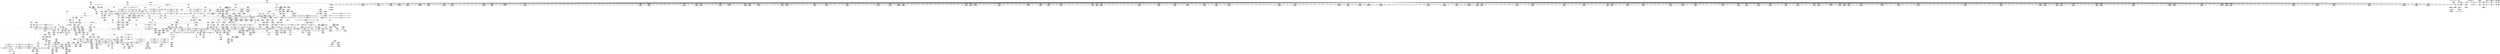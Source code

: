 digraph {
	CE0x5bfda10 [shape=record,shape=Mrecord,label="{CE0x5bfda10|i64_1|*Constant*}"]
	CE0x5c17990 [shape=record,shape=Mrecord,label="{CE0x5c17990|i64_5|*Constant*|*SummSource*}"]
	CE0x5c71090 [shape=record,shape=Mrecord,label="{CE0x5c71090|12:_i32,_56:_i8*,_:_CRE_268,269_}"]
	CE0x5c724c0 [shape=record,shape=Mrecord,label="{CE0x5c724c0|12:_i32,_56:_i8*,_:_CRE_285,286_}"]
	CE0x5c592e0 [shape=record,shape=Mrecord,label="{CE0x5c592e0|inode_has_perm:return|*SummSource*}"]
	CE0x5c65ba0 [shape=record,shape=Mrecord,label="{CE0x5c65ba0|12:_i32,_56:_i8*,_:_CRE_145,146_}"]
	CE0x5c91850 [shape=record,shape=Mrecord,label="{CE0x5c91850|inode_has_perm:tmp17|security/selinux/hooks.c,1617|*SummSource*}"]
	CE0x5bf8610 [shape=record,shape=Mrecord,label="{CE0x5bf8610|get_current:bb|*SummSource*}"]
	CE0x5c9d050 [shape=record,shape=Mrecord,label="{CE0x5c9d050|i64*_getelementptr_inbounds_(_8_x_i64_,_8_x_i64_*___llvm_gcov_ctr154,_i64_0,_i64_6)|*Constant*}"]
	CE0x5bf5b10 [shape=record,shape=Mrecord,label="{CE0x5bf5b10|i64*_getelementptr_inbounds_(_2_x_i64_,_2_x_i64_*___llvm_gcov_ctr98,_i64_0,_i64_0)|*Constant*}"]
	CE0x5c3eab0 [shape=record,shape=Mrecord,label="{CE0x5c3eab0|104:_%struct.inode*,_:_CRE_316,317_}"]
	CE0x5cb51f0 [shape=record,shape=Mrecord,label="{CE0x5cb51f0|__validate_creds:if.end|*SummSink*}"]
	CE0x5cb58b0 [shape=record,shape=Mrecord,label="{CE0x5cb58b0|__validate_creds:tmp}"]
	CE0x5c7acf0 [shape=record,shape=Mrecord,label="{CE0x5c7acf0|12:_i32,_56:_i8*,_:_CRE_570,571_}"]
	CE0x5c503a0 [shape=record,shape=Mrecord,label="{CE0x5c503a0|inode_has_perm:tmp1|*SummSink*}"]
	CE0x5bfb720 [shape=record,shape=Mrecord,label="{CE0x5bfb720|i64*_getelementptr_inbounds_(_11_x_i64_,_11_x_i64_*___llvm_gcov_ctr240,_i64_0,_i64_6)|*Constant*|*SummSink*}"]
	CE0x5c9c830 [shape=record,shape=Mrecord,label="{CE0x5c9c830|inode_has_perm:tmp11|security/selinux/hooks.c,1612}"]
	CE0x5c07ca0 [shape=record,shape=Mrecord,label="{CE0x5c07ca0|inode_has_perm:tmp2|*SummSource*}"]
	CE0x5c72e40 [shape=record,shape=Mrecord,label="{CE0x5c72e40|12:_i32,_56:_i8*,_:_CRE_293,294_}"]
	CE0x5c7fa00 [shape=record,shape=Mrecord,label="{CE0x5c7fa00|12:_i32,_56:_i8*,_:_CRE_680,684_|*MultipleSource*|*LoadInst*|security/selinux/hooks.c,1627|Function::inode_has_perm&Arg::inode::|security/selinux/hooks.c,1611}"]
	CE0x5c5c060 [shape=record,shape=Mrecord,label="{CE0x5c5c060|__validate_creds:lnot1|include/linux/cred.h,173}"]
	CE0x5c06ca0 [shape=record,shape=Mrecord,label="{CE0x5c06ca0|__validate_creds:cred|Function::__validate_creds&Arg::cred::}"]
	CE0x5c6bcf0 [shape=record,shape=Mrecord,label="{CE0x5c6bcf0|GLOBAL:cred_sid|*Constant*}"]
	CE0x5c1c440 [shape=record,shape=Mrecord,label="{CE0x5c1c440|12:_i32,_56:_i8*,_:_CRE_160,161_}"]
	CE0x5bf6460 [shape=record,shape=Mrecord,label="{CE0x5bf6460|104:_%struct.inode*,_:_CRE_207,208_}"]
	CE0x5c738f0 [shape=record,shape=Mrecord,label="{CE0x5c738f0|12:_i32,_56:_i8*,_:_CRE_302,303_}"]
	CE0x5c7c840 [shape=record,shape=Mrecord,label="{CE0x5c7c840|12:_i32,_56:_i8*,_:_CRE_593,594_}"]
	CE0x5c42920 [shape=record,shape=Mrecord,label="{CE0x5c42920|104:_%struct.inode*,_:_CRE_288,296_|*MultipleSource*|Function::selinux_inode_listxattr&Arg::dentry::|Function::dentry_has_perm&Arg::dentry::|security/selinux/hooks.c,1627}"]
	CE0x5c91b60 [shape=record,shape=Mrecord,label="{CE0x5c91b60|avc_has_perm:requested|Function::avc_has_perm&Arg::requested::|*SummSink*}"]
	CE0x5c76290 [shape=record,shape=Mrecord,label="{CE0x5c76290|12:_i32,_56:_i8*,_:_CRE_440,448_|*MultipleSource*|*LoadInst*|security/selinux/hooks.c,1627|Function::inode_has_perm&Arg::inode::|security/selinux/hooks.c,1611}"]
	CE0x5c82290 [shape=record,shape=Mrecord,label="{CE0x5c82290|12:_i32,_56:_i8*,_:_CRE_840,848_|*MultipleSource*|*LoadInst*|security/selinux/hooks.c,1627|Function::inode_has_perm&Arg::inode::|security/selinux/hooks.c,1611}"]
	CE0x5c59010 [shape=record,shape=Mrecord,label="{CE0x5c59010|_ret_i32_%retval.0,_!dbg_!27739|security/selinux/hooks.c,1618|*SummSource*}"]
	CE0x5c1c080 [shape=record,shape=Mrecord,label="{CE0x5c1c080|12:_i32,_56:_i8*,_:_CRE_156,157_}"]
	CE0x5c93830 [shape=record,shape=Mrecord,label="{CE0x5c93830|inode_has_perm:tmp20|security/selinux/hooks.c,1618|*SummSource*}"]
	CE0x5bef8a0 [shape=record,shape=Mrecord,label="{CE0x5bef8a0|__validate_creds:file|Function::__validate_creds&Arg::file::|*SummSink*}"]
	CE0x5c09360 [shape=record,shape=Mrecord,label="{CE0x5c09360|GLOBAL:get_current|*Constant*}"]
	CE0x5c63c50 [shape=record,shape=Mrecord,label="{CE0x5c63c50|12:_i32,_56:_i8*,_:_CRE_185,186_}"]
	CE0x5c11b10 [shape=record,shape=Mrecord,label="{CE0x5c11b10|selinux_inode_listxattr:if.end}"]
	CE0x5c13eb0 [shape=record,shape=Mrecord,label="{CE0x5c13eb0|selinux_inode_listxattr:tmp9|security/selinux/hooks.c,3048}"]
	CE0x5bf9c80 [shape=record,shape=Mrecord,label="{CE0x5bf9c80|COLLAPSED:_GCMRE___llvm_gcov_ctr153_internal_global_2_x_i64_zeroinitializer:_elem_0:default:}"]
	CE0x5c20990 [shape=record,shape=Mrecord,label="{CE0x5c20990|104:_%struct.inode*,_:_CRE_187,188_}"]
	CE0x5c0cf00 [shape=record,shape=Mrecord,label="{CE0x5c0cf00|GLOBAL:lockdep_rcu_suspicious|*Constant*|*SummSink*}"]
	CE0x5c98e50 [shape=record,shape=Mrecord,label="{CE0x5c98e50|GLOBAL:llvm.expect.i64|*Constant*|*SummSource*}"]
	CE0x5bf4c30 [shape=record,shape=Mrecord,label="{CE0x5bf4c30|dentry_has_perm:dentry|Function::dentry_has_perm&Arg::dentry::|*SummSource*}"]
	CE0x5c95a60 [shape=record,shape=Mrecord,label="{CE0x5c95a60|_ret_i32_%retval.0,_!dbg_!27728|security/selinux/avc.c,775}"]
	CE0x5bf6550 [shape=record,shape=Mrecord,label="{CE0x5bf6550|104:_%struct.inode*,_:_CRE_208,209_}"]
	CE0x5c1ab70 [shape=record,shape=Mrecord,label="{CE0x5c1ab70|104:_%struct.inode*,_:_CRE_104,112_|*MultipleSource*|Function::selinux_inode_listxattr&Arg::dentry::|Function::dentry_has_perm&Arg::dentry::|security/selinux/hooks.c,1627}"]
	CE0x5c1df90 [shape=record,shape=Mrecord,label="{CE0x5c1df90|selinux_inode_listxattr:tmp21|security/selinux/hooks.c,3048}"]
	CE0x5c9c250 [shape=record,shape=Mrecord,label="{CE0x5c9c250|i64*_getelementptr_inbounds_(_8_x_i64_,_8_x_i64_*___llvm_gcov_ctr154,_i64_0,_i64_5)|*Constant*|*SummSource*}"]
	CE0x5c64250 [shape=record,shape=Mrecord,label="{CE0x5c64250|COLLAPSED:_GCMRE___llvm_gcov_ctr98_internal_global_2_x_i64_zeroinitializer:_elem_0:default:}"]
	CE0x5c634d0 [shape=record,shape=Mrecord,label="{CE0x5c634d0|12:_i32,_56:_i8*,_:_CRE_177,178_}"]
	CE0x5becf00 [shape=record,shape=Mrecord,label="{CE0x5becf00|selinux_inode_listxattr:do.body}"]
	CE0x5bfaaf0 [shape=record,shape=Mrecord,label="{CE0x5bfaaf0|i64_2|*Constant*|*SummSink*}"]
	CE0x5c71b40 [shape=record,shape=Mrecord,label="{CE0x5c71b40|12:_i32,_56:_i8*,_:_CRE_277,278_}"]
	CE0x5c1f600 [shape=record,shape=Mrecord,label="{CE0x5c1f600|104:_%struct.inode*,_:_CRE_180,181_}"]
	CE0x5c214d0 [shape=record,shape=Mrecord,label="{CE0x5c214d0|104:_%struct.inode*,_:_CRE_199,200_}"]
	CE0x5c097e0 [shape=record,shape=Mrecord,label="{CE0x5c097e0|GLOBAL:get_current|*Constant*|*SummSink*}"]
	CE0x5c028e0 [shape=record,shape=Mrecord,label="{CE0x5c028e0|dentry_has_perm:bb|*SummSource*}"]
	CE0x5c77ea0 [shape=record,shape=Mrecord,label="{CE0x5c77ea0|12:_i32,_56:_i8*,_:_CRE_487,488_}"]
	CE0x5c54ee0 [shape=record,shape=Mrecord,label="{CE0x5c54ee0|GLOBAL:inode_has_perm|*Constant*}"]
	CE0x5c7b540 [shape=record,shape=Mrecord,label="{CE0x5c7b540|12:_i32,_56:_i8*,_:_CRE_577,578_}"]
	CE0x5c5c630 [shape=record,shape=Mrecord,label="{CE0x5c5c630|i64*_getelementptr_inbounds_(_2_x_i64_,_2_x_i64_*___llvm_gcov_ctr131,_i64_0,_i64_1)|*Constant*|*SummSink*}"]
	CE0x5c1a2d0 [shape=record,shape=Mrecord,label="{CE0x5c1a2d0|104:_%struct.inode*,_:_CRE_89,90_}"]
	CE0x5c473d0 [shape=record,shape=Mrecord,label="{CE0x5c473d0|i32_(i32,_i32,_i16,_i32,_%struct.common_audit_data*)*_bitcast_(i32_(i32,_i32,_i16,_i32,_%struct.common_audit_data.495*)*_avc_has_perm_to_i32_(i32,_i32,_i16,_i32,_%struct.common_audit_data*)*)|*Constant*|*SummSink*}"]
	CE0x5c84ac0 [shape=record,shape=Mrecord,label="{CE0x5c84ac0|12:_i32,_56:_i8*,_:_CRE_891,892_}"]
	CE0x5c82ef0 [shape=record,shape=Mrecord,label="{CE0x5c82ef0|12:_i32,_56:_i8*,_:_CRE_867,868_}"]
	CE0x5c89cd0 [shape=record,shape=Mrecord,label="{CE0x5c89cd0|inode_has_perm:tmp6|*LoadInst*|security/selinux/hooks.c,1611|*SummSource*}"]
	CE0x5c0b3d0 [shape=record,shape=Mrecord,label="{CE0x5c0b3d0|selinux_inode_listxattr:tobool|security/selinux/hooks.c,3048|*SummSink*}"]
	CE0x5c5f600 [shape=record,shape=Mrecord,label="{CE0x5c5f600|_call_void___validate_creds(%struct.cred*_%cred,_i8*_getelementptr_inbounds_(_25_x_i8_,_25_x_i8_*_.str3,_i32_0,_i32_0),_i32_1609)_#10,_!dbg_!27719|security/selinux/hooks.c,1609}"]
	CE0x5c82890 [shape=record,shape=Mrecord,label="{CE0x5c82890|12:_i32,_56:_i8*,_:_CRE_864,865_}"]
	CE0x5c83690 [shape=record,shape=Mrecord,label="{CE0x5c83690|12:_i32,_56:_i8*,_:_CRE_874,875_}"]
	CE0x5c5fb50 [shape=record,shape=Mrecord,label="{CE0x5c5fb50|_call_void_mcount()_#3|*SummSink*}"]
	CE0x5c16c00 [shape=record,shape=Mrecord,label="{CE0x5c16c00|selinux_inode_listxattr:tmp15|security/selinux/hooks.c,3048|*SummSource*}"]
	CE0x5c54840 [shape=record,shape=Mrecord,label="{CE0x5c54840|get_current:tmp4|./arch/x86/include/asm/current.h,14|*SummSource*}"]
	CE0x5c01e30 [shape=record,shape=Mrecord,label="{CE0x5c01e30|dentry_has_perm:tmp|*SummSink*}"]
	CE0x5c78440 [shape=record,shape=Mrecord,label="{CE0x5c78440|12:_i32,_56:_i8*,_:_CRE_504,508_|*MultipleSource*|*LoadInst*|security/selinux/hooks.c,1627|Function::inode_has_perm&Arg::inode::|security/selinux/hooks.c,1611}"]
	CE0x5c26660 [shape=record,shape=Mrecord,label="{CE0x5c26660|selinux_inode_listxattr:tmp17|security/selinux/hooks.c,3048}"]
	CE0x5c6d9c0 [shape=record,shape=Mrecord,label="{CE0x5c6d9c0|12:_i32,_56:_i8*,_:_CRE_196,197_}"]
	CE0x5be4b10 [shape=record,shape=Mrecord,label="{CE0x5be4b10|i64_1|*Constant*|*SummSink*}"]
	CE0x5c73c80 [shape=record,shape=Mrecord,label="{CE0x5c73c80|12:_i32,_56:_i8*,_:_CRE_305,306_}"]
	CE0x5c259c0 [shape=record,shape=Mrecord,label="{CE0x5c259c0|i8_10|*Constant*|*SummSource*}"]
	CE0x5c4fb40 [shape=record,shape=Mrecord,label="{CE0x5c4fb40|__validate_creds:file|Function::__validate_creds&Arg::file::|*SummSource*}"]
	CE0x5c66710 [shape=record,shape=Mrecord,label="{CE0x5c66710|COLLAPSED:_GCMRE___llvm_gcov_ctr131_internal_global_2_x_i64_zeroinitializer:_elem_0:default:}"]
	CE0x5c93e30 [shape=record,shape=Mrecord,label="{CE0x5c93e30|__validate_creds:if.then|*SummSink*}"]
	CE0x5c1a990 [shape=record,shape=Mrecord,label="{CE0x5c1a990|104:_%struct.inode*,_:_CRE_95,96_}"]
	CE0x5bfdb90 [shape=record,shape=Mrecord,label="{CE0x5bfdb90|selinux_inode_listxattr:tmp2|*SummSink*}"]
	CE0x5c4e140 [shape=record,shape=Mrecord,label="{CE0x5c4e140|__validate_creds:tmp7|include/linux/cred.h,174|*SummSink*}"]
	CE0x5c46560 [shape=record,shape=Mrecord,label="{CE0x5c46560|inode_has_perm:sclass|security/selinux/hooks.c,1617|*SummSink*}"]
	CE0x5c08270 [shape=record,shape=Mrecord,label="{CE0x5c08270|i1_true|*Constant*}"]
	CE0x5c8f240 [shape=record,shape=Mrecord,label="{CE0x5c8f240|inode_has_perm:tmp16|security/selinux/hooks.c,1615}"]
	CE0x5c85570 [shape=record,shape=Mrecord,label="{CE0x5c85570|12:_i32,_56:_i8*,_:_CRE_900,901_}"]
	CE0x5c14800 [shape=record,shape=Mrecord,label="{CE0x5c14800|selinux_inode_listxattr:tmp12|security/selinux/hooks.c,3048|*SummSink*}"]
	CE0x5c7d7b0 [shape=record,shape=Mrecord,label="{CE0x5c7d7b0|12:_i32,_56:_i8*,_:_CRE_606,607_}"]
	CE0x5c22d10 [shape=record,shape=Mrecord,label="{CE0x5c22d10|104:_%struct.inode*,_:_CRE_72,80_|*MultipleSource*|Function::selinux_inode_listxattr&Arg::dentry::|Function::dentry_has_perm&Arg::dentry::|security/selinux/hooks.c,1627}"]
	CE0x5c99fe0 [shape=record,shape=Mrecord,label="{CE0x5c99fe0|inode_has_perm:tmp7|security/selinux/hooks.c,1611|*SummSource*}"]
	CE0x5c7bc60 [shape=record,shape=Mrecord,label="{CE0x5c7bc60|12:_i32,_56:_i8*,_:_CRE_583,584_}"]
	CE0x5c45e90 [shape=record,shape=Mrecord,label="{CE0x5c45e90|avc_has_perm:ssid|Function::avc_has_perm&Arg::ssid::|*SummSink*}"]
	CE0x5c22f70 [shape=record,shape=Mrecord,label="{CE0x5c22f70|104:_%struct.inode*,_:_CRE_88,89_}"]
	CE0x5bf7180 [shape=record,shape=Mrecord,label="{CE0x5bf7180|104:_%struct.inode*,_:_CRE_221,222_}"]
	CE0x5c146d0 [shape=record,shape=Mrecord,label="{CE0x5c146d0|selinux_inode_listxattr:tmp12|security/selinux/hooks.c,3048|*SummSource*}"]
	CE0x5c7ed10 [shape=record,shape=Mrecord,label="{CE0x5c7ed10|12:_i32,_56:_i8*,_:_CRE_624,628_|*MultipleSource*|*LoadInst*|security/selinux/hooks.c,1627|Function::inode_has_perm&Arg::inode::|security/selinux/hooks.c,1611}"]
	CE0x5c98950 [shape=record,shape=Mrecord,label="{CE0x5c98950|GLOBAL:llvm.expect.i64|*Constant*}"]
	CE0x5c41950 [shape=record,shape=Mrecord,label="{CE0x5c41950|104:_%struct.inode*,_:_CRE_157,158_}"]
	CE0x5bf35f0 [shape=record,shape=Mrecord,label="{CE0x5bf35f0|GLOBAL:dentry_has_perm|*Constant*}"]
	CE0x5c85440 [shape=record,shape=Mrecord,label="{CE0x5c85440|12:_i32,_56:_i8*,_:_CRE_899,900_}"]
	CE0x5c717b0 [shape=record,shape=Mrecord,label="{CE0x5c717b0|12:_i32,_56:_i8*,_:_CRE_274,275_}"]
	CE0x5c6de70 [shape=record,shape=Mrecord,label="{CE0x5c6de70|12:_i32,_56:_i8*,_:_CRE_201,202_}"]
	CE0x5c01320 [shape=record,shape=Mrecord,label="{CE0x5c01320|selinux_inode_listxattr:tmp4|security/selinux/hooks.c,3048|*SummSink*}"]
	CE0x5c401e0 [shape=record,shape=Mrecord,label="{CE0x5c401e0|0:_i8,_8:_%struct.dentry*,_24:_%struct.selinux_audit_data*,_:_SCMRE_0,1_|*MultipleSource*|security/selinux/hooks.c, 1628|security/selinux/hooks.c,1630}"]
	CE0x5c1e610 [shape=record,shape=Mrecord,label="{CE0x5c1e610|104:_%struct.inode*,_:_CRE_163,164_}"]
	CE0x5c86f90 [shape=record,shape=Mrecord,label="{CE0x5c86f90|12:_i32,_56:_i8*,_:_CRE_922,923_}"]
	CE0x5c6d8d0 [shape=record,shape=Mrecord,label="{CE0x5c6d8d0|12:_i32,_56:_i8*,_:_CRE_195,196_}"]
	CE0x5c95db0 [shape=record,shape=Mrecord,label="{CE0x5c95db0|avc_has_perm:requested|Function::avc_has_perm&Arg::requested::|*SummSource*}"]
	CE0x5c7bd90 [shape=record,shape=Mrecord,label="{CE0x5c7bd90|12:_i32,_56:_i8*,_:_CRE_584,585_}"]
	CE0x5c087b0 [shape=record,shape=Mrecord,label="{CE0x5c087b0|selinux_inode_listxattr:tmp18|security/selinux/hooks.c,3048|*SummSink*}"]
	CE0x5c6e5f0 [shape=record,shape=Mrecord,label="{CE0x5c6e5f0|12:_i32,_56:_i8*,_:_CRE_212,216_|*MultipleSource*|*LoadInst*|security/selinux/hooks.c,1627|Function::inode_has_perm&Arg::inode::|security/selinux/hooks.c,1611}"]
	CE0x5bfc2c0 [shape=record,shape=Mrecord,label="{CE0x5bfc2c0|i64_4|*Constant*|*SummSource*}"]
	CE0x5bfd000 [shape=record,shape=Mrecord,label="{CE0x5bfd000|selinux_inode_listxattr:bb|*SummSource*}"]
	CE0x5c92630 [shape=record,shape=Mrecord,label="{CE0x5c92630|inode_has_perm:retval.0}"]
	CE0x5c25dc0 [shape=record,shape=Mrecord,label="{CE0x5c25dc0|dentry_has_perm:u|security/selinux/hooks.c,1631|*SummSource*}"]
	CE0x5c83430 [shape=record,shape=Mrecord,label="{CE0x5c83430|12:_i32,_56:_i8*,_:_CRE_872,873_}"]
	CE0x5c87910 [shape=record,shape=Mrecord,label="{CE0x5c87910|12:_i32,_56:_i8*,_:_CRE_930,931_}"]
	CE0x5c407e0 [shape=record,shape=Mrecord,label="{CE0x5c407e0|i64*_getelementptr_inbounds_(_2_x_i64_,_2_x_i64_*___llvm_gcov_ctr153,_i64_0,_i64_0)|*Constant*|*SummSource*}"]
	CE0x5c795a0 [shape=record,shape=Mrecord,label="{CE0x5c795a0|12:_i32,_56:_i8*,_:_CRE_552,553_}"]
	CE0x5c54d40 [shape=record,shape=Mrecord,label="{CE0x5c54d40|dentry_has_perm:call|security/selinux/hooks.c,1632|*SummSource*}"]
	CE0x5bfaa20 [shape=record,shape=Mrecord,label="{CE0x5bfaa20|i64_2|*Constant*|*SummSource*}"]
	CE0x5c63d40 [shape=record,shape=Mrecord,label="{CE0x5c63d40|12:_i32,_56:_i8*,_:_CRE_186,187_}"]
	CE0x5c0bbf0 [shape=record,shape=Mrecord,label="{CE0x5c0bbf0|selinux_inode_listxattr:if.then}"]
	CE0x5c26b50 [shape=record,shape=Mrecord,label="{CE0x5c26b50|i64*_getelementptr_inbounds_(_11_x_i64_,_11_x_i64_*___llvm_gcov_ctr240,_i64_0,_i64_0)|*Constant*|*SummSink*}"]
	CE0x5c43710 [shape=record,shape=Mrecord,label="{CE0x5c43710|get_current:tmp3}"]
	CE0x5c72be0 [shape=record,shape=Mrecord,label="{CE0x5c72be0|12:_i32,_56:_i8*,_:_CRE_291,292_}"]
	CE0x5c84d20 [shape=record,shape=Mrecord,label="{CE0x5c84d20|12:_i32,_56:_i8*,_:_CRE_893,894_}"]
	CE0x5c12270 [shape=record,shape=Mrecord,label="{CE0x5c12270|_call_void_mcount()_#3|*SummSource*}"]
	CE0x5bf6640 [shape=record,shape=Mrecord,label="{CE0x5bf6640|104:_%struct.inode*,_:_CRE_209,210_}"]
	CE0x5c4b020 [shape=record,shape=Mrecord,label="{CE0x5c4b020|_call_void_mcount()_#3}"]
	CE0x5c155c0 [shape=record,shape=Mrecord,label="{CE0x5c155c0|selinux_inode_listxattr:tmp8|security/selinux/hooks.c,3048|*SummSink*}"]
	CE0x5c84140 [shape=record,shape=Mrecord,label="{CE0x5c84140|12:_i32,_56:_i8*,_:_CRE_883,884_}"]
	CE0x5c7fe70 [shape=record,shape=Mrecord,label="{CE0x5c7fe70|12:_i32,_56:_i8*,_:_CRE_688,692_|*MultipleSource*|*LoadInst*|security/selinux/hooks.c,1627|Function::inode_has_perm&Arg::inode::|security/selinux/hooks.c,1611}"]
	CE0x5c15430 [shape=record,shape=Mrecord,label="{CE0x5c15430|selinux_inode_listxattr:tmp8|security/selinux/hooks.c,3048|*SummSource*}"]
	CE0x5c413b0 [shape=record,shape=Mrecord,label="{CE0x5c413b0|104:_%struct.inode*,_:_CRE_151,152_}"]
	CE0x5c95620 [shape=record,shape=Mrecord,label="{CE0x5c95620|avc_has_perm:tclass|Function::avc_has_perm&Arg::tclass::}"]
	CE0x5bf4db0 [shape=record,shape=Mrecord,label="{CE0x5bf4db0|dentry_has_perm:dentry|Function::dentry_has_perm&Arg::dentry::|*SummSink*}"]
	CE0x5c71da0 [shape=record,shape=Mrecord,label="{CE0x5c71da0|12:_i32,_56:_i8*,_:_CRE_279,280_}"]
	CE0x5bfd270 [shape=record,shape=Mrecord,label="{CE0x5bfd270|i64_0|*Constant*|*SummSource*}"]
	CE0x5c75820 [shape=record,shape=Mrecord,label="{CE0x5c75820|12:_i32,_56:_i8*,_:_CRE_400,408_|*MultipleSource*|*LoadInst*|security/selinux/hooks.c,1627|Function::inode_has_perm&Arg::inode::|security/selinux/hooks.c,1611}"]
	CE0x5c84f80 [shape=record,shape=Mrecord,label="{CE0x5c84f80|12:_i32,_56:_i8*,_:_CRE_895,896_}"]
	CE0x5c77170 [shape=record,shape=Mrecord,label="{CE0x5c77170|12:_i32,_56:_i8*,_:_CRE_475,476_}"]
	CE0x5c117a0 [shape=record,shape=Mrecord,label="{CE0x5c117a0|selinux_inode_listxattr:tmp11|security/selinux/hooks.c,3048|*SummSink*}"]
	CE0x5bef9c0 [shape=record,shape=Mrecord,label="{CE0x5bef9c0|i32_1609|*Constant*}"]
	CE0x5befc40 [shape=record,shape=Mrecord,label="{CE0x5befc40|i32_1609|*Constant*|*SummSink*}"]
	CE0x5c06c30 [shape=record,shape=Mrecord,label="{CE0x5c06c30|__validate_creds:entry|*SummSink*}"]
	CE0x5c96ff0 [shape=record,shape=Mrecord,label="{CE0x5c96ff0|inode_has_perm:and|security/selinux/hooks.c,1611|*SummSource*}"]
	CE0x5cb55c0 [shape=record,shape=Mrecord,label="{CE0x5cb55c0|i64*_getelementptr_inbounds_(_5_x_i64_,_5_x_i64_*___llvm_gcov_ctr155,_i64_0,_i64_0)|*Constant*|*SummSource*}"]
	CE0x5c6cc30 [shape=record,shape=Mrecord,label="{CE0x5c6cc30|12:_i32,_56:_i8*,_:_CRE_40,48_|*MultipleSource*|*LoadInst*|security/selinux/hooks.c,1627|Function::inode_has_perm&Arg::inode::|security/selinux/hooks.c,1611}"]
	CE0x5c77b10 [shape=record,shape=Mrecord,label="{CE0x5c77b10|12:_i32,_56:_i8*,_:_CRE_484,485_}"]
	CE0x5c12a10 [shape=record,shape=Mrecord,label="{CE0x5c12a10|i8*_getelementptr_inbounds_(_25_x_i8_,_25_x_i8_*_.str3,_i32_0,_i32_0)|*Constant*}"]
	CE0x5c74010 [shape=record,shape=Mrecord,label="{CE0x5c74010|12:_i32,_56:_i8*,_:_CRE_308,309_}"]
	CE0x5c6d330 [shape=record,shape=Mrecord,label="{CE0x5c6d330|12:_i32,_56:_i8*,_:_CRE_189,190_}"]
	CE0x5c84730 [shape=record,shape=Mrecord,label="{CE0x5c84730|12:_i32,_56:_i8*,_:_CRE_888,889_}"]
	CE0x5c44b60 [shape=record,shape=Mrecord,label="{CE0x5c44b60|cred_sid:tmp3|*SummSource*}"]
	CE0x5c1c8f0 [shape=record,shape=Mrecord,label="{CE0x5c1c8f0|12:_i32,_56:_i8*,_:_CRE_165,166_}"]
	CE0x5bf99f0 [shape=record,shape=Mrecord,label="{CE0x5bf99f0|inode_has_perm:tmp4|security/selinux/hooks.c,1609}"]
	CE0x5c73a20 [shape=record,shape=Mrecord,label="{CE0x5c73a20|12:_i32,_56:_i8*,_:_CRE_303,304_}"]
	CE0x701d7b0 [shape=record,shape=Mrecord,label="{CE0x701d7b0|selinux_inode_listxattr:if.end|*SummSource*}"]
	CE0x5c14370 [shape=record,shape=Mrecord,label="{CE0x5c14370|selinux_inode_listxattr:tmp10|security/selinux/hooks.c,3048|*SummSource*}"]
	CE0x5c5ab60 [shape=record,shape=Mrecord,label="{CE0x5c5ab60|__validate_creds:call|include/linux/cred.h,173|*SummSink*}"]
	CE0x5c7abc0 [shape=record,shape=Mrecord,label="{CE0x5c7abc0|12:_i32,_56:_i8*,_:_CRE_569,570_}"]
	CE0x5c9c4f0 [shape=record,shape=Mrecord,label="{CE0x5c9c4f0|i64*_getelementptr_inbounds_(_8_x_i64_,_8_x_i64_*___llvm_gcov_ctr154,_i64_0,_i64_5)|*Constant*|*SummSink*}"]
	CE0x5c21ae0 [shape=record,shape=Mrecord,label="{CE0x5c21ae0|get_current:tmp2|*SummSink*}"]
	CE0x5c625c0 [shape=record,shape=Mrecord,label="{CE0x5c625c0|__validate_creds:tmp6|include/linux/cred.h,174|*SummSink*}"]
	CE0x5c05320 [shape=record,shape=Mrecord,label="{CE0x5c05320|12:_i32,_56:_i8*,_:_CRE_152,153_}"]
	CE0x5c87b70 [shape=record,shape=Mrecord,label="{CE0x5c87b70|12:_i32,_56:_i8*,_:_CRE_932,933_}"]
	CE0x5bfe980 [shape=record,shape=Mrecord,label="{CE0x5bfe980|selinux_inode_listxattr:tmp19|security/selinux/hooks.c,3048|*SummSink*}"]
	CE0x5bf6cd0 [shape=record,shape=Mrecord,label="{CE0x5bf6cd0|104:_%struct.inode*,_:_CRE_216,217_}"]
	CE0x5c72ab0 [shape=record,shape=Mrecord,label="{CE0x5c72ab0|12:_i32,_56:_i8*,_:_CRE_290,291_}"]
	CE0x5c0a1b0 [shape=record,shape=Mrecord,label="{CE0x5c0a1b0|get_current:entry}"]
	CE0x5cb4620 [shape=record,shape=Mrecord,label="{CE0x5cb4620|cred_sid:bb}"]
	CE0x5c0a470 [shape=record,shape=Mrecord,label="{CE0x5c0a470|get_current:entry|*SummSink*}"]
	CE0x5bfd9a0 [shape=record,shape=Mrecord,label="{CE0x5bfd9a0|get_current:tmp|*SummSink*}"]
	CE0x5c5aa90 [shape=record,shape=Mrecord,label="{CE0x5c5aa90|__validate_creds:call|include/linux/cred.h,173|*SummSource*}"]
	CE0x5c85b60 [shape=record,shape=Mrecord,label="{CE0x5c85b60|12:_i32,_56:_i8*,_:_CRE_905,906_}"]
	CE0x5c8e230 [shape=record,shape=Mrecord,label="{CE0x5c8e230|_ret_i32_%tmp6,_!dbg_!27716|security/selinux/hooks.c,197|*SummSource*}"]
	CE0x5bfeb70 [shape=record,shape=Mrecord,label="{CE0x5bfeb70|selinux_inode_listxattr:tmp20|security/selinux/hooks.c,3048|*SummSource*}"]
	CE0x5c4a290 [shape=record,shape=Mrecord,label="{CE0x5c4a290|0:_i32,_4:_i32,_8:_i32,_12:_i32,_:_CMRE_8,12_|*MultipleSource*|security/selinux/hooks.c,196|*LoadInst*|security/selinux/hooks.c,196|security/selinux/hooks.c,197}"]
	CE0x5c1a4c0 [shape=record,shape=Mrecord,label="{CE0x5c1a4c0|104:_%struct.inode*,_:_CRE_90,91_}"]
	CE0x5c89860 [shape=record,shape=Mrecord,label="{CE0x5c89860|12:_i32,_56:_i8*,_:_CRE_1000,1008_|*MultipleSource*|*LoadInst*|security/selinux/hooks.c,1627|Function::inode_has_perm&Arg::inode::|security/selinux/hooks.c,1611}"]
	CE0x5c6e230 [shape=record,shape=Mrecord,label="{CE0x5c6e230|12:_i32,_56:_i8*,_:_CRE_205,206_}"]
	CE0x5c7db40 [shape=record,shape=Mrecord,label="{CE0x5c7db40|12:_i32,_56:_i8*,_:_CRE_609,610_}"]
	CE0x5c5cd90 [shape=record,shape=Mrecord,label="{CE0x5c5cd90|__validate_creds:lnot.ext|include/linux/cred.h,173|*SummSource*}"]
	CE0x5c79cb0 [shape=record,shape=Mrecord,label="{CE0x5c79cb0|12:_i32,_56:_i8*,_:_CRE_556,557_}"]
	CE0x5c50a70 [shape=record,shape=Mrecord,label="{CE0x5c50a70|12:_i32,_56:_i8*,_:_CRE_64,72_|*MultipleSource*|*LoadInst*|security/selinux/hooks.c,1627|Function::inode_has_perm&Arg::inode::|security/selinux/hooks.c,1611}"]
	CE0x5c180d0 [shape=record,shape=Mrecord,label="{CE0x5c180d0|GLOBAL:selinux_inode_listxattr.__warned|Global_var:selinux_inode_listxattr.__warned|*SummSource*}"]
	CE0x5c07d10 [shape=record,shape=Mrecord,label="{CE0x5c07d10|inode_has_perm:tmp2|*SummSink*}"]
	CE0x5bf42e0 [shape=record,shape=Mrecord,label="{CE0x5bf42e0|selinux_inode_listxattr:dentry|Function::selinux_inode_listxattr&Arg::dentry::}"]
	CE0x5bf2e50 [shape=record,shape=Mrecord,label="{CE0x5bf2e50|selinux_inode_listxattr:tmp3|*SummSink*}"]
	CE0x5c4e5e0 [shape=record,shape=Mrecord,label="{CE0x5c4e5e0|_call_void___invalid_creds(%struct.cred*_%cred,_i8*_%file,_i32_%line)_#10,_!dbg_!27721|include/linux/cred.h,174}"]
	CE0x5c58e70 [shape=record,shape=Mrecord,label="{CE0x5c58e70|_ret_i32_%retval.0,_!dbg_!27739|security/selinux/hooks.c,1618}"]
	CE0x5befd30 [shape=record,shape=Mrecord,label="{CE0x5befd30|__validate_creds:cred|Function::__validate_creds&Arg::cred::|*SummSource*}"]
	CE0x5bf7360 [shape=record,shape=Mrecord,label="{CE0x5bf7360|104:_%struct.inode*,_:_CRE_223,224_}"]
	CE0x5c144a0 [shape=record,shape=Mrecord,label="{CE0x5c144a0|selinux_inode_listxattr:tmp10|security/selinux/hooks.c,3048|*SummSink*}"]
	CE0x5bfd140 [shape=record,shape=Mrecord,label="{CE0x5bfd140|get_current:tmp1|*SummSource*}"]
	CE0x5c1d960 [shape=record,shape=Mrecord,label="{CE0x5c1d960|selinux_inode_listxattr:cred4|security/selinux/hooks.c,3048}"]
	CE0x5c1cbc0 [shape=record,shape=Mrecord,label="{CE0x5c1cbc0|12:_i32,_56:_i8*,_:_CRE_168,169_}"]
	CE0x5c9beb0 [shape=record,shape=Mrecord,label="{CE0x5c9beb0|i64*_getelementptr_inbounds_(_8_x_i64_,_8_x_i64_*___llvm_gcov_ctr154,_i64_0,_i64_5)|*Constant*}"]
	CE0x5bf9120 [shape=record,shape=Mrecord,label="{CE0x5bf9120|i64*_getelementptr_inbounds_(_2_x_i64_,_2_x_i64_*___llvm_gcov_ctr98,_i64_0,_i64_1)|*Constant*|*SummSource*}"]
	CE0x5c78cf0 [shape=record,shape=Mrecord,label="{CE0x5c78cf0|12:_i32,_56:_i8*,_:_CRE_528,536_|*MultipleSource*|*LoadInst*|security/selinux/hooks.c,1627|Function::inode_has_perm&Arg::inode::|security/selinux/hooks.c,1611}"]
	CE0x5c16b90 [shape=record,shape=Mrecord,label="{CE0x5c16b90|selinux_inode_listxattr:tmp15|security/selinux/hooks.c,3048}"]
	CE0x5bf0e20 [shape=record,shape=Mrecord,label="{CE0x5bf0e20|cred_sid:security|security/selinux/hooks.c,196}"]
	CE0x5c7aa90 [shape=record,shape=Mrecord,label="{CE0x5c7aa90|12:_i32,_56:_i8*,_:_CRE_568,569_}"]
	CE0x5bf2a10 [shape=record,shape=Mrecord,label="{CE0x5bf2a10|inode_has_perm:do.body|*SummSink*}"]
	CE0x5bf8da0 [shape=record,shape=Mrecord,label="{CE0x5bf8da0|104:_%struct.inode*,_:_CRE_24,40_|*MultipleSource*|Function::selinux_inode_listxattr&Arg::dentry::|Function::dentry_has_perm&Arg::dentry::|security/selinux/hooks.c,1627}"]
	CE0x5c6d510 [shape=record,shape=Mrecord,label="{CE0x5c6d510|12:_i32,_56:_i8*,_:_CRE_191,192_}"]
	CE0x5c7f3a0 [shape=record,shape=Mrecord,label="{CE0x5c7f3a0|12:_i32,_56:_i8*,_:_CRE_656,664_|*MultipleSource*|*LoadInst*|security/selinux/hooks.c,1627|Function::inode_has_perm&Arg::inode::|security/selinux/hooks.c,1611}"]
	CE0x5c23bc0 [shape=record,shape=Mrecord,label="{CE0x5c23bc0|i64_3|*Constant*}"]
	CE0x5c57970 [shape=record,shape=Mrecord,label="{CE0x5c57970|dentry_has_perm:tmp3|*SummSource*}"]
	CE0x5c72f70 [shape=record,shape=Mrecord,label="{CE0x5c72f70|12:_i32,_56:_i8*,_:_CRE_294,295_}"]
	CE0x5c7c5e0 [shape=record,shape=Mrecord,label="{CE0x5c7c5e0|12:_i32,_56:_i8*,_:_CRE_591,592_}"]
	CE0x5c228c0 [shape=record,shape=Mrecord,label="{CE0x5c228c0|104:_%struct.inode*,_:_CRE_48,52_|*MultipleSource*|Function::selinux_inode_listxattr&Arg::dentry::|Function::dentry_has_perm&Arg::dentry::|security/selinux/hooks.c,1627}"]
	CE0x5bf57e0 [shape=record,shape=Mrecord,label="{CE0x5bf57e0|_ret_i32_%call,_!dbg_!27723|security/selinux/hooks.c,1632|*SummSource*}"]
	CE0x5bf2b30 [shape=record,shape=Mrecord,label="{CE0x5bf2b30|inode_has_perm:bb|*SummSource*}"]
	CE0x5c831d0 [shape=record,shape=Mrecord,label="{CE0x5c831d0|12:_i32,_56:_i8*,_:_CRE_870,871_}"]
	CE0x5c97db0 [shape=record,shape=Mrecord,label="{CE0x5c97db0|inode_has_perm:lnot1|security/selinux/hooks.c,1611|*SummSource*}"]
	CE0x5c886c0 [shape=record,shape=Mrecord,label="{CE0x5c886c0|12:_i32,_56:_i8*,_:_CRE_968,976_|*MultipleSource*|*LoadInst*|security/selinux/hooks.c,1627|Function::inode_has_perm&Arg::inode::|security/selinux/hooks.c,1611}"]
	CE0x5c70380 [shape=record,shape=Mrecord,label="{CE0x5c70380|12:_i32,_56:_i8*,_:_CRE_257,258_}"]
	CE0x5c0eba0 [shape=record,shape=Mrecord,label="{CE0x5c0eba0|selinux_inode_listxattr:tmp|*SummSink*}"]
	CE0x5c6e140 [shape=record,shape=Mrecord,label="{CE0x5c6e140|12:_i32,_56:_i8*,_:_CRE_204,205_}"]
	CE0x5bf9c10 [shape=record,shape=Mrecord,label="{CE0x5bf9c10|dentry_has_perm:tmp}"]
	CE0x5c08e20 [shape=record,shape=Mrecord,label="{CE0x5c08e20|i64*_getelementptr_inbounds_(_11_x_i64_,_11_x_i64_*___llvm_gcov_ctr240,_i64_0,_i64_10)|*Constant*}"]
	CE0x5c7ce30 [shape=record,shape=Mrecord,label="{CE0x5c7ce30|12:_i32,_56:_i8*,_:_CRE_598,599_}"]
	CE0x5c80940 [shape=record,shape=Mrecord,label="{CE0x5c80940|12:_i32,_56:_i8*,_:_CRE_736,740_|*MultipleSource*|*LoadInst*|security/selinux/hooks.c,1627|Function::inode_has_perm&Arg::inode::|security/selinux/hooks.c,1611}"]
	CE0x5c651d0 [shape=record,shape=Mrecord,label="{CE0x5c651d0|__validate_creds:tobool|include/linux/cred.h,173|*SummSource*}"]
	CE0x5c88f10 [shape=record,shape=Mrecord,label="{CE0x5c88f10|12:_i32,_56:_i8*,_:_CRE_979,980_}"]
	CE0x5c79350 [shape=record,shape=Mrecord,label="{CE0x5c79350|12:_i32,_56:_i8*,_:_CRE_544,552_|*MultipleSource*|*LoadInst*|security/selinux/hooks.c,1627|Function::inode_has_perm&Arg::inode::|security/selinux/hooks.c,1611}"]
	CE0x5c6f3c0 [shape=record,shape=Mrecord,label="{CE0x5c6f3c0|12:_i32,_56:_i8*,_:_CRE_243,244_}"]
	CE0x5c56dd0 [shape=record,shape=Mrecord,label="{CE0x5c56dd0|inode_has_perm:if.end|*SummSink*}"]
	CE0x5c797c0 [shape=record,shape=Mrecord,label="{CE0x5c797c0|12:_i32,_56:_i8*,_:_CRE_553,554_}"]
	CE0x5bf2bc0 [shape=record,shape=Mrecord,label="{CE0x5bf2bc0|inode_has_perm:bb|*SummSink*}"]
	CE0x5bec1d0 [shape=record,shape=Mrecord,label="{CE0x5bec1d0|i1_true|*Constant*|*SummSource*}"]
	CE0x5c12150 [shape=record,shape=Mrecord,label="{CE0x5c12150|_call_void_mcount()_#3}"]
	CE0x5c55560 [shape=record,shape=Mrecord,label="{CE0x5c55560|inode_has_perm:entry}"]
	CE0x5c1f510 [shape=record,shape=Mrecord,label="{CE0x5c1f510|104:_%struct.inode*,_:_CRE_179,180_}"]
	CE0x5c77420 [shape=record,shape=Mrecord,label="{CE0x5c77420|12:_i32,_56:_i8*,_:_CRE_478,479_}"]
	CE0x5c90300 [shape=record,shape=Mrecord,label="{CE0x5c90300|inode_has_perm:tmp13|security/selinux/hooks.c,1614|*SummSink*}"]
	CE0x5c86020 [shape=record,shape=Mrecord,label="{CE0x5c86020|12:_i32,_56:_i8*,_:_CRE_909,910_}"]
	CE0x5c5d6b0 [shape=record,shape=Mrecord,label="{CE0x5c5d6b0|i64*_getelementptr_inbounds_(_2_x_i64_,_2_x_i64_*___llvm_gcov_ctr131,_i64_0,_i64_1)|*Constant*}"]
	CE0x5c07270 [shape=record,shape=Mrecord,label="{CE0x5c07270|__validate_creds:tmp3|include/linux/cred.h,173|*SummSink*}"]
	CE0x5c637a0 [shape=record,shape=Mrecord,label="{CE0x5c637a0|12:_i32,_56:_i8*,_:_CRE_180,181_}"]
	CE0x5c5ef70 [shape=record,shape=Mrecord,label="{CE0x5c5ef70|inode_has_perm:if.then}"]
	CE0x5c58d00 [shape=record,shape=Mrecord,label="{CE0x5c58d00|i64*_getelementptr_inbounds_(_2_x_i64_,_2_x_i64_*___llvm_gcov_ctr98,_i64_0,_i64_0)|*Constant*|*SummSource*}"]
	CE0x5c56b40 [shape=record,shape=Mrecord,label="{CE0x5c56b40|inode_has_perm:if.then|*SummSink*}"]
	CE0x5c056f0 [shape=record,shape=Mrecord,label="{CE0x5c056f0|cred_sid:tmp2|*SummSource*}"]
	CE0x5c1ebb0 [shape=record,shape=Mrecord,label="{CE0x5c1ebb0|104:_%struct.inode*,_:_CRE_169,170_}"]
	CE0x5bf4760 [shape=record,shape=Mrecord,label="{CE0x5bf4760|selinux_inode_listxattr:dentry|Function::selinux_inode_listxattr&Arg::dentry::|*SummSink*}"]
	CE0x5c788b0 [shape=record,shape=Mrecord,label="{CE0x5c788b0|12:_i32,_56:_i8*,_:_CRE_512,520_|*MultipleSource*|*LoadInst*|security/selinux/hooks.c,1627|Function::inode_has_perm&Arg::inode::|security/selinux/hooks.c,1611}"]
	CE0x5bf3210 [shape=record,shape=Mrecord,label="{CE0x5bf3210|selinux_inode_listxattr:call5|security/selinux/hooks.c,3050|*SummSource*}"]
	CE0x5c6d600 [shape=record,shape=Mrecord,label="{CE0x5c6d600|12:_i32,_56:_i8*,_:_CRE_192,193_}"]
	CE0x5c647f0 [shape=record,shape=Mrecord,label="{CE0x5c647f0|i64*_getelementptr_inbounds_(_8_x_i64_,_8_x_i64_*___llvm_gcov_ctr154,_i64_0,_i64_2)|*Constant*|*SummSource*}"]
	CE0x5c98fc0 [shape=record,shape=Mrecord,label="{CE0x5c98fc0|GLOBAL:llvm.expect.i64|*Constant*|*SummSink*}"]
	CE0x5c50e60 [shape=record,shape=Mrecord,label="{CE0x5c50e60|12:_i32,_56:_i8*,_:_CRE_76,80_|*MultipleSource*|*LoadInst*|security/selinux/hooks.c,1627|Function::inode_has_perm&Arg::inode::|security/selinux/hooks.c,1611}"]
	CE0x5c3e7e0 [shape=record,shape=Mrecord,label="{CE0x5c3e7e0|104:_%struct.inode*,_:_CRE_313,314_}"]
	CE0x5bfa2c0 [shape=record,shape=Mrecord,label="{CE0x5bfa2c0|selinux_inode_listxattr:call|security/selinux/hooks.c,3048|*SummSink*}"]
	CE0x5c02800 [shape=record,shape=Mrecord,label="{CE0x5c02800|dentry_has_perm:bb}"]
	CE0x5cb1b60 [shape=record,shape=Mrecord,label="{CE0x5cb1b60|inode_has_perm:sid3|security/selinux/hooks.c,1617|*SummSink*}"]
	CE0x5c15b10 [shape=record,shape=Mrecord,label="{CE0x5c15b10|selinux_inode_listxattr:tmp13|security/selinux/hooks.c,3048|*SummSource*}"]
	CE0x5c20d50 [shape=record,shape=Mrecord,label="{CE0x5c20d50|104:_%struct.inode*,_:_CRE_191,192_}"]
	CE0x5bfe9f0 [shape=record,shape=Mrecord,label="{CE0x5bfe9f0|selinux_inode_listxattr:tmp20|security/selinux/hooks.c,3048}"]
	CE0x5c268a0 [shape=record,shape=Mrecord,label="{CE0x5c268a0|selinux_inode_listxattr:land.lhs.true}"]
	CE0x5c97260 [shape=record,shape=Mrecord,label="{CE0x5c97260|inode_has_perm:tobool|security/selinux/hooks.c,1611|*SummSource*}"]
	CE0x5c1ac60 [shape=record,shape=Mrecord,label="{CE0x5c1ac60|104:_%struct.inode*,_:_CRE_112,144_|*MultipleSource*|Function::selinux_inode_listxattr&Arg::dentry::|Function::dentry_has_perm&Arg::dentry::|security/selinux/hooks.c,1627}"]
	CE0x5c1a7b0 [shape=record,shape=Mrecord,label="{CE0x5c1a7b0|104:_%struct.inode*,_:_CRE_93,94_}"]
	CE0x5bed680 [shape=record,shape=Mrecord,label="{CE0x5bed680|selinux_inode_listxattr:do.body|*SummSource*}"]
	CE0x5c730a0 [shape=record,shape=Mrecord,label="{CE0x5c730a0|12:_i32,_56:_i8*,_:_CRE_295,296_}"]
	CE0x5c85a30 [shape=record,shape=Mrecord,label="{CE0x5c85a30|12:_i32,_56:_i8*,_:_CRE_904,905_}"]
	CE0x5c892c0 [shape=record,shape=Mrecord,label="{CE0x5c892c0|12:_i32,_56:_i8*,_:_CRE_983,984_}"]
	CE0x5cb5180 [shape=record,shape=Mrecord,label="{CE0x5cb5180|__validate_creds:if.end|*SummSource*}"]
	CE0x5c02c50 [shape=record,shape=Mrecord,label="{CE0x5c02c50|i8*_getelementptr_inbounds_(_45_x_i8_,_45_x_i8_*_.str12,_i32_0,_i32_0)|*Constant*}"]
	CE0x5bf5f10 [shape=record,shape=Mrecord,label="{CE0x5bf5f10|_ret_i32_%call5,_!dbg_!27740|security/selinux/hooks.c,3050|*SummSink*}"]
	CE0x5c6cb30 [shape=record,shape=Mrecord,label="{CE0x5c6cb30|12:_i32,_56:_i8*,_:_CRE_32,40_|*MultipleSource*|*LoadInst*|security/selinux/hooks.c,1627|Function::inode_has_perm&Arg::inode::|security/selinux/hooks.c,1611}"]
	CE0x5c7ded0 [shape=record,shape=Mrecord,label="{CE0x5c7ded0|12:_i32,_56:_i8*,_:_CRE_612,613_}"]
	CE0x5c56fb0 [shape=record,shape=Mrecord,label="{CE0x5c56fb0|dentry_has_perm:ad|security/selinux/hooks.c, 1628}"]
	CE0x5c84860 [shape=record,shape=Mrecord,label="{CE0x5c84860|12:_i32,_56:_i8*,_:_CRE_889,890_}"]
	CE0x5bfd2e0 [shape=record,shape=Mrecord,label="{CE0x5bfd2e0|GLOBAL:__llvm_gcov_ctr240|Global_var:__llvm_gcov_ctr240|*SummSink*}"]
	CE0x5c44bd0 [shape=record,shape=Mrecord,label="{CE0x5c44bd0|cred_sid:tmp3|*SummSink*}"]
	CE0x5c72000 [shape=record,shape=Mrecord,label="{CE0x5c72000|12:_i32,_56:_i8*,_:_CRE_281,282_}"]
	CE0x5c85dc0 [shape=record,shape=Mrecord,label="{CE0x5c85dc0|12:_i32,_56:_i8*,_:_CRE_907,908_}"]
	CE0x5bf55f0 [shape=record,shape=Mrecord,label="{CE0x5bf55f0|dentry_has_perm:av|Function::dentry_has_perm&Arg::av::|*SummSink*}"]
	CE0x5c1b710 [shape=record,shape=Mrecord,label="{CE0x5c1b710|cred_sid:tmp5|security/selinux/hooks.c,196|*SummSink*}"]
	CE0x5c1db50 [shape=record,shape=Mrecord,label="{CE0x5c1db50|selinux_inode_listxattr:cred4|security/selinux/hooks.c,3048|*SummSource*}"]
	CE0x5c0d190 [shape=record,shape=Mrecord,label="{CE0x5c0d190|GLOBAL:lockdep_rcu_suspicious|*Constant*}"]
	CE0x5c86ad0 [shape=record,shape=Mrecord,label="{CE0x5c86ad0|12:_i32,_56:_i8*,_:_CRE_918,919_}"]
	CE0x5c49e60 [shape=record,shape=Mrecord,label="{CE0x5c49e60|0:_i32,_4:_i32,_8:_i32,_12:_i32,_:_CMRE_0,4_|*MultipleSource*|security/selinux/hooks.c,196|*LoadInst*|security/selinux/hooks.c,196|security/selinux/hooks.c,197}"]
	CE0x5c63890 [shape=record,shape=Mrecord,label="{CE0x5c63890|12:_i32,_56:_i8*,_:_CRE_181,182_}"]
	CE0x5c1f150 [shape=record,shape=Mrecord,label="{CE0x5c1f150|104:_%struct.inode*,_:_CRE_175,176_}"]
	CE0x5c091f0 [shape=record,shape=Mrecord,label="{CE0x5c091f0|selinux_inode_listxattr:call3|security/selinux/hooks.c,3048|*SummSource*}"]
	CE0x5c41680 [shape=record,shape=Mrecord,label="{CE0x5c41680|104:_%struct.inode*,_:_CRE_154,155_}"]
	CE0x5c430e0 [shape=record,shape=Mrecord,label="{CE0x5c430e0|104:_%struct.inode*,_:_CRE_306,307_}"]
	CE0x5c73db0 [shape=record,shape=Mrecord,label="{CE0x5c73db0|12:_i32,_56:_i8*,_:_CRE_306,307_}"]
	CE0x5c73b50 [shape=record,shape=Mrecord,label="{CE0x5c73b50|12:_i32,_56:_i8*,_:_CRE_304,305_}"]
	CE0x5c7c120 [shape=record,shape=Mrecord,label="{CE0x5c7c120|12:_i32,_56:_i8*,_:_CRE_587,588_}"]
	CE0x5bfdcc0 [shape=record,shape=Mrecord,label="{CE0x5bfdcc0|selinux_inode_listxattr:land.lhs.true2|*SummSink*}"]
	CE0x5c997c0 [shape=record,shape=Mrecord,label="{CE0x5c997c0|inode_has_perm:tobool2|security/selinux/hooks.c,1611}"]
	CE0x5c633e0 [shape=record,shape=Mrecord,label="{CE0x5c633e0|12:_i32,_56:_i8*,_:_CRE_176,177_}"]
	CE0x5c07480 [shape=record,shape=Mrecord,label="{CE0x5c07480|inode_has_perm:tmp3|*SummSource*}"]
	CE0x5c7b410 [shape=record,shape=Mrecord,label="{CE0x5c7b410|12:_i32,_56:_i8*,_:_CRE_576,577_}"]
	CE0x5c412c0 [shape=record,shape=Mrecord,label="{CE0x5c412c0|104:_%struct.inode*,_:_CRE_150,151_}"]
	CE0x5c4db70 [shape=record,shape=Mrecord,label="{CE0x5c4db70|dentry_has_perm:type|security/selinux/hooks.c,1630|*SummSink*}"]
	CE0x5c7d2f0 [shape=record,shape=Mrecord,label="{CE0x5c7d2f0|12:_i32,_56:_i8*,_:_CRE_602,603_}"]
	CE0x783fab0 [shape=record,shape=Mrecord,label="{CE0x783fab0|i64*_getelementptr_inbounds_(_11_x_i64_,_11_x_i64_*___llvm_gcov_ctr240,_i64_0,_i64_1)|*Constant*|*SummSink*}"]
	CE0x5c194c0 [shape=record,shape=Mrecord,label="{CE0x5c194c0|dentry_has_perm:u|security/selinux/hooks.c,1631|*SummSink*}"]
	CE0x5c99230 [shape=record,shape=Mrecord,label="{CE0x5c99230|inode_has_perm:expval|security/selinux/hooks.c,1611|*SummSource*}"]
	CE0x5c63b60 [shape=record,shape=Mrecord,label="{CE0x5c63b60|12:_i32,_56:_i8*,_:_CRE_184,185_}"]
	CE0x5c213e0 [shape=record,shape=Mrecord,label="{CE0x5c213e0|104:_%struct.inode*,_:_CRE_198,199_}"]
	CE0x5c79eb0 [shape=record,shape=Mrecord,label="{CE0x5c79eb0|12:_i32,_56:_i8*,_:_CRE_558,559_}"]
	CE0x5c85900 [shape=record,shape=Mrecord,label="{CE0x5c85900|12:_i32,_56:_i8*,_:_CRE_903,904_}"]
	CE0x5bf2a80 [shape=record,shape=Mrecord,label="{CE0x5bf2a80|inode_has_perm:bb}"]
	CE0x5c7af50 [shape=record,shape=Mrecord,label="{CE0x5c7af50|12:_i32,_56:_i8*,_:_CRE_572,573_}"]
	CE0x5bec300 [shape=record,shape=Mrecord,label="{CE0x5bec300|i1_true|*Constant*|*SummSink*}"]
	CE0x5bf0b80 [shape=record,shape=Mrecord,label="{CE0x5bf0b80|cred_sid:security|security/selinux/hooks.c,196|*SummSource*}"]
	CE0x5c01b20 [shape=record,shape=Mrecord,label="{CE0x5c01b20|GLOBAL:current_task|Global_var:current_task}"]
	CE0x5c16000 [shape=record,shape=Mrecord,label="{CE0x5c16000|selinux_inode_listxattr:tmp14|security/selinux/hooks.c,3048|*SummSink*}"]
	CE0x5c72850 [shape=record,shape=Mrecord,label="{CE0x5c72850|12:_i32,_56:_i8*,_:_CRE_288,289_}"]
	CE0x5c7e260 [shape=record,shape=Mrecord,label="{CE0x5c7e260|12:_i32,_56:_i8*,_:_CRE_615,616_}"]
	CE0x5bfa8b0 [shape=record,shape=Mrecord,label="{CE0x5bfa8b0|i64_0|*Constant*}"]
	CE0x5c87dd0 [shape=record,shape=Mrecord,label="{CE0x5c87dd0|12:_i32,_56:_i8*,_:_CRE_934,935_}"]
	CE0x5c936b0 [shape=record,shape=Mrecord,label="{CE0x5c936b0|inode_has_perm:tmp20|security/selinux/hooks.c,1618}"]
	CE0x5bf2c50 [shape=record,shape=Mrecord,label="{CE0x5bf2c50|inode_has_perm:do.end|*SummSource*}"]
	CE0x5c93120 [shape=record,shape=Mrecord,label="{CE0x5c93120|inode_has_perm:tmp19|security/selinux/hooks.c,1618}"]
	CE0x5c1bd00 [shape=record,shape=Mrecord,label="{CE0x5c1bd00|cred_sid:sid|security/selinux/hooks.c,197}"]
	CE0x5c44140 [shape=record,shape=Mrecord,label="{CE0x5c44140|__validate_creds:tmp4|include/linux/cred.h,173|*SummSource*}"]
	CE0x5c640e0 [shape=record,shape=Mrecord,label="{CE0x5c640e0|i64*_getelementptr_inbounds_(_2_x_i64_,_2_x_i64_*___llvm_gcov_ctr153,_i64_0,_i64_1)|*Constant*|*SummSource*}"]
	CE0x5c71c70 [shape=record,shape=Mrecord,label="{CE0x5c71c70|12:_i32,_56:_i8*,_:_CRE_278,279_}"]
	CE0x5c8f050 [shape=record,shape=Mrecord,label="{CE0x5c8f050|inode_has_perm:i_security|security/selinux/hooks.c,1615|*SummSink*}"]
	CE0x5c175e0 [shape=record,shape=Mrecord,label="{CE0x5c175e0|selinux_inode_listxattr:tobool1|security/selinux/hooks.c,3048|*SummSink*}"]
	CE0x5c1f7d0 [shape=record,shape=Mrecord,label="{CE0x5c1f7d0|__validate_creds:tmp2|include/linux/cred.h,173}"]
	CE0x5c77d70 [shape=record,shape=Mrecord,label="{CE0x5c77d70|12:_i32,_56:_i8*,_:_CRE_486,487_}"]
	CE0x5c5a470 [shape=record,shape=Mrecord,label="{CE0x5c5a470|i64_1|*Constant*}"]
	CE0x5c55fb0 [shape=record,shape=Mrecord,label="{CE0x5c55fb0|inode_has_perm:inode|Function::inode_has_perm&Arg::inode::|*SummSink*}"]
	CE0x5cb5990 [shape=record,shape=Mrecord,label="{CE0x5cb5990|__validate_creds:tmp|*SummSource*}"]
	CE0x5c6c820 [shape=record,shape=Mrecord,label="{CE0x5c6c820|cred_sid:cred|Function::cred_sid&Arg::cred::|*SummSink*}"]
	CE0x5c71550 [shape=record,shape=Mrecord,label="{CE0x5c71550|12:_i32,_56:_i8*,_:_CRE_272,273_}"]
	CE0x5c9b860 [shape=record,shape=Mrecord,label="{CE0x5c9b860|inode_has_perm:tmp9|security/selinux/hooks.c,1611|*SummSink*}"]
	CE0x5c74140 [shape=record,shape=Mrecord,label="{CE0x5c74140|12:_i32,_56:_i8*,_:_CRE_309,310_}"]
	CE0x5bf0220 [shape=record,shape=Mrecord,label="{CE0x5bf0220|GLOBAL:creds_are_invalid|*Constant*}"]
	CE0x5c7cf60 [shape=record,shape=Mrecord,label="{CE0x5c7cf60|12:_i32,_56:_i8*,_:_CRE_599,600_}"]
	CE0x5c78ad0 [shape=record,shape=Mrecord,label="{CE0x5c78ad0|12:_i32,_56:_i8*,_:_CRE_520,528_|*MultipleSource*|*LoadInst*|security/selinux/hooks.c,1627|Function::inode_has_perm&Arg::inode::|security/selinux/hooks.c,1611}"]
	CE0x5c1ed90 [shape=record,shape=Mrecord,label="{CE0x5c1ed90|104:_%struct.inode*,_:_CRE_171,172_}"]
	CE0x5c26ca0 [shape=record,shape=Mrecord,label="{CE0x5c26ca0|COLLAPSED:_GCMRE___llvm_gcov_ctr240_internal_global_11_x_i64_zeroinitializer:_elem_0:default:}"]
	CE0x5c5cd20 [shape=record,shape=Mrecord,label="{CE0x5c5cd20|__validate_creds:lnot.ext|include/linux/cred.h,173}"]
	CE0x5c43c30 [shape=record,shape=Mrecord,label="{CE0x5c43c30|i64*_getelementptr_inbounds_(_2_x_i64_,_2_x_i64_*___llvm_gcov_ctr98,_i64_0,_i64_1)|*Constant*|*SummSink*}"]
	CE0x5c5fc60 [shape=record,shape=Mrecord,label="{CE0x5c5fc60|__validate_creds:call|include/linux/cred.h,173}"]
	CE0x5c7f5c0 [shape=record,shape=Mrecord,label="{CE0x5c7f5c0|12:_i32,_56:_i8*,_:_CRE_664,672_|*MultipleSource*|*LoadInst*|security/selinux/hooks.c,1627|Function::inode_has_perm&Arg::inode::|security/selinux/hooks.c,1611}"]
	"CONST[source:1(input),value:2(dynamic)][purpose:{object}][SrcIdx:2]"
	CE0x5c207b0 [shape=record,shape=Mrecord,label="{CE0x5c207b0|104:_%struct.inode*,_:_CRE_185,186_}"]
	CE0x5c65730 [shape=record,shape=Mrecord,label="{CE0x5c65730|12:_i32,_56:_i8*,_:_CRE_139,140_}"]
	CE0x5c6dc90 [shape=record,shape=Mrecord,label="{CE0x5c6dc90|12:_i32,_56:_i8*,_:_CRE_199,200_}"]
	CE0x5c66780 [shape=record,shape=Mrecord,label="{CE0x5c66780|cred_sid:tmp|*SummSource*}"]
	CE0x5c6f1a0 [shape=record,shape=Mrecord,label="{CE0x5c6f1a0|12:_i32,_56:_i8*,_:_CRE_242,243_}"]
	CE0x5c188c0 [shape=record,shape=Mrecord,label="{CE0x5c188c0|i32_3048|*Constant*}"]
	CE0x5c9a990 [shape=record,shape=Mrecord,label="{CE0x5c9a990|inode_has_perm:tmp8|security/selinux/hooks.c,1611|*SummSource*}"]
	CE0x5c414a0 [shape=record,shape=Mrecord,label="{CE0x5c414a0|104:_%struct.inode*,_:_CRE_152,153_}"]
	CE0x5c569e0 [shape=record,shape=Mrecord,label="{CE0x5c569e0|inode_has_perm:adp|Function::inode_has_perm&Arg::adp::|*SummSink*}"]
	CE0x5bfc080 [shape=record,shape=Mrecord,label="{CE0x5bfc080|selinux_inode_listxattr:tmp10|security/selinux/hooks.c,3048}"]
	CE0x5c0c2b0 [shape=record,shape=Mrecord,label="{CE0x5c0c2b0|selinux_inode_listxattr:tmp1|*SummSource*}"]
	CE0x5c3e440 [shape=record,shape=Mrecord,label="{CE0x5c3e440|dentry_has_perm:tmp3}"]
	CE0x5c65810 [shape=record,shape=Mrecord,label="{CE0x5c65810|12:_i32,_56:_i8*,_:_CRE_141,142_}"]
	CE0x5c8e4c0 [shape=record,shape=Mrecord,label="{CE0x5c8e4c0|i32_10|*Constant*|*SummSource*}"]
	CE0x5c1c800 [shape=record,shape=Mrecord,label="{CE0x5c1c800|12:_i32,_56:_i8*,_:_CRE_164,165_}"]
	CE0x5bf0f50 [shape=record,shape=Mrecord,label="{CE0x5bf0f50|cred_sid:tmp4|*LoadInst*|security/selinux/hooks.c,196}"]
	CE0x5c99400 [shape=record,shape=Mrecord,label="{CE0x5c99400|inode_has_perm:expval|security/selinux/hooks.c,1611|*SummSink*}"]
	CE0x55c67c0 [shape=record,shape=Mrecord,label="{CE0x55c67c0|i32_0|*Constant*}"]
	CE0x5c069f0 [shape=record,shape=Mrecord,label="{CE0x5c069f0|__validate_creds:entry}"]
	CE0x5bf9a60 [shape=record,shape=Mrecord,label="{CE0x5bf9a60|inode_has_perm:tmp4|security/selinux/hooks.c,1609|*SummSource*}"]
	CE0x5c9cd40 [shape=record,shape=Mrecord,label="{CE0x5c9cd40|inode_has_perm:tmp12|security/selinux/hooks.c,1612}"]
	CE0x5c7d8e0 [shape=record,shape=Mrecord,label="{CE0x5c7d8e0|12:_i32,_56:_i8*,_:_CRE_607,608_}"]
	CE0x5c16e80 [shape=record,shape=Mrecord,label="{CE0x5c16e80|selinux_inode_listxattr:tmp16|security/selinux/hooks.c,3048}"]
	CE0x5cb52d0 [shape=record,shape=Mrecord,label="{CE0x5cb52d0|__validate_creds:bb|*SummSource*}"]
	CE0x5c5eeb0 [shape=record,shape=Mrecord,label="{CE0x5c5eeb0|inode_has_perm:do.end|*SummSink*}"]
	CE0x5c20000 [shape=record,shape=Mrecord,label="{CE0x5c20000|i64*_getelementptr_inbounds_(_2_x_i64_,_2_x_i64_*___llvm_gcov_ctr98,_i64_0,_i64_1)|*Constant*}"]
	CE0x5c51700 [shape=record,shape=Mrecord,label="{CE0x5c51700|12:_i32,_56:_i8*,_:_CRE_8,12_|*MultipleSource*|*LoadInst*|security/selinux/hooks.c,1627|Function::inode_has_perm&Arg::inode::|security/selinux/hooks.c,1611}"]
	CE0x5c99ab0 [shape=record,shape=Mrecord,label="{CE0x5c99ab0|inode_has_perm:tobool2|security/selinux/hooks.c,1611|*SummSink*}"]
	CE0x5c1c530 [shape=record,shape=Mrecord,label="{CE0x5c1c530|12:_i32,_56:_i8*,_:_CRE_161,162_}"]
	CE0x5c41c20 [shape=record,shape=Mrecord,label="{CE0x5c41c20|104:_%struct.inode*,_:_CRE_160,161_}"]
	CE0x5c7fc50 [shape=record,shape=Mrecord,label="{CE0x5c7fc50|12:_i32,_56:_i8*,_:_CRE_684,688_|*MultipleSource*|*LoadInst*|security/selinux/hooks.c,1627|Function::inode_has_perm&Arg::inode::|security/selinux/hooks.c,1611}"]
	CE0x5c5bff0 [shape=record,shape=Mrecord,label="{CE0x5c5bff0|__validate_creds:conv|include/linux/cred.h,173}"]
	CE0x5bf84b0 [shape=record,shape=Mrecord,label="{CE0x5bf84b0|get_current:bb}"]
	CE0x5c46640 [shape=record,shape=Mrecord,label="{CE0x5c46640|inode_has_perm:tmp18|security/selinux/hooks.c,1617}"]
	CE0x5c54db0 [shape=record,shape=Mrecord,label="{CE0x5c54db0|dentry_has_perm:call|security/selinux/hooks.c,1632|*SummSink*}"]
	CE0x5c5b9d0 [shape=record,shape=Mrecord,label="{CE0x5c5b9d0|inode_has_perm:tmp1}"]
	CE0x5c51040 [shape=record,shape=Mrecord,label="{CE0x5c51040|12:_i32,_56:_i8*,_:_CRE_80,88_|*MultipleSource*|*LoadInst*|security/selinux/hooks.c,1627|Function::inode_has_perm&Arg::inode::|security/selinux/hooks.c,1611}"]
	CE0x5c01150 [shape=record,shape=Mrecord,label="{CE0x5c01150|selinux_inode_listxattr:tmp4|security/selinux/hooks.c,3048}"]
	CE0x5c6fec0 [shape=record,shape=Mrecord,label="{CE0x5c6fec0|12:_i32,_56:_i8*,_:_CRE_253,254_}"]
	CE0x5c94780 [shape=record,shape=Mrecord,label="{CE0x5c94780|__validate_creds:tmp5|include/linux/cred.h,173}"]
	CE0x5c54400 [shape=record,shape=Mrecord,label="{CE0x5c54400|GLOBAL:__validate_creds|*Constant*|*SummSource*}"]
	CE0x5c658d0 [shape=record,shape=Mrecord,label="{CE0x5c658d0|12:_i32,_56:_i8*,_:_CRE_142,143_}"]
	CE0x5c15b80 [shape=record,shape=Mrecord,label="{CE0x5c15b80|selinux_inode_listxattr:tmp13|security/selinux/hooks.c,3048|*SummSink*}"]
	CE0x5c8e5f0 [shape=record,shape=Mrecord,label="{CE0x5c8e5f0|i32_10|*Constant*}"]
	CE0x5c63980 [shape=record,shape=Mrecord,label="{CE0x5c63980|12:_i32,_56:_i8*,_:_CRE_182,183_}"]
	CE0x5c84010 [shape=record,shape=Mrecord,label="{CE0x5c84010|12:_i32,_56:_i8*,_:_CRE_882,883_}"]
	CE0x5c05c30 [shape=record,shape=Mrecord,label="{CE0x5c05c30|inode_has_perm:i_flags|security/selinux/hooks.c,1611|*SummSource*}"]
	CE0x5cb4340 [shape=record,shape=Mrecord,label="{CE0x5cb4340|__validate_creds:tmp9|include/linux/cred.h,175|*SummSink*}"]
	CE0x5c1d220 [shape=record,shape=Mrecord,label="{CE0x5c1d220|_ret_%struct.task_struct*_%tmp4,_!dbg_!27714|./arch/x86/include/asm/current.h,14|*SummSink*}"]
	CE0x5bf5de0 [shape=record,shape=Mrecord,label="{CE0x5bf5de0|_ret_i32_%call5,_!dbg_!27740|security/selinux/hooks.c,3050|*SummSource*}"]
	CE0x5c81e50 [shape=record,shape=Mrecord,label="{CE0x5c81e50|12:_i32,_56:_i8*,_:_CRE_824,832_|*MultipleSource*|*LoadInst*|security/selinux/hooks.c,1627|Function::inode_has_perm&Arg::inode::|security/selinux/hooks.c,1611}"]
	CE0x5c1ee80 [shape=record,shape=Mrecord,label="{CE0x5c1ee80|104:_%struct.inode*,_:_CRE_172,173_}"]
	CE0x5c51a20 [shape=record,shape=Mrecord,label="{CE0x5c51a20|inode_has_perm:do.body|*SummSource*}"]
	CE0x5c55ba0 [shape=record,shape=Mrecord,label="{CE0x5c55ba0|inode_has_perm:inode|Function::inode_has_perm&Arg::inode::}"]
	CE0x5c1bd90 [shape=record,shape=Mrecord,label="{CE0x5c1bd90|cred_sid:sid|security/selinux/hooks.c,197|*SummSource*}"]
	CE0x5bf0a80 [shape=record,shape=Mrecord,label="{CE0x5bf0a80|i32_22|*Constant*|*SummSink*}"]
	CE0x5c57020 [shape=record,shape=Mrecord,label="{CE0x5c57020|dentry_has_perm:ad|security/selinux/hooks.c, 1628|*SummSource*}"]
	CE0x5c15aa0 [shape=record,shape=Mrecord,label="{CE0x5c15aa0|selinux_inode_listxattr:tmp13|security/selinux/hooks.c,3048}"]
	CE0x5c97700 [shape=record,shape=Mrecord,label="{CE0x5c97700|inode_has_perm:lnot|security/selinux/hooks.c,1611}"]
	CE0x5bf7450 [shape=record,shape=Mrecord,label="{CE0x5bf7450|104:_%struct.inode*,_:_CRE_224,232_|*MultipleSource*|Function::selinux_inode_listxattr&Arg::dentry::|Function::dentry_has_perm&Arg::dentry::|security/selinux/hooks.c,1627}"]
	CE0x5c17450 [shape=record,shape=Mrecord,label="{CE0x5c17450|selinux_inode_listxattr:do.end|*SummSink*}"]
	CE0x5c7a110 [shape=record,shape=Mrecord,label="{CE0x5c7a110|12:_i32,_56:_i8*,_:_CRE_560,561_}"]
	CE0x5c53690 [shape=record,shape=Mrecord,label="{CE0x5c53690|__validate_creds:conv|include/linux/cred.h,173|*SummSink*}"]
	CE0x5c7c380 [shape=record,shape=Mrecord,label="{CE0x5c7c380|12:_i32,_56:_i8*,_:_CRE_589,590_}"]
	CE0x5c17510 [shape=record,shape=Mrecord,label="{CE0x5c17510|selinux_inode_listxattr:tobool1|security/selinux/hooks.c,3048|*SummSource*}"]
	CE0x5bf3020 [shape=record,shape=Mrecord,label="{CE0x5bf3020|selinux_inode_listxattr:tmp21|security/selinux/hooks.c,3048|*SummSink*}"]
	CE0x5cb1910 [shape=record,shape=Mrecord,label="{CE0x5cb1910|i32_3|*Constant*|*SummSource*}"]
	CE0x5bfd0d0 [shape=record,shape=Mrecord,label="{CE0x5bfd0d0|get_current:tmp1}"]
	CE0x5c7d1c0 [shape=record,shape=Mrecord,label="{CE0x5c7d1c0|12:_i32,_56:_i8*,_:_CRE_601,602_}"]
	CE0x5bfd880 [shape=record,shape=Mrecord,label="{CE0x5bfd880|selinux_inode_listxattr:if.then|*SummSink*}"]
	CE0x5bffb70 [shape=record,shape=Mrecord,label="{CE0x5bffb70|selinux_inode_listxattr:tmp6|security/selinux/hooks.c,3048|*SummSink*}"]
	CE0x5c89520 [shape=record,shape=Mrecord,label="{CE0x5c89520|12:_i32,_56:_i8*,_:_CRE_988,992_|*MultipleSource*|*LoadInst*|security/selinux/hooks.c,1627|Function::inode_has_perm&Arg::inode::|security/selinux/hooks.c,1611}"]
	CE0x5c3f240 [shape=record,shape=Mrecord,label="{CE0x5c3f240|GLOBAL:__invalid_creds|*Constant*|*SummSource*}"]
	CE0x5c042f0 [shape=record,shape=Mrecord,label="{CE0x5c042f0|selinux_inode_listxattr:if.end|*SummSink*}"]
	CE0x5c8e920 [shape=record,shape=Mrecord,label="{CE0x5c8e920|i32_10|*Constant*|*SummSink*}"]
	CE0x5c806f0 [shape=record,shape=Mrecord,label="{CE0x5c806f0|12:_i32,_56:_i8*,_:_CRE_728,736_|*MultipleSource*|*LoadInst*|security/selinux/hooks.c,1627|Function::inode_has_perm&Arg::inode::|security/selinux/hooks.c,1611}"]
	CE0x5c20a80 [shape=record,shape=Mrecord,label="{CE0x5c20a80|104:_%struct.inode*,_:_CRE_188,189_}"]
	CE0x5c24240 [shape=record,shape=Mrecord,label="{CE0x5c24240|104:_%struct.inode*,_:_CRE_0,4_|*MultipleSource*|Function::selinux_inode_listxattr&Arg::dentry::|Function::dentry_has_perm&Arg::dentry::|security/selinux/hooks.c,1627}"]
	CE0x5c4de90 [shape=record,shape=Mrecord,label="{CE0x5c4de90|__validate_creds:tmp7|include/linux/cred.h,174}"]
	CE0x5bfdb20 [shape=record,shape=Mrecord,label="{CE0x5bfdb20|selinux_inode_listxattr:tmp2|*SummSource*}"]
	CE0x5c05680 [shape=record,shape=Mrecord,label="{CE0x5c05680|cred_sid:tmp2}"]
	CE0x55c6960 [shape=record,shape=Mrecord,label="{CE0x55c6960|i32_0|*Constant*|*SummSource*}"]
	CE0x5c0a310 [shape=record,shape=Mrecord,label="{CE0x5c0a310|get_current:entry|*SummSource*}"]
	CE0x5c6b3d0 [shape=record,shape=Mrecord,label="{CE0x5c6b3d0|inode_has_perm:tmp14|security/selinux/hooks.c,1614}"]
	CE0x5cb5450 [shape=record,shape=Mrecord,label="{CE0x5cb5450|i64*_getelementptr_inbounds_(_5_x_i64_,_5_x_i64_*___llvm_gcov_ctr155,_i64_0,_i64_0)|*Constant*}"]
	CE0x5c096b0 [shape=record,shape=Mrecord,label="{CE0x5c096b0|GLOBAL:get_current|*Constant*|*SummSource*}"]
	CE0x5c52470 [shape=record,shape=Mrecord,label="{CE0x5c52470|i32_4|*Constant*}"]
	CE0x5c1a680 [shape=record,shape=Mrecord,label="{CE0x5c1a680|104:_%struct.inode*,_:_CRE_91,92_}"]
	CE0x5c1c350 [shape=record,shape=Mrecord,label="{CE0x5c1c350|12:_i32,_56:_i8*,_:_CRE_159,160_}"]
	CE0x5c6d7e0 [shape=record,shape=Mrecord,label="{CE0x5c6d7e0|12:_i32,_56:_i8*,_:_CRE_194,195_}"]
	CE0x5bfa9b0 [shape=record,shape=Mrecord,label="{CE0x5bfa9b0|i64_2|*Constant*}"]
	CE0x5c7b670 [shape=record,shape=Mrecord,label="{CE0x5c7b670|12:_i32,_56:_i8*,_:_CRE_578,579_}"]
	CE0x5bfdf60 [shape=record,shape=Mrecord,label="{CE0x5bfdf60|selinux_inode_listxattr:entry}"]
	CE0x5c72720 [shape=record,shape=Mrecord,label="{CE0x5c72720|12:_i32,_56:_i8*,_:_CRE_287,288_}"]
	CE0x5c18bf0 [shape=record,shape=Mrecord,label="{CE0x5c18bf0|i32_3048|*Constant*|*SummSink*}"]
	CE0x5bfe130 [shape=record,shape=Mrecord,label="{CE0x5bfe130|selinux_inode_listxattr:do.end|*SummSource*}"]
	CE0x5c09bd0 [shape=record,shape=Mrecord,label="{CE0x5c09bd0|12:_i32,_56:_i8*,_:_CRE_128,136_|*MultipleSource*|*LoadInst*|security/selinux/hooks.c,1627|Function::inode_has_perm&Arg::inode::|security/selinux/hooks.c,1611}"]
	CE0x5c22ab0 [shape=record,shape=Mrecord,label="{CE0x5c22ab0|104:_%struct.inode*,_:_CRE_56,64_|*MultipleSource*|Function::selinux_inode_listxattr&Arg::dentry::|Function::dentry_has_perm&Arg::dentry::|security/selinux/hooks.c,1627}"]
	CE0x5c45690 [shape=record,shape=Mrecord,label="{CE0x5c45690|dentry_has_perm:ad|security/selinux/hooks.c, 1628|*SummSink*}"]
	CE0x5c779e0 [shape=record,shape=Mrecord,label="{CE0x5c779e0|12:_i32,_56:_i8*,_:_CRE_483,484_}"]
	CE0x5c0c3c0 [shape=record,shape=Mrecord,label="{CE0x5c0c3c0|i64*_getelementptr_inbounds_(_11_x_i64_,_11_x_i64_*___llvm_gcov_ctr240,_i64_0,_i64_0)|*Constant*|*SummSource*}"]
	CE0x5c9bc10 [shape=record,shape=Mrecord,label="{CE0x5c9bc10|inode_has_perm:tmp10|security/selinux/hooks.c,1611|*SummSource*}"]
	CE0x5c01250 [shape=record,shape=Mrecord,label="{CE0x5c01250|selinux_inode_listxattr:tmp4|security/selinux/hooks.c,3048|*SummSource*}"]
	CE0x5bf0fc0 [shape=record,shape=Mrecord,label="{CE0x5bf0fc0|cred_sid:security|security/selinux/hooks.c,196|*SummSink*}"]
	CE0x5c3e6a0 [shape=record,shape=Mrecord,label="{CE0x5c3e6a0|104:_%struct.inode*,_:_CRE_312,313_}"]
	CE0x5c778b0 [shape=record,shape=Mrecord,label="{CE0x5c778b0|12:_i32,_56:_i8*,_:_CRE_482,483_}"]
	CE0x5c704b0 [shape=record,shape=Mrecord,label="{CE0x5c704b0|12:_i32,_56:_i8*,_:_CRE_258,259_}"]
	CE0x5c9cfe0 [shape=record,shape=Mrecord,label="{CE0x5c9cfe0|inode_has_perm:tmp12|security/selinux/hooks.c,1612|*SummSink*}"]
	CE0x5bff680 [shape=record,shape=Mrecord,label="{CE0x5bff680|selinux_inode_listxattr:call|security/selinux/hooks.c,3048}"]
	CE0x5c957c0 [shape=record,shape=Mrecord,label="{CE0x5c957c0|avc_has_perm:tclass|Function::avc_has_perm&Arg::tclass::|*SummSource*}"]
	CE0x5c5b960 [shape=record,shape=Mrecord,label="{CE0x5c5b960|i64_1|*Constant*}"]
	CE0x5c82ab0 [shape=record,shape=Mrecord,label="{CE0x5c82ab0|12:_i32,_56:_i8*,_:_CRE_865,866_}"]
	CE0x5bfdab0 [shape=record,shape=Mrecord,label="{CE0x5bfdab0|selinux_inode_listxattr:tmp2}"]
	CE0x5c6d420 [shape=record,shape=Mrecord,label="{CE0x5c6d420|12:_i32,_56:_i8*,_:_CRE_190,191_}"]
	CE0x5c74730 [shape=record,shape=Mrecord,label="{CE0x5c74730|12:_i32,_56:_i8*,_:_CRE_328,336_|*MultipleSource*|*LoadInst*|security/selinux/hooks.c,1627|Function::inode_has_perm&Arg::inode::|security/selinux/hooks.c,1611}"]
	CE0x5c18a60 [shape=record,shape=Mrecord,label="{CE0x5c18a60|i32_3048|*Constant*|*SummSource*}"]
	CE0x5c87450 [shape=record,shape=Mrecord,label="{CE0x5c87450|12:_i32,_56:_i8*,_:_CRE_926,927_}"]
	CE0x5c1c620 [shape=record,shape=Mrecord,label="{CE0x5c1c620|12:_i32,_56:_i8*,_:_CRE_162,163_}"]
	CE0x5c764b0 [shape=record,shape=Mrecord,label="{CE0x5c764b0|12:_i32,_56:_i8*,_:_CRE_448,456_|*MultipleSource*|*LoadInst*|security/selinux/hooks.c,1627|Function::inode_has_perm&Arg::inode::|security/selinux/hooks.c,1611}"]
	CE0x5c77780 [shape=record,shape=Mrecord,label="{CE0x5c77780|12:_i32,_56:_i8*,_:_CRE_481,482_}"]
	CE0x5c1f420 [shape=record,shape=Mrecord,label="{CE0x5c1f420|104:_%struct.inode*,_:_CRE_178,179_}"]
	CE0x5bff4d0 [shape=record,shape=Mrecord,label="{CE0x5bff4d0|selinux_inode_listxattr:call3|security/selinux/hooks.c,3048|*SummSink*}"]
	CE0x5c5e9d0 [shape=record,shape=Mrecord,label="{CE0x5c5e9d0|cred_sid:tmp|*SummSink*}"]
	CE0x5c92e50 [shape=record,shape=Mrecord,label="{CE0x5c92e50|i64*_getelementptr_inbounds_(_8_x_i64_,_8_x_i64_*___llvm_gcov_ctr154,_i64_0,_i64_7)|*Constant*|*SummSink*}"]
	CE0x5c50030 [shape=record,shape=Mrecord,label="{CE0x5c50030|i32_22|*Constant*}"]
	CE0x5c1f330 [shape=record,shape=Mrecord,label="{CE0x5c1f330|104:_%struct.inode*,_:_CRE_177,178_}"]
	CE0x5c153c0 [shape=record,shape=Mrecord,label="{CE0x5c153c0|selinux_inode_listxattr:tmp8|security/selinux/hooks.c,3048}"]
	CE0x5c6c1d0 [shape=record,shape=Mrecord,label="{CE0x5c6c1d0|GLOBAL:cred_sid|*Constant*|*SummSink*}"]
	CE0x5c01880 [shape=record,shape=Mrecord,label="{CE0x5c01880|%struct.task_struct*_(%struct.task_struct**)*_asm_movq_%gs:$_1:P_,$0_,_r,im,_dirflag_,_fpsr_,_flags_}"]
	CE0x5bfd790 [shape=record,shape=Mrecord,label="{CE0x5bfd790|selinux_inode_listxattr:if.then|*SummSource*}"]
	CE0x5c3e8d0 [shape=record,shape=Mrecord,label="{CE0x5c3e8d0|104:_%struct.inode*,_:_CRE_314,315_}"]
	CE0x5c55730 [shape=record,shape=Mrecord,label="{CE0x5c55730|inode_has_perm:entry|*SummSink*}"]
	CE0x5c26780 [shape=record,shape=Mrecord,label="{CE0x5c26780|selinux_inode_listxattr:tmp7|security/selinux/hooks.c,3048|*SummSource*}"]
	CE0x5c77fd0 [shape=record,shape=Mrecord,label="{CE0x5c77fd0|12:_i32,_56:_i8*,_:_CRE_488,496_|*MultipleSource*|*LoadInst*|security/selinux/hooks.c,1627|Function::inode_has_perm&Arg::inode::|security/selinux/hooks.c,1611}"]
	CE0x5c95cd0 [shape=record,shape=Mrecord,label="{CE0x5c95cd0|avc_has_perm:requested|Function::avc_has_perm&Arg::requested::}"]
	CE0x5c7e130 [shape=record,shape=Mrecord,label="{CE0x5c7e130|12:_i32,_56:_i8*,_:_CRE_614,615_}"]
	CE0x5c23e30 [shape=record,shape=Mrecord,label="{CE0x5c23e30|i32_5|*Constant*}"]
	CE0x5c5ead0 [shape=record,shape=Mrecord,label="{CE0x5c5ead0|cred_sid:tmp1|*SummSource*}"]
	CE0x5c830a0 [shape=record,shape=Mrecord,label="{CE0x5c830a0|12:_i32,_56:_i8*,_:_CRE_869,870_}"]
	CE0x5c91da0 [shape=record,shape=Mrecord,label="{CE0x5c91da0|avc_has_perm:auditdata|Function::avc_has_perm&Arg::auditdata::}"]
	CE0x5c718e0 [shape=record,shape=Mrecord,label="{CE0x5c718e0|12:_i32,_56:_i8*,_:_CRE_275,276_}"]
	CE0x5c99cd0 [shape=record,shape=Mrecord,label="{CE0x5c99cd0|i64_4|*Constant*}"]
	CE0x5c73560 [shape=record,shape=Mrecord,label="{CE0x5c73560|12:_i32,_56:_i8*,_:_CRE_299,300_}"]
	CE0x5c7a960 [shape=record,shape=Mrecord,label="{CE0x5c7a960|12:_i32,_56:_i8*,_:_CRE_567,568_}"]
	CE0x5c3e9c0 [shape=record,shape=Mrecord,label="{CE0x5c3e9c0|104:_%struct.inode*,_:_CRE_315,316_}"]
	CE0x5c573f0 [shape=record,shape=Mrecord,label="{CE0x5c573f0|dentry_has_perm:tmp2}"]
	CE0x5c1d9d0 [shape=record,shape=Mrecord,label="{CE0x5c1d9d0|COLLAPSED:_GCMRE_current_task_external_global_%struct.task_struct*:_elem_0::|security/selinux/hooks.c,3048}"]
	CE0x5c45df0 [shape=record,shape=Mrecord,label="{CE0x5c45df0|avc_has_perm:ssid|Function::avc_has_perm&Arg::ssid::|*SummSource*}"]
	CE0x5c017c0 [shape=record,shape=Mrecord,label="{CE0x5c017c0|get_current:tmp4|./arch/x86/include/asm/current.h,14|*SummSink*}"]
	CE0x5c86280 [shape=record,shape=Mrecord,label="{CE0x5c86280|12:_i32,_56:_i8*,_:_CRE_911,912_}"]
	CE0x5c21a00 [shape=record,shape=Mrecord,label="{CE0x5c21a00|get_current:tmp2}"]
	CE0x5c44790 [shape=record,shape=Mrecord,label="{CE0x5c44790|i64*_getelementptr_inbounds_(_2_x_i64_,_2_x_i64_*___llvm_gcov_ctr153,_i64_0,_i64_1)|*Constant*}"]
	CE0x5c58c60 [shape=record,shape=Mrecord,label="{CE0x5c58c60|12:_i32,_56:_i8*,_:_CRE_16,24_|*MultipleSource*|*LoadInst*|security/selinux/hooks.c,1627|Function::inode_has_perm&Arg::inode::|security/selinux/hooks.c,1611}"]
	CE0x5c77650 [shape=record,shape=Mrecord,label="{CE0x5c77650|12:_i32,_56:_i8*,_:_CRE_480,481_}"]
	CE0x5c5ba40 [shape=record,shape=Mrecord,label="{CE0x5c5ba40|inode_has_perm:tmp1|*SummSource*}"]
	CE0x5c9d1d0 [shape=record,shape=Mrecord,label="{CE0x5c9d1d0|i32_512|*Constant*|*SummSource*}"]
	CE0x5c6c460 [shape=record,shape=Mrecord,label="{CE0x5c6c460|cred_sid:entry|*SummSource*}"]
	CE0x5bf3df0 [shape=record,shape=Mrecord,label="{CE0x5bf3df0|dentry_has_perm:entry|*SummSink*}"]
	CE0x5c8e840 [shape=record,shape=Mrecord,label="{CE0x5c8e840|inode_has_perm:i_security|security/selinux/hooks.c,1615|*SummSource*}"]
	CE0x5c1d790 [shape=record,shape=Mrecord,label="{CE0x5c1d790|i32_78|*Constant*|*SummSink*}"]
	CE0x5c7b1b0 [shape=record,shape=Mrecord,label="{CE0x5c7b1b0|12:_i32,_56:_i8*,_:_CRE_574,575_}"]
	CE0x5c80fa0 [shape=record,shape=Mrecord,label="{CE0x5c80fa0|12:_i32,_56:_i8*,_:_CRE_760,768_|*MultipleSource*|*LoadInst*|security/selinux/hooks.c,1627|Function::inode_has_perm&Arg::inode::|security/selinux/hooks.c,1611}"]
	CE0x5c86c00 [shape=record,shape=Mrecord,label="{CE0x5c86c00|12:_i32,_56:_i8*,_:_CRE_919,920_}"]
	CE0x5c579e0 [shape=record,shape=Mrecord,label="{CE0x5c579e0|dentry_has_perm:tmp3|*SummSink*}"]
	CE0x5bf53c0 [shape=record,shape=Mrecord,label="{CE0x5bf53c0|dentry_has_perm:av|Function::dentry_has_perm&Arg::av::}"]
	CE0x5c57460 [shape=record,shape=Mrecord,label="{CE0x5c57460|dentry_has_perm:tmp2|*SummSource*}"]
	CE0x5cb3c30 [shape=record,shape=Mrecord,label="{CE0x5cb3c30|__validate_creds:tmp8|include/linux/cred.h,175|*SummSource*}"]
	CE0x5c12310 [shape=record,shape=Mrecord,label="{CE0x5c12310|_call_void_mcount()_#3|*SummSink*}"]
	CE0x5c50110 [shape=record,shape=Mrecord,label="{CE0x5c50110|i64*_getelementptr_inbounds_(_8_x_i64_,_8_x_i64_*___llvm_gcov_ctr154,_i64_0,_i64_1)|*Constant*}"]
	CE0x5c56390 [shape=record,shape=Mrecord,label="{CE0x5c56390|inode_has_perm:perms|Function::inode_has_perm&Arg::perms::|*SummSource*}"]
	CE0x6eeb530 [shape=record,shape=Mrecord,label="{CE0x6eeb530|i64_1|*Constant*}"]
	CE0x5bf7630 [shape=record,shape=Mrecord,label="{CE0x5bf7630|104:_%struct.inode*,_:_CRE_240,248_|*MultipleSource*|Function::selinux_inode_listxattr&Arg::dentry::|Function::dentry_has_perm&Arg::dentry::|security/selinux/hooks.c,1627}"]
	CE0x5c54bd0 [shape=record,shape=Mrecord,label="{CE0x5c54bd0|dentry_has_perm:dentry1|security/selinux/hooks.c,1631|*SummSink*}"]
	CE0x5c80310 [shape=record,shape=Mrecord,label="{CE0x5c80310|12:_i32,_56:_i8*,_:_CRE_704,712_|*MultipleSource*|*LoadInst*|security/selinux/hooks.c,1627|Function::inode_has_perm&Arg::inode::|security/selinux/hooks.c,1611}"]
	CE0x5c659c0 [shape=record,shape=Mrecord,label="{CE0x5c659c0|12:_i32,_56:_i8*,_:_CRE_143,144_}"]
	CE0x5bffd10 [shape=record,shape=Mrecord,label="{CE0x5bffd10|selinux_inode_listxattr:tmp7|security/selinux/hooks.c,3048}"]
	CE0x5bf6370 [shape=record,shape=Mrecord,label="{CE0x5bf6370|104:_%struct.inode*,_:_CRE_206,207_}"]
	CE0x5c51560 [shape=record,shape=Mrecord,label="{CE0x5c51560|i32_512|*Constant*}"]
	CE0x5c0e180 [shape=record,shape=Mrecord,label="{CE0x5c0e180|i8_1|*Constant*}"]
	CE0x5cb4210 [shape=record,shape=Mrecord,label="{CE0x5cb4210|__validate_creds:tmp9|include/linux/cred.h,175|*SummSource*}"]
	CE0x5c98820 [shape=record,shape=Mrecord,label="{CE0x5c98820|inode_has_perm:conv|security/selinux/hooks.c,1611|*SummSink*}"]
	CE0x5c7e5f0 [shape=record,shape=Mrecord,label="{CE0x5c7e5f0|12:_i32,_56:_i8*,_:_CRE_618,619_}"]
	CE0x5c16c70 [shape=record,shape=Mrecord,label="{CE0x5c16c70|selinux_inode_listxattr:tmp15|security/selinux/hooks.c,3048|*SummSink*}"]
	CE0x5c5c9f0 [shape=record,shape=Mrecord,label="{CE0x5c5c9f0|inode_has_perm:i_flags|security/selinux/hooks.c,1611}"]
	CE0x5c71680 [shape=record,shape=Mrecord,label="{CE0x5c71680|12:_i32,_56:_i8*,_:_CRE_273,274_}"]
	CE0x5c7a5d0 [shape=record,shape=Mrecord,label="{CE0x5c7a5d0|12:_i32,_56:_i8*,_:_CRE_564,565_}"]
	CE0x5c666a0 [shape=record,shape=Mrecord,label="{CE0x5c666a0|cred_sid:tmp}"]
	CE0x5c21020 [shape=record,shape=Mrecord,label="{CE0x5c21020|104:_%struct.inode*,_:_CRE_194,195_}"]
	CE0x5c43340 [shape=record,shape=Mrecord,label="{CE0x5c43340|104:_%struct.inode*,_:_CRE_308,309_}"]
	CE0x5c3ec90 [shape=record,shape=Mrecord,label="{CE0x5c3ec90|104:_%struct.inode*,_:_CRE_318,319_}"]
	CE0x5c1dc20 [shape=record,shape=Mrecord,label="{CE0x5c1dc20|selinux_inode_listxattr:cred4|security/selinux/hooks.c,3048|*SummSink*}"]
	CE0x5c584b0 [shape=record,shape=Mrecord,label="{CE0x5c584b0|get_current:tmp1|*SummSink*}"]
	CE0x5c87a40 [shape=record,shape=Mrecord,label="{CE0x5c87a40|12:_i32,_56:_i8*,_:_CRE_931,932_}"]
	CE0x5c6fff0 [shape=record,shape=Mrecord,label="{CE0x5c6fff0|12:_i32,_56:_i8*,_:_CRE_254,255_}"]
	CE0x5c7b080 [shape=record,shape=Mrecord,label="{CE0x5c7b080|12:_i32,_56:_i8*,_:_CRE_573,574_}"]
	CE0x5bf1c20 [shape=record,shape=Mrecord,label="{CE0x5bf1c20|i64*_getelementptr_inbounds_(_8_x_i64_,_8_x_i64_*___llvm_gcov_ctr154,_i64_0,_i64_2)|*Constant*}"]
	CE0x5c12e20 [shape=record,shape=Mrecord,label="{CE0x5c12e20|_call_void_lockdep_rcu_suspicious(i8*_getelementptr_inbounds_(_25_x_i8_,_25_x_i8_*_.str3,_i32_0,_i32_0),_i32_3048,_i8*_getelementptr_inbounds_(_45_x_i8_,_45_x_i8_*_.str12,_i32_0,_i32_0))_#10,_!dbg_!27728|security/selinux/hooks.c,3048}"]
	CE0x5c081e0 [shape=record,shape=Mrecord,label="{CE0x5c081e0|COLLAPSED:_CMRE:_elem_0:default:}"]
	CE0x5c26da0 [shape=record,shape=Mrecord,label="{CE0x5c26da0|selinux_inode_listxattr:bb|*SummSink*}"]
	CE0x5bff190 [shape=record,shape=Mrecord,label="{CE0x5bff190|selinux_inode_listxattr:call3|security/selinux/hooks.c,3048}"]
	CE0x5c5f090 [shape=record,shape=Mrecord,label="{CE0x5c5f090|inode_has_perm:if.then|*SummSource*}"]
	CE0x5c79db0 [shape=record,shape=Mrecord,label="{CE0x5c79db0|12:_i32,_56:_i8*,_:_CRE_557,558_}"]
	CE0x5c5cef0 [shape=record,shape=Mrecord,label="{CE0x5c5cef0|__validate_creds:lnot.ext|include/linux/cred.h,173|*SummSink*}"]
	CE0x5c87320 [shape=record,shape=Mrecord,label="{CE0x5c87320|12:_i32,_56:_i8*,_:_CRE_925,926_}"]
	CE0x5c98050 [shape=record,shape=Mrecord,label="{CE0x5c98050|inode_has_perm:conv|security/selinux/hooks.c,1611}"]
	CE0x5c83db0 [shape=record,shape=Mrecord,label="{CE0x5c83db0|12:_i32,_56:_i8*,_:_CRE_880,881_}"]
	CE0x5c93fa0 [shape=record,shape=Mrecord,label="{CE0x5c93fa0|__validate_creds:if.end}"]
	CE0x5c1eca0 [shape=record,shape=Mrecord,label="{CE0x5c1eca0|104:_%struct.inode*,_:_CRE_170,171_}"]
	CE0x5c893f0 [shape=record,shape=Mrecord,label="{CE0x5c893f0|12:_i32,_56:_i8*,_:_CRE_984,988_|*MultipleSource*|*LoadInst*|security/selinux/hooks.c,1627|Function::inode_has_perm&Arg::inode::|security/selinux/hooks.c,1611}"]
	CE0x5c0b0e0 [shape=record,shape=Mrecord,label="{CE0x5c0b0e0|GLOBAL:current_task|Global_var:current_task|*SummSink*}"]
	CE0x5c9c910 [shape=record,shape=Mrecord,label="{CE0x5c9c910|inode_has_perm:tmp11|security/selinux/hooks.c,1612|*SummSink*}"]
	CE0x5c94650 [shape=record,shape=Mrecord,label="{CE0x5c94650|__validate_creds:tmp4|include/linux/cred.h,173|*SummSink*}"]
	CE0x5c74940 [shape=record,shape=Mrecord,label="{CE0x5c74940|12:_i32,_56:_i8*,_:_CRE_336,344_|*MultipleSource*|*LoadInst*|security/selinux/hooks.c,1627|Function::inode_has_perm&Arg::inode::|security/selinux/hooks.c,1611}"]
	CE0x5c42540 [shape=record,shape=Mrecord,label="{CE0x5c42540|104:_%struct.inode*,_:_CRE_272,280_|*MultipleSource*|Function::selinux_inode_listxattr&Arg::dentry::|Function::dentry_has_perm&Arg::dentry::|security/selinux/hooks.c,1627}"]
	CE0x5c890c0 [shape=record,shape=Mrecord,label="{CE0x5c890c0|12:_i32,_56:_i8*,_:_CRE_981,982_}"]
	CE0x5c5de50 [shape=record,shape=Mrecord,label="{CE0x5c5de50|__validate_creds:lnot1|include/linux/cred.h,173|*SummSource*}"]
	CE0x5c91f60 [shape=record,shape=Mrecord,label="{CE0x5c91f60|avc_has_perm:auditdata|Function::avc_has_perm&Arg::auditdata::|*SummSink*}"]
	CE0x5c920e0 [shape=record,shape=Mrecord,label="{CE0x5c920e0|_ret_i32_%retval.0,_!dbg_!27728|security/selinux/avc.c,775|*SummSource*}"]
	CE0x5c5fae0 [shape=record,shape=Mrecord,label="{CE0x5c5fae0|_call_void_mcount()_#3|*SummSource*}"]
	CE0x5c1b2e0 [shape=record,shape=Mrecord,label="{CE0x5c1b2e0|cred_sid:tmp4|*LoadInst*|security/selinux/hooks.c,196|*SummSink*}"]
	CE0x5c1ce90 [shape=record,shape=Mrecord,label="{CE0x5c1ce90|12:_i32,_56:_i8*,_:_CRE_171,172_}"]
	"CONST[source:2(external),value:2(dynamic)][purpose:{subject}][SrcIdx:4]"
	CE0x5c09f90 [shape=record,shape=Mrecord,label="{CE0x5c09f90|12:_i32,_56:_i8*,_:_CRE_137,138_}"]
	CE0x5c208a0 [shape=record,shape=Mrecord,label="{CE0x5c208a0|104:_%struct.inode*,_:_CRE_186,187_}"]
	CE0x5c55050 [shape=record,shape=Mrecord,label="{CE0x5c55050|GLOBAL:inode_has_perm|*Constant*|*SummSource*}"]
	CE0x5c47040 [shape=record,shape=Mrecord,label="{CE0x5c47040|i32_(i32,_i32,_i16,_i32,_%struct.common_audit_data*)*_bitcast_(i32_(i32,_i32,_i16,_i32,_%struct.common_audit_data.495*)*_avc_has_perm_to_i32_(i32,_i32,_i16,_i32,_%struct.common_audit_data*)*)|*Constant*}"]
	CE0x5c6e410 [shape=record,shape=Mrecord,label="{CE0x5c6e410|12:_i32,_56:_i8*,_:_CRE_207,208_}"]
	CE0x5c55a90 [shape=record,shape=Mrecord,label="{CE0x5c55a90|inode_has_perm:cred|Function::inode_has_perm&Arg::cred::|*SummSink*}"]
	CE0x5bfc220 [shape=record,shape=Mrecord,label="{CE0x5bfc220|i64_4|*Constant*}"]
	CE0x5c74f70 [shape=record,shape=Mrecord,label="{CE0x5c74f70|12:_i32,_56:_i8*,_:_CRE_360,376_|*MultipleSource*|*LoadInst*|security/selinux/hooks.c,1627|Function::inode_has_perm&Arg::inode::|security/selinux/hooks.c,1611}"]
	CE0x5c089b0 [shape=record,shape=Mrecord,label="{CE0x5c089b0|selinux_inode_listxattr:tmp19|security/selinux/hooks.c,3048}"]
	CE0x5c09020 [shape=record,shape=Mrecord,label="{CE0x5c09020|selinux_inode_listxattr:tmp19|security/selinux/hooks.c,3048|*SummSource*}"]
	CE0x5c41110 [shape=record,shape=Mrecord,label="{CE0x5c41110|104:_%struct.inode*,_:_CRE_148,149_}"]
	CE0x5c63e30 [shape=record,shape=Mrecord,label="{CE0x5c63e30|12:_i32,_56:_i8*,_:_CRE_187,188_}"]
	CE0x5c1a030 [shape=record,shape=Mrecord,label="{CE0x5c1a030|selinux_inode_listxattr:tmp18|security/selinux/hooks.c,3048}"]
	CE0x5c49ed0 [shape=record,shape=Mrecord,label="{CE0x5c49ed0|cred_sid:sid|security/selinux/hooks.c,197|*SummSink*}"]
	CE0x5c519b0 [shape=record,shape=Mrecord,label="{CE0x5c519b0|inode_has_perm:do.body}"]
	CE0x5c8f5f0 [shape=record,shape=Mrecord,label="{CE0x5c8f5f0|inode_has_perm:sid3|security/selinux/hooks.c,1617|*SummSource*}"]
	CE0x5bed900 [shape=record,shape=Mrecord,label="{CE0x5bed900|selinux_inode_listxattr:land.lhs.true2}"]
	CE0x5c25b20 [shape=record,shape=Mrecord,label="{CE0x5c25b20|i8_10|*Constant*|*SummSink*}"]
	CE0x5c20f30 [shape=record,shape=Mrecord,label="{CE0x5c20f30|104:_%struct.inode*,_:_CRE_193,194_}"]
	CE0x5c1e700 [shape=record,shape=Mrecord,label="{CE0x5c1e700|104:_%struct.inode*,_:_CRE_164,165_}"]
	CE0x5c1d180 [shape=record,shape=Mrecord,label="{CE0x5c1d180|_ret_%struct.task_struct*_%tmp4,_!dbg_!27714|./arch/x86/include/asm/current.h,14}"]
	CE0x5c04e70 [shape=record,shape=Mrecord,label="{CE0x5c04e70|12:_i32,_56:_i8*,_:_CRE_147,148_}"]
	CE0x5c40cf0 [shape=record,shape=Mrecord,label="{CE0x5c40cf0|104:_%struct.inode*,_:_CRE_145,146_}"]
	CE0x5c9a520 [shape=record,shape=Mrecord,label="{CE0x5c9a520|GLOBAL:__llvm_gcov_ctr154|Global_var:__llvm_gcov_ctr154}"]
	CE0x5c6ce90 [shape=record,shape=Mrecord,label="{CE0x5c6ce90|12:_i32,_56:_i8*,_:_CRE_56,64_|*MultipleSource*|*LoadInst*|security/selinux/hooks.c,1627|Function::inode_has_perm&Arg::inode::|security/selinux/hooks.c,1611}"]
	CE0x5bfae00 [shape=record,shape=Mrecord,label="{CE0x5bfae00|GLOBAL:current_task|Global_var:current_task|*SummSource*}"]
	CE0x5bf8aa0 [shape=record,shape=Mrecord,label="{CE0x5bf8aa0|104:_%struct.inode*,_:_CRE_8,12_|*MultipleSource*|Function::selinux_inode_listxattr&Arg::dentry::|Function::dentry_has_perm&Arg::dentry::|security/selinux/hooks.c,1627}"]
	CE0x5c8eb70 [shape=record,shape=Mrecord,label="{CE0x5c8eb70|inode_has_perm:tmp15|*LoadInst*|security/selinux/hooks.c,1615}"]
	CE0x5c8e390 [shape=record,shape=Mrecord,label="{CE0x5c8e390|_ret_i32_%tmp6,_!dbg_!27716|security/selinux/hooks.c,197|*SummSink*}"]
	CE0x5c77220 [shape=record,shape=Mrecord,label="{CE0x5c77220|12:_i32,_56:_i8*,_:_CRE_476,477_}"]
	CE0x5c05500 [shape=record,shape=Mrecord,label="{CE0x5c05500|12:_i32,_56:_i8*,_:_CRE_154,155_}"]
	CE0x5bf9ad0 [shape=record,shape=Mrecord,label="{CE0x5bf9ad0|inode_has_perm:tmp4|security/selinux/hooks.c,1609|*SummSink*}"]
	CE0x5bf8780 [shape=record,shape=Mrecord,label="{CE0x5bf8780|get_current:bb|*SummSink*}"]
	CE0x5c0b570 [shape=record,shape=Mrecord,label="{CE0x5c0b570|selinux_inode_listxattr:tobool|security/selinux/hooks.c,3048}"]
	CE0x5c744d0 [shape=record,shape=Mrecord,label="{CE0x5c744d0|12:_i32,_56:_i8*,_:_CRE_312,320_|*MultipleSource*|*LoadInst*|security/selinux/hooks.c,1627|Function::inode_has_perm&Arg::inode::|security/selinux/hooks.c,1611}"]
	CE0x5c05050 [shape=record,shape=Mrecord,label="{CE0x5c05050|12:_i32,_56:_i8*,_:_CRE_149,150_}"]
	CE0x5c1b600 [shape=record,shape=Mrecord,label="{CE0x5c1b600|cred_sid:tmp5|security/selinux/hooks.c,196|*SummSource*}"]
	CE0x5c90290 [shape=record,shape=Mrecord,label="{CE0x5c90290|inode_has_perm:tmp13|security/selinux/hooks.c,1614|*SummSource*}"]
	CE0x5c7f180 [shape=record,shape=Mrecord,label="{CE0x5c7f180|12:_i32,_56:_i8*,_:_CRE_648,656_|*MultipleSource*|*LoadInst*|security/selinux/hooks.c,1627|Function::inode_has_perm&Arg::inode::|security/selinux/hooks.c,1611}"]
	CE0x5c72d10 [shape=record,shape=Mrecord,label="{CE0x5c72d10|12:_i32,_56:_i8*,_:_CRE_292,293_}"]
	CE0x5c14fe0 [shape=record,shape=Mrecord,label="{CE0x5c14fe0|selinux_inode_listxattr:tmp6|security/selinux/hooks.c,3048|*SummSource*}"]
	CE0x5c5c910 [shape=record,shape=Mrecord,label="{CE0x5c5c910|i32_4|*Constant*|*SummSource*}"]
	CE0x5c93200 [shape=record,shape=Mrecord,label="{CE0x5c93200|inode_has_perm:tmp19|security/selinux/hooks.c,1618|*SummSink*}"]
	CE0x5c20e40 [shape=record,shape=Mrecord,label="{CE0x5c20e40|104:_%struct.inode*,_:_CRE_192,193_}"]
	CE0x5c56890 [shape=record,shape=Mrecord,label="{CE0x5c56890|inode_has_perm:adp|Function::inode_has_perm&Arg::adp::|*SummSource*}"]
	CE0x5c74b60 [shape=record,shape=Mrecord,label="{CE0x5c74b60|12:_i32,_56:_i8*,_:_CRE_344,352_|*MultipleSource*|*LoadInst*|security/selinux/hooks.c,1627|Function::inode_has_perm&Arg::inode::|security/selinux/hooks.c,1611}"]
	CE0x5c97b90 [shape=record,shape=Mrecord,label="{CE0x5c97b90|inode_has_perm:lnot|security/selinux/hooks.c,1611|*SummSink*}"]
	CE0x5c8f130 [shape=record,shape=Mrecord,label="{CE0x5c8f130|inode_has_perm:tmp15|*LoadInst*|security/selinux/hooks.c,1615|*SummSink*}"]
	CE0x5c86740 [shape=record,shape=Mrecord,label="{CE0x5c86740|12:_i32,_56:_i8*,_:_CRE_915,916_}"]
	CE0x5c85310 [shape=record,shape=Mrecord,label="{CE0x5c85310|12:_i32,_56:_i8*,_:_CRE_898,899_}"]
	CE0x5bf5210 [shape=record,shape=Mrecord,label="{CE0x5bf5210|_ret_i32_%call,_!dbg_!27723|security/selinux/hooks.c,1632}"]
	CE0x5bf6eb0 [shape=record,shape=Mrecord,label="{CE0x5bf6eb0|104:_%struct.inode*,_:_CRE_218,219_}"]
	CE0x5c70aa0 [shape=record,shape=Mrecord,label="{CE0x5c70aa0|12:_i32,_56:_i8*,_:_CRE_263,264_}"]
	CE0x5c57d80 [shape=record,shape=Mrecord,label="{CE0x5c57d80|_call_void_mcount()_#3|*SummSource*}"]
	CE0x5c70f60 [shape=record,shape=Mrecord,label="{CE0x5c70f60|12:_i32,_56:_i8*,_:_CRE_267,268_}"]
	CE0x5c84600 [shape=record,shape=Mrecord,label="{CE0x5c84600|12:_i32,_56:_i8*,_:_CRE_887,888_}"]
	CE0x5c25860 [shape=record,shape=Mrecord,label="{CE0x5c25860|i8_10|*Constant*}"]
	CE0x5c06380 [shape=record,shape=Mrecord,label="{CE0x5c06380|i64*_getelementptr_inbounds_(_8_x_i64_,_8_x_i64_*___llvm_gcov_ctr154,_i64_0,_i64_0)|*Constant*|*SummSink*}"]
	CE0x5c17e30 [shape=record,shape=Mrecord,label="{CE0x5c17e30|GLOBAL:selinux_inode_listxattr.__warned|Global_var:selinux_inode_listxattr.__warned}"]
	CE0x5c0c240 [shape=record,shape=Mrecord,label="{CE0x5c0c240|selinux_inode_listxattr:tmp1|*SummSink*}"]
	CE0x5c979f0 [shape=record,shape=Mrecord,label="{CE0x5c979f0|inode_has_perm:lnot1|security/selinux/hooks.c,1611}"]
	CE0x5bf3d20 [shape=record,shape=Mrecord,label="{CE0x5bf3d20|dentry_has_perm:entry|*SummSource*}"]
	CE0x5c26460 [shape=record,shape=Mrecord,label="{CE0x5c26460|i64*_getelementptr_inbounds_(_11_x_i64_,_11_x_i64_*___llvm_gcov_ctr240,_i64_0,_i64_9)|*Constant*|*SummSource*}"]
	CE0x5c56e90 [shape=record,shape=Mrecord,label="{CE0x5c56e90|i64*_getelementptr_inbounds_(_8_x_i64_,_8_x_i64_*___llvm_gcov_ctr154,_i64_0,_i64_0)|*Constant*}"]
	CE0x5c4ff30 [shape=record,shape=Mrecord,label="{CE0x5c4ff30|_call_void_mcount()_#3|*SummSink*}"]
	CE0x5c206c0 [shape=record,shape=Mrecord,label="{CE0x5c206c0|104:_%struct.inode*,_:_CRE_184,185_}"]
	CE0x5c05ab0 [shape=record,shape=Mrecord,label="{CE0x5c05ab0|12:_i32,_56:_i8*,_:_CRE_0,2_|*MultipleSource*|*LoadInst*|security/selinux/hooks.c,1627|Function::inode_has_perm&Arg::inode::|security/selinux/hooks.c,1611}"]
	CE0x5c5d950 [shape=record,shape=Mrecord,label="{CE0x5c5d950|COLLAPSED:_GCMRE___llvm_gcov_ctr154_internal_global_8_x_i64_zeroinitializer:_elem_0:default:}"]
	CE0x5c78f10 [shape=record,shape=Mrecord,label="{CE0x5c78f10|12:_i32,_56:_i8*,_:_CRE_536,540_|*MultipleSource*|*LoadInst*|security/selinux/hooks.c,1627|Function::inode_has_perm&Arg::inode::|security/selinux/hooks.c,1611}"]
	CE0x5bf3e60 [shape=record,shape=Mrecord,label="{CE0x5bf3e60|dentry_has_perm:cred|Function::dentry_has_perm&Arg::cred::}"]
	CE0x5c24680 [shape=record,shape=Mrecord,label="{CE0x5c24680|i64_3|*Constant*|*SummSink*}"]
	CE0x5c768f0 [shape=record,shape=Mrecord,label="{CE0x5c768f0|12:_i32,_56:_i8*,_:_CRE_464,472_|*MultipleSource*|*LoadInst*|security/selinux/hooks.c,1627|Function::inode_has_perm&Arg::inode::|security/selinux/hooks.c,1611}"]
	CE0x5c1c9e0 [shape=record,shape=Mrecord,label="{CE0x5c1c9e0|12:_i32,_56:_i8*,_:_CRE_166,167_}"]
	CE0x5c16750 [shape=record,shape=Mrecord,label="{CE0x5c16750|i64*_getelementptr_inbounds_(_11_x_i64_,_11_x_i64_*___llvm_gcov_ctr240,_i64_0,_i64_8)|*Constant*}"]
	CE0x5c7e000 [shape=record,shape=Mrecord,label="{CE0x5c7e000|12:_i32,_56:_i8*,_:_CRE_613,614_}"]
	CE0x5c7eab0 [shape=record,shape=Mrecord,label="{CE0x5c7eab0|12:_i32,_56:_i8*,_:_CRE_622,623_}"]
	CE0x5c46ae0 [shape=record,shape=Mrecord,label="{CE0x5c46ae0|inode_has_perm:call4|security/selinux/hooks.c,1617}"]
	CE0x5c70250 [shape=record,shape=Mrecord,label="{CE0x5c70250|12:_i32,_56:_i8*,_:_CRE_256,257_}"]
	CE0x5c1e280 [shape=record,shape=Mrecord,label="{CE0x5c1e280|selinux_inode_listxattr:call5|security/selinux/hooks.c,3050}"]
	CE0x5bfded0 [shape=record,shape=Mrecord,label="{CE0x5bfded0|selinux_inode_listxattr:do.end}"]
	CE0x5c6e050 [shape=record,shape=Mrecord,label="{CE0x5c6e050|12:_i32,_56:_i8*,_:_CRE_203,204_}"]
	CE0x5c572a0 [shape=record,shape=Mrecord,label="{CE0x5c572a0|i64*_getelementptr_inbounds_(_2_x_i64_,_2_x_i64_*___llvm_gcov_ctr153,_i64_0,_i64_1)|*Constant*|*SummSink*}"]
	CE0x5c6f8d0 [shape=record,shape=Mrecord,label="{CE0x5c6f8d0|12:_i32,_56:_i8*,_:_CRE_248,249_}"]
	CE0x5c23f40 [shape=record,shape=Mrecord,label="{CE0x5c23f40|i32_5|*Constant*|*SummSink*}"]
	CE0x5c65580 [shape=record,shape=Mrecord,label="{CE0x5c65580|12:_i32,_56:_i8*,_:_CRE_138,139_}"]
	CE0x5c4da20 [shape=record,shape=Mrecord,label="{CE0x5c4da20|dentry_has_perm:type|security/selinux/hooks.c,1630|*SummSource*}"]
	CE0x5bed9d0 [shape=record,shape=Mrecord,label="{CE0x5bed9d0|selinux_inode_listxattr:land.lhs.true2|*SummSource*}"]
	CE0x5c6b670 [shape=record,shape=Mrecord,label="{CE0x5c6b670|inode_has_perm:tmp14|security/selinux/hooks.c,1614|*SummSink*}"]
	CE0x5c007e0 [shape=record,shape=Mrecord,label="{CE0x5c007e0|i64_0|*Constant*|*SummSink*}"]
	CE0x5c87f00 [shape=record,shape=Mrecord,label="{CE0x5c87f00|12:_i32,_56:_i8*,_:_CRE_935,936_}"]
	CE0x5c7bff0 [shape=record,shape=Mrecord,label="{CE0x5c7bff0|12:_i32,_56:_i8*,_:_CRE_586,587_}"]
	CE0x5c6bb80 [shape=record,shape=Mrecord,label="{CE0x5c6bb80|inode_has_perm:call|security/selinux/hooks.c,1614|*SummSink*}"]
	CE0x5c81c30 [shape=record,shape=Mrecord,label="{CE0x5c81c30|12:_i32,_56:_i8*,_:_CRE_816,824_|*MultipleSource*|*LoadInst*|security/selinux/hooks.c,1627|Function::inode_has_perm&Arg::inode::|security/selinux/hooks.c,1611}"]
	CE0x5c5d240 [shape=record,shape=Mrecord,label="{CE0x5c5d240|_ret_void,_!dbg_!27722|include/linux/cred.h,175|*SummSource*}"]
	CE0x5c642c0 [shape=record,shape=Mrecord,label="{CE0x5c642c0|get_current:tmp|*SummSource*}"]
	CE0x5c83300 [shape=record,shape=Mrecord,label="{CE0x5c83300|12:_i32,_56:_i8*,_:_CRE_871,872_}"]
	CE0x5c19d30 [shape=record,shape=Mrecord,label="{CE0x5c19d30|selinux_inode_listxattr:tmp17|security/selinux/hooks.c,3048|*SummSource*}"]
	CE0x5cb5260 [shape=record,shape=Mrecord,label="{CE0x5cb5260|__validate_creds:bb}"]
	CE0x5c3f4b0 [shape=record,shape=Mrecord,label="{CE0x5c3f4b0|GLOBAL:__invalid_creds|*Constant*|*SummSink*}"]
	CE0x5c737c0 [shape=record,shape=Mrecord,label="{CE0x5c737c0|12:_i32,_56:_i8*,_:_CRE_301,302_}"]
	CE0x5c77520 [shape=record,shape=Mrecord,label="{CE0x5c77520|12:_i32,_56:_i8*,_:_CRE_479,480_}"]
	CE0x5c76f50 [shape=record,shape=Mrecord,label="{CE0x5c76f50|12:_i32,_56:_i8*,_:_CRE_474,475_}"]
	CE0x5c78100 [shape=record,shape=Mrecord,label="{CE0x5c78100|12:_i32,_56:_i8*,_:_CRE_496,500_|*MultipleSource*|*LoadInst*|security/selinux/hooks.c,1627|Function::inode_has_perm&Arg::inode::|security/selinux/hooks.c,1611}"]
	CE0x5c46970 [shape=record,shape=Mrecord,label="{CE0x5c46970|inode_has_perm:tmp18|security/selinux/hooks.c,1617|*SummSink*}"]
	CE0x5c973e0 [shape=record,shape=Mrecord,label="{CE0x5c973e0|inode_has_perm:tobool|security/selinux/hooks.c,1611|*SummSink*}"]
	CE0x5c5c160 [shape=record,shape=Mrecord,label="{CE0x5c5c160|__validate_creds:line|Function::__validate_creds&Arg::line::|*SummSource*}"]
	CE0x5c1ef70 [shape=record,shape=Mrecord,label="{CE0x5c1ef70|104:_%struct.inode*,_:_CRE_173,174_}"]
	CE0x5c4e3f0 [shape=record,shape=Mrecord,label="{CE0x5c4e3f0|GLOBAL:__invalid_creds|*Constant*}"]
	CE0x5c4b6b0 [shape=record,shape=Mrecord,label="{CE0x5c4b6b0|28:_i32,_32:_i16,_:_CRE_28,32_|*MultipleSource*|*LoadInst*|security/selinux/hooks.c,1615|security/selinux/hooks.c,1615|security/selinux/hooks.c,1617}"]
	CE0x5c97550 [shape=record,shape=Mrecord,label="{CE0x5c97550|i1_true|*Constant*}"]
	CE0x5c9d2c0 [shape=record,shape=Mrecord,label="{CE0x5c9d2c0|i32_512|*Constant*|*SummSink*}"]
	CE0x5c7d420 [shape=record,shape=Mrecord,label="{CE0x5c7d420|12:_i32,_56:_i8*,_:_CRE_603,604_}"]
	CE0x5c7b8d0 [shape=record,shape=Mrecord,label="{CE0x5c7b8d0|12:_i32,_56:_i8*,_:_CRE_580,581_}"]
	CE0x5bf3a00 [shape=record,shape=Mrecord,label="{CE0x5bf3a00|GLOBAL:dentry_has_perm|*Constant*|*SummSource*}"]
	CE0x5c5a8c0 [shape=record,shape=Mrecord,label="{CE0x5c5a8c0|inode_has_perm:tmp5|security/selinux/hooks.c,1609|*SummSink*}"]
	CE0x5c034d0 [shape=record,shape=Mrecord,label="{CE0x5c034d0|i8*_getelementptr_inbounds_(_45_x_i8_,_45_x_i8_*_.str12,_i32_0,_i32_0)|*Constant*|*SummSource*}"]
	CE0x5c50c80 [shape=record,shape=Mrecord,label="{CE0x5c50c80|12:_i32,_56:_i8*,_:_CRE_72,76_|*MultipleSource*|*LoadInst*|security/selinux/hooks.c,1627|Function::inode_has_perm&Arg::inode::|security/selinux/hooks.c,1611}"]
	CE0x5bf59a0 [shape=record,shape=Mrecord,label="{CE0x5bf59a0|_ret_i32_%call,_!dbg_!27723|security/selinux/hooks.c,1632|*SummSink*}"]
	CE0x5c241d0 [shape=record,shape=Mrecord,label="{CE0x5c241d0|dentry_has_perm:d_inode|security/selinux/hooks.c,1627|*SummSink*}"]
	CE0x5c5f990 [shape=record,shape=Mrecord,label="{CE0x5c5f990|__validate_creds:tmp1|*SummSink*}"]
	CE0x5c99940 [shape=record,shape=Mrecord,label="{CE0x5c99940|inode_has_perm:tobool2|security/selinux/hooks.c,1611|*SummSource*}"]
	CE0x5c72130 [shape=record,shape=Mrecord,label="{CE0x5c72130|12:_i32,_56:_i8*,_:_CRE_282,283_}"]
	CE0x5c42ef0 [shape=record,shape=Mrecord,label="{CE0x5c42ef0|104:_%struct.inode*,_:_CRE_305,306_}"]
	CE0x5c57ac0 [shape=record,shape=Mrecord,label="{CE0x5c57ac0|_call_void_mcount()_#3}"]
	CE0x5c01980 [shape=record,shape=Mrecord,label="{CE0x5c01980|%struct.task_struct*_(%struct.task_struct**)*_asm_movq_%gs:$_1:P_,$0_,_r,im,_dirflag_,_fpsr_,_flags_|*SummSource*}"]
	CE0x5bf8b10 [shape=record,shape=Mrecord,label="{CE0x5bf8b10|104:_%struct.inode*,_:_CRE_16,24_|*MultipleSource*|Function::selinux_inode_listxattr&Arg::dentry::|Function::dentry_has_perm&Arg::dentry::|security/selinux/hooks.c,1627}"]
	CE0x5c20b70 [shape=record,shape=Mrecord,label="{CE0x5c20b70|104:_%struct.inode*,_:_CRE_189,190_}"]
	CE0x5c657a0 [shape=record,shape=Mrecord,label="{CE0x5c657a0|12:_i32,_56:_i8*,_:_CRE_140,141_}"]
	CE0x5c5f800 [shape=record,shape=Mrecord,label="{CE0x5c5f800|_call_void___validate_creds(%struct.cred*_%cred,_i8*_getelementptr_inbounds_(_25_x_i8_,_25_x_i8_*_.str3,_i32_0,_i32_0),_i32_1609)_#10,_!dbg_!27719|security/selinux/hooks.c,1609|*SummSink*}"]
	CE0x5c410a0 [shape=record,shape=Mrecord,label="{CE0x5c410a0|104:_%struct.inode*,_:_CRE_147,148_}"]
	CE0x5c6cd60 [shape=record,shape=Mrecord,label="{CE0x5c6cd60|12:_i32,_56:_i8*,_:_CRE_48,56_|*MultipleSource*|*LoadInst*|security/selinux/hooks.c,1627|Function::inode_has_perm&Arg::inode::|security/selinux/hooks.c,1611}"]
	CE0x5c888e0 [shape=record,shape=Mrecord,label="{CE0x5c888e0|12:_i32,_56:_i8*,_:_CRE_976,977_}"]
	CE0x5c1cad0 [shape=record,shape=Mrecord,label="{CE0x5c1cad0|12:_i32,_56:_i8*,_:_CRE_167,168_}"]
	CE0x5c80d80 [shape=record,shape=Mrecord,label="{CE0x5c80d80|12:_i32,_56:_i8*,_:_CRE_752,756_|*MultipleSource*|*LoadInst*|security/selinux/hooks.c,1627|Function::inode_has_perm&Arg::inode::|security/selinux/hooks.c,1611}"]
	CE0x5c05bc0 [shape=record,shape=Mrecord,label="{CE0x5c05bc0|inode_has_perm:i_flags|security/selinux/hooks.c,1611|*SummSink*}"]
	CE0x5c5c410 [shape=record,shape=Mrecord,label="{CE0x5c5c410|_ret_void,_!dbg_!27722|include/linux/cred.h,175}"]
	CE0x5c1b410 [shape=record,shape=Mrecord,label="{CE0x5c1b410|cred_sid:tmp5|security/selinux/hooks.c,196}"]
	CE0x5c94930 [shape=record,shape=Mrecord,label="{CE0x5c94930|__validate_creds:tmp5|include/linux/cred.h,173|*SummSource*}"]
	CE0x5bffe70 [shape=record,shape=Mrecord,label="{CE0x5bffe70|selinux_inode_listxattr:tmp7|security/selinux/hooks.c,3048|*SummSink*}"]
	CE0x5bf7270 [shape=record,shape=Mrecord,label="{CE0x5bf7270|104:_%struct.inode*,_:_CRE_222,223_}"]
	CE0x5c92830 [shape=record,shape=Mrecord,label="{CE0x5c92830|inode_has_perm:retval.0|*SummSource*}"]
	CE0x5c41a40 [shape=record,shape=Mrecord,label="{CE0x5c41a40|104:_%struct.inode*,_:_CRE_158,159_}"]
	CE0x5c07580 [shape=record,shape=Mrecord,label="{CE0x5c07580|inode_has_perm:tmp3|*SummSink*}"]
	CE0x5c04560 [shape=record,shape=Mrecord,label="{CE0x5c04560|GLOBAL:__validate_creds|*Constant*}"]
	CE0x5c51940 [shape=record,shape=Mrecord,label="{CE0x5c51940|inode_has_perm:return|*SummSink*}"]
	CE0x5c46ed0 [shape=record,shape=Mrecord,label="{CE0x5c46ed0|inode_has_perm:call4|security/selinux/hooks.c,1617|*SummSink*}"]
	CE0x5c74600 [shape=record,shape=Mrecord,label="{CE0x5c74600|12:_i32,_56:_i8*,_:_CRE_320,328_|*MultipleSource*|*LoadInst*|security/selinux/hooks.c,1627|Function::inode_has_perm&Arg::inode::|security/selinux/hooks.c,1611}"]
	CE0x5c6c0a0 [shape=record,shape=Mrecord,label="{CE0x5c6c0a0|GLOBAL:cred_sid|*Constant*|*SummSource*}"]
	CE0x5c0df10 [shape=record,shape=Mrecord,label="{CE0x5c0df10|selinux_inode_listxattr:tmp16|security/selinux/hooks.c,3048|*SummSource*}"]
	CE0x5c97060 [shape=record,shape=Mrecord,label="{CE0x5c97060|inode_has_perm:and|security/selinux/hooks.c,1611|*SummSink*}"]
	CE0x5c7d680 [shape=record,shape=Mrecord,label="{CE0x5c7d680|12:_i32,_56:_i8*,_:_CRE_605,606_}"]
	CE0x5c73430 [shape=record,shape=Mrecord,label="{CE0x5c73430|12:_i32,_56:_i8*,_:_CRE_298,299_}"]
	CE0x5c4d990 [shape=record,shape=Mrecord,label="{CE0x5c4d990|dentry_has_perm:type|security/selinux/hooks.c,1630}"]
	CE0x5c7bb30 [shape=record,shape=Mrecord,label="{CE0x5c7bb30|12:_i32,_56:_i8*,_:_CRE_582,583_}"]
	CE0x5c856a0 [shape=record,shape=Mrecord,label="{CE0x5c856a0|12:_i32,_56:_i8*,_:_CRE_901,902_}"]
	CE0x5bf0370 [shape=record,shape=Mrecord,label="{CE0x5bf0370|GLOBAL:creds_are_invalid|*Constant*|*SummSink*}"]
	CE0x5c7c4b0 [shape=record,shape=Mrecord,label="{CE0x5c7c4b0|12:_i32,_56:_i8*,_:_CRE_590,591_}"]
	CE0x5bfe860 [shape=record,shape=Mrecord,label="{CE0x5bfe860|i64*_getelementptr_inbounds_(_11_x_i64_,_11_x_i64_*___llvm_gcov_ctr240,_i64_0,_i64_10)|*Constant*|*SummSource*}"]
	CE0x5c46480 [shape=record,shape=Mrecord,label="{CE0x5c46480|inode_has_perm:sclass|security/selinux/hooks.c,1617|*SummSource*}"]
	CE0x5cb4690 [shape=record,shape=Mrecord,label="{CE0x5cb4690|cred_sid:bb|*SummSource*}"]
	CE0x5c65350 [shape=record,shape=Mrecord,label="{CE0x5c65350|__validate_creds:tobool|include/linux/cred.h,173|*SummSink*}"]
	CE0x5c217a0 [shape=record,shape=Mrecord,label="{CE0x5c217a0|104:_%struct.inode*,_:_CRE_202,203_}"]
	CE0x5c17750 [shape=record,shape=Mrecord,label="{CE0x5c17750|i64_5|*Constant*}"]
	CE0x5c3f710 [shape=record,shape=Mrecord,label="{CE0x5c3f710|i64*_getelementptr_inbounds_(_5_x_i64_,_5_x_i64_*___llvm_gcov_ctr155,_i64_0,_i64_4)|*Constant*|*SummSource*}"]
	CE0x5befe00 [shape=record,shape=Mrecord,label="{CE0x5befe00|__validate_creds:cred|Function::__validate_creds&Arg::cred::|*SummSink*}"]
	CE0x5bfa220 [shape=record,shape=Mrecord,label="{CE0x5bfa220|selinux_inode_listxattr:call|security/selinux/hooks.c,3048|*SummSource*}"]
	CE0x5c3f050 [shape=record,shape=Mrecord,label="{CE0x5c3f050|dentry_has_perm:tmp4|*LoadInst*|security/selinux/hooks.c,1627|*SummSink*}"]
	CE0x5bf1d40 [shape=record,shape=Mrecord,label="{CE0x5bf1d40|GLOBAL:__validate_creds|*Constant*|*SummSink*}"]
	CE0x5cb5390 [shape=record,shape=Mrecord,label="{CE0x5cb5390|__validate_creds:bb|*SummSink*}"]
	CE0x5c88fc0 [shape=record,shape=Mrecord,label="{CE0x5c88fc0|12:_i32,_56:_i8*,_:_CRE_980,981_}"]
	CE0x5c86e60 [shape=record,shape=Mrecord,label="{CE0x5c86e60|12:_i32,_56:_i8*,_:_CRE_921,922_}"]
	CE0x5c5c500 [shape=record,shape=Mrecord,label="{CE0x5c5c500|i64*_getelementptr_inbounds_(_2_x_i64_,_2_x_i64_*___llvm_gcov_ctr131,_i64_0,_i64_1)|*Constant*|*SummSource*}"]
	CE0x5c743a0 [shape=record,shape=Mrecord,label="{CE0x5c743a0|12:_i32,_56:_i8*,_:_CRE_311,312_}"]
	CE0x5c7dc70 [shape=record,shape=Mrecord,label="{CE0x5c7dc70|12:_i32,_56:_i8*,_:_CRE_610,611_}"]
	CE0x5c8f520 [shape=record,shape=Mrecord,label="{CE0x5c8f520|inode_has_perm:sid3|security/selinux/hooks.c,1617}"]
	CE0x5c82fa0 [shape=record,shape=Mrecord,label="{CE0x5c82fa0|12:_i32,_56:_i8*,_:_CRE_868,869_}"]
	CE0x5c91a50 [shape=record,shape=Mrecord,label="{CE0x5c91a50|inode_has_perm:tmp17|security/selinux/hooks.c,1617|*SummSink*}"]
	CE0x5c21a70 [shape=record,shape=Mrecord,label="{CE0x5c21a70|get_current:tmp2|*SummSource*}"]
	CE0x5c25d50 [shape=record,shape=Mrecord,label="{CE0x5c25d50|dentry_has_perm:u|security/selinux/hooks.c,1631}"]
	CE0x5c574d0 [shape=record,shape=Mrecord,label="{CE0x5c574d0|dentry_has_perm:tmp2|*SummSink*}"]
	CE0x5c56680 [shape=record,shape=Mrecord,label="{CE0x5c56680|inode_has_perm:adp|Function::inode_has_perm&Arg::adp::}"]
	CE0x5c1e4d0 [shape=record,shape=Mrecord,label="{CE0x5c1e4d0|104:_%struct.inode*,_:_CRE_162,163_}"]
	CE0x5c82480 [shape=record,shape=Mrecord,label="{CE0x5c82480|12:_i32,_56:_i8*,_:_CRE_848,856_|*MultipleSource*|*LoadInst*|security/selinux/hooks.c,1627|Function::inode_has_perm&Arg::inode::|security/selinux/hooks.c,1611}"]
	CE0x5c13a30 [shape=record,shape=Mrecord,label="{CE0x5c13a30|i64*_getelementptr_inbounds_(_11_x_i64_,_11_x_i64_*___llvm_gcov_ctr240,_i64_0,_i64_1)|*Constant*|*SummSource*}"]
	CE0x5c1bb90 [shape=record,shape=Mrecord,label="{CE0x5c1bb90|i32_1|*Constant*}"]
	CE0x5c261d0 [shape=record,shape=Mrecord,label="{CE0x5c261d0|dentry_has_perm:dentry1|security/selinux/hooks.c,1631}"]
	CE0x5c1d560 [shape=record,shape=Mrecord,label="{CE0x5c1d560|i32_78|*Constant*}"]
	CE0x5c9ab10 [shape=record,shape=Mrecord,label="{CE0x5c9ab10|inode_has_perm:tmp9|security/selinux/hooks.c,1611}"]
	CE0x5c1a6f0 [shape=record,shape=Mrecord,label="{CE0x5c1a6f0|104:_%struct.inode*,_:_CRE_92,93_}"]
	CE0x5c6fc60 [shape=record,shape=Mrecord,label="{CE0x5c6fc60|12:_i32,_56:_i8*,_:_CRE_251,252_}"]
	CE0x5bfbee0 [shape=record,shape=Mrecord,label="{CE0x5bfbee0|i64_5|*Constant*|*SummSink*}"]
	CE0x5c70120 [shape=record,shape=Mrecord,label="{CE0x5c70120|12:_i32,_56:_i8*,_:_CRE_255,256_}"]
	CE0x5c75190 [shape=record,shape=Mrecord,label="{CE0x5c75190|12:_i32,_56:_i8*,_:_CRE_376,384_|*MultipleSource*|*LoadInst*|security/selinux/hooks.c,1627|Function::inode_has_perm&Arg::inode::|security/selinux/hooks.c,1611}"]
	CE0x5c843a0 [shape=record,shape=Mrecord,label="{CE0x5c843a0|12:_i32,_56:_i8*,_:_CRE_885,886_}"]
	CE0x5c5a4e0 [shape=record,shape=Mrecord,label="{CE0x5c5a4e0|__validate_creds:tmp1}"]
	CE0x5c586f0 [shape=record,shape=Mrecord,label="{CE0x5c586f0|_call_void_mcount()_#3|*SummSink*}"]
	CE0x5c88ad0 [shape=record,shape=Mrecord,label="{CE0x5c88ad0|12:_i32,_56:_i8*,_:_CRE_977,978_}"]
	CE0x5c26260 [shape=record,shape=Mrecord,label="{CE0x5c26260|dentry_has_perm:dentry1|security/selinux/hooks.c,1631|*SummSource*}"]
	CE0x5c01a10 [shape=record,shape=Mrecord,label="{CE0x5c01a10|%struct.task_struct*_(%struct.task_struct**)*_asm_movq_%gs:$_1:P_,$0_,_r,im,_dirflag_,_fpsr_,_flags_|*SummSink*}"]
	CE0x5c63200 [shape=record,shape=Mrecord,label="{CE0x5c63200|12:_i32,_56:_i8*,_:_CRE_174,175_}"]
	CE0x5c1eac0 [shape=record,shape=Mrecord,label="{CE0x5c1eac0|104:_%struct.inode*,_:_CRE_168,169_}"]
	CE0x5c57df0 [shape=record,shape=Mrecord,label="{CE0x5c57df0|_call_void_mcount()_#3|*SummSink*}"]
	CE0x5c21200 [shape=record,shape=Mrecord,label="{CE0x5c21200|104:_%struct.inode*,_:_CRE_196,197_}"]
	CE0x5c20c60 [shape=record,shape=Mrecord,label="{CE0x5c20c60|104:_%struct.inode*,_:_CRE_190,191_}"]
	CE0x5c4a1c0 [shape=record,shape=Mrecord,label="{CE0x5c4a1c0|0:_i32,_4:_i32,_8:_i32,_12:_i32,_:_CMRE_4,8_|*MultipleSource*|security/selinux/hooks.c,196|*LoadInst*|security/selinux/hooks.c,196|security/selinux/hooks.c,197}"]
	CE0x5bf6730 [shape=record,shape=Mrecord,label="{CE0x5bf6730|104:_%struct.inode*,_:_CRE_210,211_}"]
	CE0x5bf16b0 [shape=record,shape=Mrecord,label="{CE0x5bf16b0|GLOBAL:__llvm_gcov_ctr155|Global_var:__llvm_gcov_ctr155}"]
	CE0x5c59140 [shape=record,shape=Mrecord,label="{CE0x5c59140|_ret_i32_%retval.0,_!dbg_!27739|security/selinux/hooks.c,1618|*SummSink*}"]
	CE0x5cb4940 [shape=record,shape=Mrecord,label="{CE0x5cb4940|i64*_getelementptr_inbounds_(_2_x_i64_,_2_x_i64_*___llvm_gcov_ctr131,_i64_0,_i64_0)|*Constant*}"]
	CE0x5c4ad50 [shape=record,shape=Mrecord,label="{CE0x5c4ad50|cred_sid:tmp6|security/selinux/hooks.c,197}"]
	CE0x5c73690 [shape=record,shape=Mrecord,label="{CE0x5c73690|12:_i32,_56:_i8*,_:_CRE_300,301_}"]
	CE0x5c23c30 [shape=record,shape=Mrecord,label="{CE0x5c23c30|i64_3|*Constant*|*SummSource*}"]
	CE0x5bf4e20 [shape=record,shape=Mrecord,label="{CE0x5bf4e20|i32_16|*Constant*|*SummSource*}"]
	CE0x5c7b7a0 [shape=record,shape=Mrecord,label="{CE0x5c7b7a0|12:_i32,_56:_i8*,_:_CRE_579,580_}"]
	CE0x5c9b9d0 [shape=record,shape=Mrecord,label="{CE0x5c9b9d0|inode_has_perm:tmp10|security/selinux/hooks.c,1611}"]
	CE0x5c70970 [shape=record,shape=Mrecord,label="{CE0x5c70970|12:_i32,_56:_i8*,_:_CRE_262,263_}"]
	CE0x5c0a720 [shape=record,shape=Mrecord,label="{CE0x5c0a720|i64*_getelementptr_inbounds_(_11_x_i64_,_11_x_i64_*___llvm_gcov_ctr240,_i64_0,_i64_9)|*Constant*}"]
	CE0x5c42350 [shape=record,shape=Mrecord,label="{CE0x5c42350|104:_%struct.inode*,_:_CRE_264,272_|*MultipleSource*|Function::selinux_inode_listxattr&Arg::dentry::|Function::dentry_has_perm&Arg::dentry::|security/selinux/hooks.c,1627}"]
	CE0x5c98310 [shape=record,shape=Mrecord,label="{CE0x5c98310|inode_has_perm:lnot.ext|security/selinux/hooks.c,1611}"]
	CE0x5bf6a00 [shape=record,shape=Mrecord,label="{CE0x5bf6a00|104:_%struct.inode*,_:_CRE_213,214_}"]
	CE0x5c5ede0 [shape=record,shape=Mrecord,label="{CE0x5c5ede0|inode_has_perm:do.end}"]
	CE0x5c513c0 [shape=record,shape=Mrecord,label="{CE0x5c513c0|12:_i32,_56:_i8*,_:_CRE_2,4_|*MultipleSource*|*LoadInst*|security/selinux/hooks.c,1627|Function::inode_has_perm&Arg::inode::|security/selinux/hooks.c,1611}"]
	CE0x5c6cfb0 [shape=record,shape=Mrecord,label="{CE0x5c6cfb0|__validate_creds:tmp2|include/linux/cred.h,173|*SummSource*}"]
	CE0x5c05410 [shape=record,shape=Mrecord,label="{CE0x5c05410|12:_i32,_56:_i8*,_:_CRE_153,154_}"]
	CE0x5c99e70 [shape=record,shape=Mrecord,label="{CE0x5c99e70|inode_has_perm:tmp8|security/selinux/hooks.c,1611}"]
	CE0x5c7b2e0 [shape=record,shape=Mrecord,label="{CE0x5c7b2e0|12:_i32,_56:_i8*,_:_CRE_575,576_}"]
	CE0x5c80500 [shape=record,shape=Mrecord,label="{CE0x5c80500|12:_i32,_56:_i8*,_:_CRE_712,728_|*MultipleSource*|*LoadInst*|security/selinux/hooks.c,1627|Function::inode_has_perm&Arg::inode::|security/selinux/hooks.c,1611}"]
	CE0x5c99160 [shape=record,shape=Mrecord,label="{CE0x5c99160|inode_has_perm:expval|security/selinux/hooks.c,1611}"]
	CE0x5c46840 [shape=record,shape=Mrecord,label="{CE0x5c46840|inode_has_perm:tmp18|security/selinux/hooks.c,1617|*SummSource*}"]
	CE0x5c06ba0 [shape=record,shape=Mrecord,label="{CE0x5c06ba0|__validate_creds:entry|*SummSource*}"]
	CE0x5c1a8a0 [shape=record,shape=Mrecord,label="{CE0x5c1a8a0|104:_%struct.inode*,_:_CRE_94,95_}"]
	CE0x5c42b10 [shape=record,shape=Mrecord,label="{CE0x5c42b10|104:_%struct.inode*,_:_CRE_296,304_|*MultipleSource*|Function::selinux_inode_listxattr&Arg::dentry::|Function::dentry_has_perm&Arg::dentry::|security/selinux/hooks.c,1627}"]
	CE0x5c65ab0 [shape=record,shape=Mrecord,label="{CE0x5c65ab0|12:_i32,_56:_i8*,_:_CRE_144,145_}"]
	CE0x5bf3bc0 [shape=record,shape=Mrecord,label="{CE0x5bf3bc0|GLOBAL:dentry_has_perm|*Constant*|*SummSink*}"]
	CE0x5c56ce0 [shape=record,shape=Mrecord,label="{CE0x5c56ce0|inode_has_perm:if.end|*SummSource*}"]
	CE0x5c725f0 [shape=record,shape=Mrecord,label="{CE0x5c725f0|12:_i32,_56:_i8*,_:_CRE_286,287_}"]
	CE0x5c75a40 [shape=record,shape=Mrecord,label="{CE0x5c75a40|12:_i32,_56:_i8*,_:_CRE_408,416_|*MultipleSource*|*LoadInst*|security/selinux/hooks.c,1627|Function::inode_has_perm&Arg::inode::|security/selinux/hooks.c,1611}"]
	CE0x5bf4580 [shape=record,shape=Mrecord,label="{CE0x5bf4580|selinux_inode_listxattr:dentry|Function::selinux_inode_listxattr&Arg::dentry::|*SummSource*}"]
	CE0x5c265f0 [shape=record,shape=Mrecord,label="{CE0x5c265f0|i64*_getelementptr_inbounds_(_11_x_i64_,_11_x_i64_*___llvm_gcov_ctr240,_i64_0,_i64_9)|*Constant*|*SummSink*}"]
	CE0x5c07200 [shape=record,shape=Mrecord,label="{CE0x5c07200|__validate_creds:tmp3|include/linux/cred.h,173|*SummSource*}"]
	CE0x5c05140 [shape=record,shape=Mrecord,label="{CE0x5c05140|12:_i32,_56:_i8*,_:_CRE_150,151_}"]
	CE0x5bf50c0 [shape=record,shape=Mrecord,label="{CE0x5bf50c0|i32_16|*Constant*|*SummSink*}"]
	CE0x5c0f0e0 [shape=record,shape=Mrecord,label="{CE0x5c0f0e0|0:_i8,_:_GCMR_selinux_inode_listxattr.__warned_internal_global_i8_0,_section_.data.unlikely_,_align_1:_elem_0:default:}"]
	CE0x5c7a4a0 [shape=record,shape=Mrecord,label="{CE0x5c7a4a0|12:_i32,_56:_i8*,_:_CRE_563,564_}"]
	CE0x5c564e0 [shape=record,shape=Mrecord,label="{CE0x5c564e0|inode_has_perm:perms|Function::inode_has_perm&Arg::perms::|*SummSink*}"]
	CE0x5cb2640 [shape=record,shape=Mrecord,label="{CE0x5cb2640|i64*_getelementptr_inbounds_(_5_x_i64_,_5_x_i64_*___llvm_gcov_ctr155,_i64_0,_i64_3)|*Constant*|*SummSink*}"]
	CE0x5c7e4c0 [shape=record,shape=Mrecord,label="{CE0x5c7e4c0|12:_i32,_56:_i8*,_:_CRE_617,618_}"]
	CE0x5c4aa70 [shape=record,shape=Mrecord,label="{CE0x5c4aa70|0:_i32,_4:_i32,_8:_i32,_12:_i32,_:_CMRE_16,20_|*MultipleSource*|security/selinux/hooks.c,196|*LoadInst*|security/selinux/hooks.c,196|security/selinux/hooks.c,197}"]
	CE0x5c44680 [shape=record,shape=Mrecord,label="{CE0x5c44680|i32_1|*Constant*|*SummSink*}"]
	CE0x5c41770 [shape=record,shape=Mrecord,label="{CE0x5c41770|104:_%struct.inode*,_:_CRE_155,156_}"]
	CE0x5c15f90 [shape=record,shape=Mrecord,label="{CE0x5c15f90|selinux_inode_listxattr:tmp14|security/selinux/hooks.c,3048|*SummSource*}"]
	CE0x5bfc390 [shape=record,shape=Mrecord,label="{CE0x5bfc390|i64_4|*Constant*|*SummSink*}"]
	CE0x5c7bec0 [shape=record,shape=Mrecord,label="{CE0x5c7bec0|12:_i32,_56:_i8*,_:_CRE_585,586_}"]
	CE0x5c204e0 [shape=record,shape=Mrecord,label="{CE0x5c204e0|104:_%struct.inode*,_:_CRE_182,183_}"]
	CE0x5bf7090 [shape=record,shape=Mrecord,label="{CE0x5bf7090|104:_%struct.inode*,_:_CRE_220,221_}"]
	CE0x5c9aa00 [shape=record,shape=Mrecord,label="{CE0x5c9aa00|inode_has_perm:tmp8|security/selinux/hooks.c,1611|*SummSink*}"]
	CE0x5c24340 [shape=record,shape=Mrecord,label="{CE0x5c24340|dentry_has_perm:d_inode|security/selinux/hooks.c,1627}"]
	CE0x5c45b40 [shape=record,shape=Mrecord,label="{CE0x5c45b40|avc_has_perm:entry|*SummSink*}"]
	CE0x5c47540 [shape=record,shape=Mrecord,label="{CE0x5c47540|avc_has_perm:entry}"]
	CE0x5c7dda0 [shape=record,shape=Mrecord,label="{CE0x5c7dda0|12:_i32,_56:_i8*,_:_CRE_611,612_}"]
	CE0x5c529e0 [shape=record,shape=Mrecord,label="{CE0x5c529e0|i64*_getelementptr_inbounds_(_8_x_i64_,_8_x_i64_*___llvm_gcov_ctr154,_i64_0,_i64_1)|*Constant*|*SummSource*}"]
	CE0x5c556a0 [shape=record,shape=Mrecord,label="{CE0x5c556a0|inode_has_perm:entry|*SummSource*}"]
	CE0x5c87580 [shape=record,shape=Mrecord,label="{CE0x5c87580|12:_i32,_56:_i8*,_:_CRE_927,928_}"]
	CE0x5c89ef0 [shape=record,shape=Mrecord,label="{CE0x5c89ef0|inode_has_perm:tmp6|*LoadInst*|security/selinux/hooks.c,1611|*SummSink*}"]
	CE0x5c03580 [shape=record,shape=Mrecord,label="{CE0x5c03580|i8*_getelementptr_inbounds_(_45_x_i8_,_45_x_i8_*_.str12,_i32_0,_i32_0)|*Constant*|*SummSink*}"]
	CE0x5c41860 [shape=record,shape=Mrecord,label="{CE0x5c41860|104:_%struct.inode*,_:_CRE_156,157_}"]
	CE0x5c65160 [shape=record,shape=Mrecord,label="{CE0x5c65160|__validate_creds:tobool|include/linux/cred.h,173}"]
	CE0x5c83ee0 [shape=record,shape=Mrecord,label="{CE0x5c83ee0|12:_i32,_56:_i8*,_:_CRE_881,882_}"]
	CE0x5c07f40 [shape=record,shape=Mrecord,label="{CE0x5c07f40|inode_has_perm:tmp3}"]
	CE0x5c438c0 [shape=record,shape=Mrecord,label="{CE0x5c438c0|get_current:tmp3|*SummSource*}"]
	CE0x5c75600 [shape=record,shape=Mrecord,label="{CE0x5c75600|12:_i32,_56:_i8*,_:_CRE_392,400_|*MultipleSource*|*LoadInst*|security/selinux/hooks.c,1627|Function::inode_has_perm&Arg::inode::|security/selinux/hooks.c,1611}"]
	CE0x5c12780 [shape=record,shape=Mrecord,label="{CE0x5c12780|i8_1|*Constant*|*SummSource*}"]
	CE0x5cb4cc0 [shape=record,shape=Mrecord,label="{CE0x5cb4cc0|i64*_getelementptr_inbounds_(_2_x_i64_,_2_x_i64_*___llvm_gcov_ctr131,_i64_0,_i64_0)|*Constant*|*SummSource*}"]
	CE0x55c6ac0 [shape=record,shape=Mrecord,label="{CE0x55c6ac0|i32_0|*Constant*|*SummSink*}"]
	CE0x5c97880 [shape=record,shape=Mrecord,label="{CE0x5c97880|inode_has_perm:lnot|security/selinux/hooks.c,1611|*SummSource*}"]
	CE0x5bf5520 [shape=record,shape=Mrecord,label="{CE0x5bf5520|dentry_has_perm:av|Function::dentry_has_perm&Arg::av::|*SummSource*}"]
	CE0x5bf9cf0 [shape=record,shape=Mrecord,label="{CE0x5bf9cf0|dentry_has_perm:tmp|*SummSource*}"]
	CE0x5c58620 [shape=record,shape=Mrecord,label="{CE0x5c58620|_call_void_mcount()_#3|*SummSource*}"]
	CE0x5c06550 [shape=record,shape=Mrecord,label="{CE0x5c06550|inode_has_perm:tmp}"]
	CE0x5c7cbd0 [shape=record,shape=Mrecord,label="{CE0x5c7cbd0|12:_i32,_56:_i8*,_:_CRE_596,597_}"]
	CE0x5bf6280 [shape=record,shape=Mrecord,label="{CE0x5bf6280|104:_%struct.inode*,_:_CRE_205,206_}"]
	CE0x5c3f2b0 [shape=record,shape=Mrecord,label="{CE0x5c3f2b0|_call_void___invalid_creds(%struct.cred*_%cred,_i8*_%file,_i32_%line)_#10,_!dbg_!27721|include/linux/cred.h,174|*SummSink*}"]
	CE0x5c0f200 [shape=record,shape=Mrecord,label="{CE0x5c0f200|selinux_inode_listxattr:land.lhs.true|*SummSink*}"]
	CE0x5c77320 [shape=record,shape=Mrecord,label="{CE0x5c77320|12:_i32,_56:_i8*,_:_CRE_477,478_}"]
	CE0x5c46da0 [shape=record,shape=Mrecord,label="{CE0x5c46da0|inode_has_perm:call4|security/selinux/hooks.c,1617|*SummSource*}"]
	CE0x5c5d9c0 [shape=record,shape=Mrecord,label="{CE0x5c5d9c0|inode_has_perm:tmp|*SummSource*}"]
	CE0x5bf3fc0 [shape=record,shape=Mrecord,label="{CE0x5bf3fc0|dentry_has_perm:cred|Function::dentry_has_perm&Arg::cred::|*SummSource*}"]
	CE0x5c6eae0 [shape=record,shape=Mrecord,label="{CE0x5c6eae0|12:_i32,_56:_i8*,_:_CRE_232,236_|*MultipleSource*|*LoadInst*|security/selinux/hooks.c,1627|Function::inode_has_perm&Arg::inode::|security/selinux/hooks.c,1611}"]
	CE0x5c1f060 [shape=record,shape=Mrecord,label="{CE0x5c1f060|104:_%struct.inode*,_:_CRE_174,175_}"]
	CE0x5c3fa60 [shape=record,shape=Mrecord,label="{CE0x5c3fa60|i64*_getelementptr_inbounds_(_5_x_i64_,_5_x_i64_*___llvm_gcov_ctr155,_i64_0,_i64_4)|*Constant*|*SummSink*}"]
	CE0x5c15d90 [shape=record,shape=Mrecord,label="{CE0x5c15d90|selinux_inode_listxattr:tmp14|security/selinux/hooks.c,3048}"]
	CE0x5c55810 [shape=record,shape=Mrecord,label="{CE0x5c55810|inode_has_perm:cred|Function::inode_has_perm&Arg::cred::}"]
	CE0x5c6d6f0 [shape=record,shape=Mrecord,label="{CE0x5c6d6f0|12:_i32,_56:_i8*,_:_CRE_193,194_}"]
	CE0x5c6e500 [shape=record,shape=Mrecord,label="{CE0x5c6e500|12:_i32,_56:_i8*,_:_CRE_208,210_|*MultipleSource*|*LoadInst*|security/selinux/hooks.c,1627|Function::inode_has_perm&Arg::inode::|security/selinux/hooks.c,1611}"]
	CE0x5c70d00 [shape=record,shape=Mrecord,label="{CE0x5c70d00|12:_i32,_56:_i8*,_:_CRE_265,266_}"]
	CE0x5c5d3c0 [shape=record,shape=Mrecord,label="{CE0x5c5d3c0|_ret_void,_!dbg_!27722|include/linux/cred.h,175|*SummSink*}"]
	CE0x5c6f7a0 [shape=record,shape=Mrecord,label="{CE0x5c6f7a0|12:_i32,_56:_i8*,_:_CRE_247,248_}"]
	CE0x5bfd450 [shape=record,shape=Mrecord,label="{CE0x5bfd450|GLOBAL:__llvm_gcov_ctr240|Global_var:__llvm_gcov_ctr240}"]
	CE0x5c92a40 [shape=record,shape=Mrecord,label="{CE0x5c92a40|inode_has_perm:retval.0|*SummSink*}"]
	CE0x5c3ee70 [shape=record,shape=Mrecord,label="{CE0x5c3ee70|dentry_has_perm:tmp4|*LoadInst*|security/selinux/hooks.c,1627}"]
	CE0x5c99d40 [shape=record,shape=Mrecord,label="{CE0x5c99d40|inode_has_perm:tmp7|security/selinux/hooks.c,1611}"]
	CE0x5beff10 [shape=record,shape=Mrecord,label="{CE0x5beff10|i8*_getelementptr_inbounds_(_25_x_i8_,_25_x_i8_*_.str3,_i32_0,_i32_0)|*Constant*}"]
	CE0x5c22e40 [shape=record,shape=Mrecord,label="{CE0x5c22e40|104:_%struct.inode*,_:_CRE_80,88_|*MultipleSource*|Function::selinux_inode_listxattr&Arg::dentry::|Function::dentry_has_perm&Arg::dentry::|security/selinux/hooks.c,1627}"]
	CE0x5c04f60 [shape=record,shape=Mrecord,label="{CE0x5c04f60|12:_i32,_56:_i8*,_:_CRE_148,149_}"]
	CE0x5c113c0 [shape=record,shape=Mrecord,label="{CE0x5c113c0|selinux_inode_listxattr:tmp11|security/selinux/hooks.c,3048}"]
	CE0x5c753e0 [shape=record,shape=Mrecord,label="{CE0x5c753e0|12:_i32,_56:_i8*,_:_CRE_384,388_|*MultipleSource*|*LoadInst*|security/selinux/hooks.c,1627|Function::inode_has_perm&Arg::inode::|security/selinux/hooks.c,1611}"]
	CE0x5c95180 [shape=record,shape=Mrecord,label="{CE0x5c95180|avc_has_perm:tsid|Function::avc_has_perm&Arg::tsid::}"]
	CE0x5c78230 [shape=record,shape=Mrecord,label="{CE0x5c78230|12:_i32,_56:_i8*,_:_CRE_500,504_|*MultipleSource*|*LoadInst*|security/selinux/hooks.c,1627|Function::inode_has_perm&Arg::inode::|security/selinux/hooks.c,1611}"]
	CE0x5c7a700 [shape=record,shape=Mrecord,label="{CE0x5c7a700|12:_i32,_56:_i8*,_:_CRE_565,566_}"]
	CE0x5c3f1d0 [shape=record,shape=Mrecord,label="{CE0x5c3f1d0|_call_void___invalid_creds(%struct.cred*_%cred,_i8*_%file,_i32_%line)_#10,_!dbg_!27721|include/linux/cred.h,174|*SummSource*}"]
	CE0x5c58b00 [shape=record,shape=Mrecord,label="{CE0x5c58b00|12:_i32,_56:_i8*,_:_CRE_12,16_|*MultipleSource*|*LoadInst*|security/selinux/hooks.c,1627|Function::inode_has_perm&Arg::inode::|security/selinux/hooks.c,1611}"]
	CE0x5c5a400 [shape=record,shape=Mrecord,label="{CE0x5c5a400|__validate_creds:tmp|*SummSink*}"]
	CE0x5c7d090 [shape=record,shape=Mrecord,label="{CE0x5c7d090|12:_i32,_56:_i8*,_:_CRE_600,601_}"]
	CE0x5c4b7e0 [shape=record,shape=Mrecord,label="{CE0x5c4b7e0|28:_i32,_32:_i16,_:_CRE_32,34_|*MultipleSource*|*LoadInst*|security/selinux/hooks.c,1615|security/selinux/hooks.c,1615|security/selinux/hooks.c,1617}"]
	CE0x5c9ac80 [shape=record,shape=Mrecord,label="{CE0x5c9ac80|inode_has_perm:tmp9|security/selinux/hooks.c,1611|*SummSource*}"]
	CE0x5c7c250 [shape=record,shape=Mrecord,label="{CE0x5c7c250|12:_i32,_56:_i8*,_:_CRE_588,589_}"]
	CE0x5c7c970 [shape=record,shape=Mrecord,label="{CE0x5c7c970|12:_i32,_56:_i8*,_:_CRE_594,595_}"]
	CE0x5c6fa00 [shape=record,shape=Mrecord,label="{CE0x5c6fa00|12:_i32,_56:_i8*,_:_CRE_249,250_}"]
	CE0x5c1bf40 [shape=record,shape=Mrecord,label="{CE0x5c1bf40|12:_i32,_56:_i8*,_:_CRE_155,156_}"]
	CE0x5bfe5b0 [shape=record,shape=Mrecord,label="{CE0x5bfe5b0|selinux_inode_listxattr:entry|*SummSink*}"]
	CE0x5bf6be0 [shape=record,shape=Mrecord,label="{CE0x5bf6be0|104:_%struct.inode*,_:_CRE_215,216_}"]
	CE0x5c6ba50 [shape=record,shape=Mrecord,label="{CE0x5c6ba50|inode_has_perm:call|security/selinux/hooks.c,1614|*SummSource*}"]
	CE0x5c215c0 [shape=record,shape=Mrecord,label="{CE0x5c215c0|104:_%struct.inode*,_:_CRE_200,201_}"]
	CE0x5c6c9d0 [shape=record,shape=Mrecord,label="{CE0x5c6c9d0|12:_i32,_56:_i8*,_:_CRE_24,32_|*MultipleSource*|*LoadInst*|security/selinux/hooks.c,1627|Function::inode_has_perm&Arg::inode::|security/selinux/hooks.c,1611}"]
	CE0x5c864e0 [shape=record,shape=Mrecord,label="{CE0x5c864e0|12:_i32,_56:_i8*,_:_CRE_913,914_}"]
	CE0x5bf1830 [shape=record,shape=Mrecord,label="{CE0x5bf1830|GLOBAL:__llvm_gcov_ctr155|Global_var:__llvm_gcov_ctr155|*SummSource*}"]
	CE0x5c705e0 [shape=record,shape=Mrecord,label="{CE0x5c705e0|12:_i32,_56:_i8*,_:_CRE_259,260_}"]
	CE0x5c93190 [shape=record,shape=Mrecord,label="{CE0x5c93190|inode_has_perm:tmp19|security/selinux/hooks.c,1618|*SummSource*}"]
	CE0x5c52b90 [shape=record,shape=Mrecord,label="{CE0x5c52b90|i64*_getelementptr_inbounds_(_8_x_i64_,_8_x_i64_*___llvm_gcov_ctr154,_i64_0,_i64_1)|*Constant*|*SummSink*}"]
	CE0x5c9bd40 [shape=record,shape=Mrecord,label="{CE0x5c9bd40|inode_has_perm:tmp10|security/selinux/hooks.c,1611|*SummSink*}"]
	CE0x5bf1a70 [shape=record,shape=Mrecord,label="{CE0x5bf1a70|_call_void_mcount()_#3|*SummSource*}"]
	CE0x53fefe0 [shape=record,shape=Mrecord,label="{CE0x53fefe0|selinux_inode_listxattr:tmp3}"]
	CE0x5c5a750 [shape=record,shape=Mrecord,label="{CE0x5c5a750|inode_has_perm:tmp5|security/selinux/hooks.c,1609|*SummSource*}"]
	CE0x5c76d30 [shape=record,shape=Mrecord,label="{CE0x5c76d30|12:_i32,_56:_i8*,_:_CRE_473,474_}"]
	CE0x5bfed10 [shape=record,shape=Mrecord,label="{CE0x5bfed10|selinux_inode_listxattr:tmp20|security/selinux/hooks.c,3048|*SummSink*}"]
	CE0x5c92cd0 [shape=record,shape=Mrecord,label="{CE0x5c92cd0|i64*_getelementptr_inbounds_(_8_x_i64_,_8_x_i64_*___llvm_gcov_ctr154,_i64_0,_i64_7)|*Constant*|*SummSource*}"]
	CE0x5c5c200 [shape=record,shape=Mrecord,label="{CE0x5c5c200|__validate_creds:line|Function::__validate_creds&Arg::line::|*SummSink*}"]
	CE0x5c05fd0 [shape=record,shape=Mrecord,label="{CE0x5c05fd0|__validate_creds:expval|include/linux/cred.h,173|*SummSource*}"]
	CE0x5c6e8c0 [shape=record,shape=Mrecord,label="{CE0x5c6e8c0|12:_i32,_56:_i8*,_:_CRE_224,232_|*MultipleSource*|*LoadInst*|security/selinux/hooks.c,1627|Function::inode_has_perm&Arg::inode::|security/selinux/hooks.c,1611}"]
	CE0x5c84e50 [shape=record,shape=Mrecord,label="{CE0x5c84e50|12:_i32,_56:_i8*,_:_CRE_894,895_}"]
	CE0x5c7ebe0 [shape=record,shape=Mrecord,label="{CE0x5c7ebe0|12:_i32,_56:_i8*,_:_CRE_623,624_}"]
	CE0x5c7da10 [shape=record,shape=Mrecord,label="{CE0x5c7da10|12:_i32,_56:_i8*,_:_CRE_608,609_}"]
	CE0x5c411d0 [shape=record,shape=Mrecord,label="{CE0x5c411d0|104:_%struct.inode*,_:_CRE_149,150_}"]
	CE0x5c79fe0 [shape=record,shape=Mrecord,label="{CE0x5c79fe0|12:_i32,_56:_i8*,_:_CRE_559,560_}"]
	CE0x5c21110 [shape=record,shape=Mrecord,label="{CE0x5c21110|104:_%struct.inode*,_:_CRE_195,196_}"]
	CE0x5c1c710 [shape=record,shape=Mrecord,label="{CE0x5c1c710|12:_i32,_56:_i8*,_:_CRE_163,164_}"]
	CE0x5c62550 [shape=record,shape=Mrecord,label="{CE0x5c62550|__validate_creds:tmp6|include/linux/cred.h,174|*SummSource*}"]
	CE0x5c51430 [shape=record,shape=Mrecord,label="{CE0x5c51430|12:_i32,_56:_i8*,_:_CRE_4,8_|*MultipleSource*|*LoadInst*|security/selinux/hooks.c,1627|Function::inode_has_perm&Arg::inode::|security/selinux/hooks.c,1611}"]
	CE0x5c83560 [shape=record,shape=Mrecord,label="{CE0x5c83560|12:_i32,_56:_i8*,_:_CRE_873,874_}"]
	CE0x5c19da0 [shape=record,shape=Mrecord,label="{CE0x5c19da0|selinux_inode_listxattr:tmp17|security/selinux/hooks.c,3048|*SummSink*}"]
	CE0x5bfe230 [shape=record,shape=Mrecord,label="{CE0x5bfe230|i64*_getelementptr_inbounds_(_2_x_i64_,_2_x_i64_*___llvm_gcov_ctr98,_i64_0,_i64_0)|*Constant*|*SummSink*}"]
	CE0x5c92480 [shape=record,shape=Mrecord,label="{CE0x5c92480|i64*_getelementptr_inbounds_(_8_x_i64_,_8_x_i64_*___llvm_gcov_ctr154,_i64_0,_i64_7)|*Constant*}"]
	CE0x5c6ac30 [shape=record,shape=Mrecord,label="{CE0x5c6ac30|i64*_getelementptr_inbounds_(_8_x_i64_,_8_x_i64_*___llvm_gcov_ctr154,_i64_0,_i64_6)|*Constant*|*SummSource*}"]
	CE0x5c7cd00 [shape=record,shape=Mrecord,label="{CE0x5c7cd00|12:_i32,_56:_i8*,_:_CRE_597,598_}"]
	CE0x5c97ee0 [shape=record,shape=Mrecord,label="{CE0x5c97ee0|inode_has_perm:lnot1|security/selinux/hooks.c,1611|*SummSink*}"]
	CE0x5c73300 [shape=record,shape=Mrecord,label="{CE0x5c73300|12:_i32,_56:_i8*,_:_CRE_297,298_}"]
	CE0x5c205d0 [shape=record,shape=Mrecord,label="{CE0x5c205d0|104:_%struct.inode*,_:_CRE_183,184_}"]
	CE0x5cb3ca0 [shape=record,shape=Mrecord,label="{CE0x5cb3ca0|__validate_creds:tmp8|include/linux/cred.h,175|*SummSink*}"]
	CE0x5c5df80 [shape=record,shape=Mrecord,label="{CE0x5c5df80|__validate_creds:lnot1|include/linux/cred.h,173|*SummSink*}"]
	CE0x5c800f0 [shape=record,shape=Mrecord,label="{CE0x5c800f0|12:_i32,_56:_i8*,_:_CRE_696,704_|*MultipleSource*|*LoadInst*|security/selinux/hooks.c,1627|Function::inode_has_perm&Arg::inode::|security/selinux/hooks.c,1611}"]
	CE0x5c6f570 [shape=record,shape=Mrecord,label="{CE0x5c6f570|12:_i32,_56:_i8*,_:_CRE_245,246_}"]
	CE0x5c7ae20 [shape=record,shape=Mrecord,label="{CE0x5c7ae20|12:_i32,_56:_i8*,_:_CRE_571,572_}"]
	CE0x5c7e980 [shape=record,shape=Mrecord,label="{CE0x5c7e980|12:_i32,_56:_i8*,_:_CRE_621,622_}"]
	CE0x5c6aed0 [shape=record,shape=Mrecord,label="{CE0x5c6aed0|i64*_getelementptr_inbounds_(_8_x_i64_,_8_x_i64_*___llvm_gcov_ctr154,_i64_0,_i64_6)|*Constant*|*SummSink*}"]
	CE0x5c40770 [shape=record,shape=Mrecord,label="{CE0x5c40770|i64*_getelementptr_inbounds_(_2_x_i64_,_2_x_i64_*___llvm_gcov_ctr153,_i64_0,_i64_0)|*Constant*}"]
	CE0x5c7e390 [shape=record,shape=Mrecord,label="{CE0x5c7e390|12:_i32,_56:_i8*,_:_CRE_616,617_}"]
	CE0x5c12e90 [shape=record,shape=Mrecord,label="{CE0x5c12e90|_call_void_lockdep_rcu_suspicious(i8*_getelementptr_inbounds_(_25_x_i8_,_25_x_i8_*_.str3,_i32_0,_i32_0),_i32_3048,_i8*_getelementptr_inbounds_(_45_x_i8_,_45_x_i8_*_.str12,_i32_0,_i32_0))_#10,_!dbg_!27728|security/selinux/hooks.c,3048|*SummSource*}"]
	CE0x5bf6fa0 [shape=record,shape=Mrecord,label="{CE0x5bf6fa0|104:_%struct.inode*,_:_CRE_219,220_}"]
	CE0x5c05dc0 [shape=record,shape=Mrecord,label="{CE0x5c05dc0|__validate_creds:expval|include/linux/cred.h,173}"]
	CE0x5c4e710 [shape=record,shape=Mrecord,label="{CE0x5c4e710|i64*_getelementptr_inbounds_(_5_x_i64_,_5_x_i64_*___llvm_gcov_ctr155,_i64_0,_i64_4)|*Constant*}"]
	CE0x5c7ef70 [shape=record,shape=Mrecord,label="{CE0x5c7ef70|12:_i32,_56:_i8*,_:_CRE_640,648_|*MultipleSource*|*LoadInst*|security/selinux/hooks.c,1627|Function::inode_has_perm&Arg::inode::|security/selinux/hooks.c,1611}"]
	CE0x5c4a820 [shape=record,shape=Mrecord,label="{CE0x5c4a820|0:_i32,_4:_i32,_8:_i32,_12:_i32,_:_CMRE_12,16_|*MultipleSource*|security/selinux/hooks.c,196|*LoadInst*|security/selinux/hooks.c,196|security/selinux/hooks.c,197}"]
	CE0x5c958f0 [shape=record,shape=Mrecord,label="{CE0x5c958f0|avc_has_perm:tclass|Function::avc_has_perm&Arg::tclass::|*SummSink*}"]
	CE0x5c89650 [shape=record,shape=Mrecord,label="{CE0x5c89650|12:_i32,_56:_i8*,_:_CRE_992,1000_|*MultipleSource*|*LoadInst*|security/selinux/hooks.c,1627|Function::inode_has_perm&Arg::inode::|security/selinux/hooks.c,1611}"]
	CE0x5c5b8d0 [shape=record,shape=Mrecord,label="{CE0x5c5b8d0|inode_has_perm:tmp|*SummSink*}"]
	CE0x5c05eb0 [shape=record,shape=Mrecord,label="{CE0x5c05eb0|__validate_creds:expval|include/linux/cred.h,173|*SummSink*}"]
	CE0x5c1e0c0 [shape=record,shape=Mrecord,label="{CE0x5c1e0c0|selinux_inode_listxattr:tmp21|security/selinux/hooks.c,3048|*SummSource*}"]
	CE0x5c46c20 [shape=record,shape=Mrecord,label="{CE0x5c46c20|avc_has_perm:entry|*SummSource*}"]
	CE0x5c877e0 [shape=record,shape=Mrecord,label="{CE0x5c877e0|12:_i32,_56:_i8*,_:_CRE_929,930_}"]
	CE0x5c8e0b0 [shape=record,shape=Mrecord,label="{CE0x5c8e0b0|_ret_i32_%tmp6,_!dbg_!27716|security/selinux/hooks.c,197}"]
	CE0x5c083e0 [shape=record,shape=Mrecord,label="{CE0x5c083e0|__validate_creds:lnot|include/linux/cred.h,173|*SummSink*}"]
	CE0x5c87ca0 [shape=record,shape=Mrecord,label="{CE0x5c87ca0|12:_i32,_56:_i8*,_:_CRE_933,934_}"]
	CE0x5c6f670 [shape=record,shape=Mrecord,label="{CE0x5c6f670|12:_i32,_56:_i8*,_:_CRE_246,247_}"]
	CE0x5bfbce0 [shape=record,shape=Mrecord,label="{CE0x5bfbce0|i64*_getelementptr_inbounds_(_11_x_i64_,_11_x_i64_*___llvm_gcov_ctr240,_i64_0,_i64_0)|*Constant*}"]
	CE0x5cb4e20 [shape=record,shape=Mrecord,label="{CE0x5cb4e20|i64*_getelementptr_inbounds_(_2_x_i64_,_2_x_i64_*___llvm_gcov_ctr131,_i64_0,_i64_0)|*Constant*|*SummSink*}"]
	CE0x5c78690 [shape=record,shape=Mrecord,label="{CE0x5c78690|12:_i32,_56:_i8*,_:_CRE_508,512_|*MultipleSource*|*LoadInst*|security/selinux/hooks.c,1627|Function::inode_has_perm&Arg::inode::|security/selinux/hooks.c,1611}"]
	CE0x5c1c170 [shape=record,shape=Mrecord,label="{CE0x5c1c170|12:_i32,_56:_i8*,_:_CRE_157,158_}"]
	CE0x5c987b0 [shape=record,shape=Mrecord,label="{CE0x5c987b0|inode_has_perm:conv|security/selinux/hooks.c,1611|*SummSource*}"]
	CE0x5c26160 [shape=record,shape=Mrecord,label="{CE0x5c26160|dentry_has_perm:call|security/selinux/hooks.c,1632}"]
	CE0x5c22350 [shape=record,shape=Mrecord,label="{CE0x5c22350|_call_void_mcount()_#3}"]
	CE0x5c7c710 [shape=record,shape=Mrecord,label="{CE0x5c7c710|12:_i32,_56:_i8*,_:_CRE_592,593_}"]
	CE0x5c77c40 [shape=record,shape=Mrecord,label="{CE0x5c77c40|12:_i32,_56:_i8*,_:_CRE_485,486_}"]
	"CONST[source:0(mediator),value:0(static)][purpose:{operation}][SnkIdx:3]"
	CE0x5bf2510 [shape=record,shape=Mrecord,label="{CE0x5bf2510|12:_i32,_56:_i8*,_:_CRE_96,104_|*MultipleSource*|*LoadInst*|security/selinux/hooks.c,1627|Function::inode_has_perm&Arg::inode::|security/selinux/hooks.c,1611}"]
	CE0x5c857d0 [shape=record,shape=Mrecord,label="{CE0x5c857d0|12:_i32,_56:_i8*,_:_CRE_902,903_}"]
	CE0x5cb4090 [shape=record,shape=Mrecord,label="{CE0x5cb4090|__validate_creds:tmp9|include/linux/cred.h,175}"]
	CE0x5c6ed00 [shape=record,shape=Mrecord,label="{CE0x5c6ed00|12:_i32,_56:_i8*,_:_CRE_240,241_}"]
	CE0x5c9ce70 [shape=record,shape=Mrecord,label="{CE0x5c9ce70|inode_has_perm:tmp12|security/selinux/hooks.c,1612|*SummSource*}"]
	CE0x5cb2390 [shape=record,shape=Mrecord,label="{CE0x5cb2390|i64*_getelementptr_inbounds_(_5_x_i64_,_5_x_i64_*___llvm_gcov_ctr155,_i64_0,_i64_3)|*Constant*|*SummSource*}"]
	CE0x5c53ab0 [shape=record,shape=Mrecord,label="{CE0x5c53ab0|i32_4|*Constant*|*SummSink*}"]
	CE0x5c63f20 [shape=record,shape=Mrecord,label="{CE0x5c63f20|12:_i32,_56:_i8*,_:_CRE_188,189_}"]
	CE0x5c9a1e0 [shape=record,shape=Mrecord,label="{CE0x5c9a1e0|inode_has_perm:tmp7|security/selinux/hooks.c,1611|*SummSink*}"]
	CE0x5c434c0 [shape=record,shape=Mrecord,label="{CE0x5c434c0|104:_%struct.inode*,_:_CRE_310,311_}"]
	CE0x5c85ef0 [shape=record,shape=Mrecord,label="{CE0x5c85ef0|12:_i32,_56:_i8*,_:_CRE_908,909_}"]
	CE0x5bf5c80 [shape=record,shape=Mrecord,label="{CE0x5bf5c80|_ret_i32_%call5,_!dbg_!27740|security/selinux/hooks.c,3050}"]
	CE0x5c70e30 [shape=record,shape=Mrecord,label="{CE0x5c70e30|12:_i32,_56:_i8*,_:_CRE_266,267_}"]
	CE0x5c75e80 [shape=record,shape=Mrecord,label="{CE0x5c75e80|12:_i32,_56:_i8*,_:_CRE_424,432_|*MultipleSource*|*LoadInst*|security/selinux/hooks.c,1627|Function::inode_has_perm&Arg::inode::|security/selinux/hooks.c,1611}"]
	CE0x5c712f0 [shape=record,shape=Mrecord,label="{CE0x5c712f0|12:_i32,_56:_i8*,_:_CRE_270,271_}"]
	CE0x5c220e0 [shape=record,shape=Mrecord,label="{CE0x5c220e0|i64*_getelementptr_inbounds_(_2_x_i64_,_2_x_i64_*___llvm_gcov_ctr153,_i64_0,_i64_0)|*Constant*|*SummSink*}"]
	CE0x5bfe1c0 [shape=record,shape=Mrecord,label="{CE0x5bfe1c0|selinux_inode_listxattr:entry|*SummSource*}"]
	CE0x5c26bc0 [shape=record,shape=Mrecord,label="{CE0x5c26bc0|selinux_inode_listxattr:tmp}"]
	CE0x5c1d800 [shape=record,shape=Mrecord,label="{CE0x5c1d800|i32_78|*Constant*|*SummSource*}"]
	CE0x5c18200 [shape=record,shape=Mrecord,label="{CE0x5c18200|GLOBAL:selinux_inode_listxattr.__warned|Global_var:selinux_inode_listxattr.__warned|*SummSink*}"]
	CE0x5c71420 [shape=record,shape=Mrecord,label="{CE0x5c71420|12:_i32,_56:_i8*,_:_CRE_271,272_}"]
	CE0x5c42160 [shape=record,shape=Mrecord,label="{CE0x5c42160|104:_%struct.inode*,_:_CRE_256,264_|*MultipleSource*|Function::selinux_inode_listxattr&Arg::dentry::|Function::dentry_has_perm&Arg::dentry::|security/selinux/hooks.c,1627}"]
	CE0x5c41d10 [shape=record,shape=Mrecord,label="{CE0x5c41d10|104:_%struct.inode*,_:_CRE_161,162_}"]
	CE0x5c9d410 [shape=record,shape=Mrecord,label="{CE0x5c9d410|inode_has_perm:tobool|security/selinux/hooks.c,1611}"]
	CE0x5c6c340 [shape=record,shape=Mrecord,label="{CE0x5c6c340|cred_sid:entry}"]
	CE0x5c1f9c0 [shape=record,shape=Mrecord,label="{CE0x5c1f9c0|__validate_creds:tmp3|include/linux/cred.h,173}"]
	CE0x5c76b10 [shape=record,shape=Mrecord,label="{CE0x5c76b10|12:_i32,_56:_i8*,_:_CRE_472,473_}"]
	CE0x5c7f7e0 [shape=record,shape=Mrecord,label="{CE0x5c7f7e0|12:_i32,_56:_i8*,_:_CRE_672,680_|*MultipleSource*|*LoadInst*|security/selinux/hooks.c,1627|Function::inode_has_perm&Arg::inode::|security/selinux/hooks.c,1611}"]
	CE0x5c7a370 [shape=record,shape=Mrecord,label="{CE0x5c7a370|12:_i32,_56:_i8*,_:_CRE_562,563_}"]
	CE0x5c7e850 [shape=record,shape=Mrecord,label="{CE0x5c7e850|12:_i32,_56:_i8*,_:_CRE_620,621_}"]
	CE0x5bf6910 [shape=record,shape=Mrecord,label="{CE0x5bf6910|104:_%struct.inode*,_:_CRE_212,213_}"]
	CE0x5c14e60 [shape=record,shape=Mrecord,label="{CE0x5c14e60|selinux_inode_listxattr:tmp6|security/selinux/hooks.c,3048}"]
	CE0x5c11670 [shape=record,shape=Mrecord,label="{CE0x5c11670|selinux_inode_listxattr:tmp11|security/selinux/hooks.c,3048|*SummSource*}"]
	CE0x5c72390 [shape=record,shape=Mrecord,label="{CE0x5c72390|12:_i32,_56:_i8*,_:_CRE_284,285_}"]
	CE0x5c869a0 [shape=record,shape=Mrecord,label="{CE0x5c869a0|12:_i32,_56:_i8*,_:_CRE_917,918_}"]
	CE0x5c13f80 [shape=record,shape=Mrecord,label="{CE0x5c13f80|selinux_inode_listxattr:tmp9|security/selinux/hooks.c,3048|*SummSource*}"]
	CE0x5c86610 [shape=record,shape=Mrecord,label="{CE0x5c86610|12:_i32,_56:_i8*,_:_CRE_914,915_}"]
	CE0x5bfd4c0 [shape=record,shape=Mrecord,label="{CE0x5bfd4c0|GLOBAL:__llvm_gcov_ctr240|Global_var:__llvm_gcov_ctr240|*SummSource*}"]
	CE0x5c4fec0 [shape=record,shape=Mrecord,label="{CE0x5c4fec0|_call_void_mcount()_#3|*SummSource*}"]
	CE0x5c56c00 [shape=record,shape=Mrecord,label="{CE0x5c56c00|inode_has_perm:if.end}"]
	CE0x5cb5920 [shape=record,shape=Mrecord,label="{CE0x5cb5920|COLLAPSED:_GCMRE___llvm_gcov_ctr155_internal_global_5_x_i64_zeroinitializer:_elem_0:default:}"]
	CE0x5c05940 [shape=record,shape=Mrecord,label="{CE0x5c05940|cred_sid:tmp3}"]
	CE0x5c82070 [shape=record,shape=Mrecord,label="{CE0x5c82070|12:_i32,_56:_i8*,_:_CRE_832,840_|*MultipleSource*|*LoadInst*|security/selinux/hooks.c,1627|Function::inode_has_perm&Arg::inode::|security/selinux/hooks.c,1611}"]
	CE0x5c6dba0 [shape=record,shape=Mrecord,label="{CE0x5c6dba0|12:_i32,_56:_i8*,_:_CRE_198,199_}"]
	CE0x5bf4a50 [shape=record,shape=Mrecord,label="{CE0x5bf4a50|i32_16|*Constant*}"]
	CE0x5c731d0 [shape=record,shape=Mrecord,label="{CE0x5c731d0|12:_i32,_56:_i8*,_:_CRE_296,297_}"]
	CE0x5c711c0 [shape=record,shape=Mrecord,label="{CE0x5c711c0|12:_i32,_56:_i8*,_:_CRE_269,270_}"]
	CE0x5c14d70 [shape=record,shape=Mrecord,label="{CE0x5c14d70|selinux_inode_listxattr:tmp5|security/selinux/hooks.c,3048|*SummSink*}"]
	CE0x5c98ac0 [shape=record,shape=Mrecord,label="{CE0x5c98ac0|i64_0|*Constant*}"]
	CE0x5c9a650 [shape=record,shape=Mrecord,label="{CE0x5c9a650|GLOBAL:__llvm_gcov_ctr154|Global_var:__llvm_gcov_ctr154|*SummSource*}"]
	CE0x5c5c0f0 [shape=record,shape=Mrecord,label="{CE0x5c5c0f0|__validate_creds:line|Function::__validate_creds&Arg::line::}"]
	CE0x5c0d3e0 [shape=record,shape=Mrecord,label="{CE0x5c0d3e0|GLOBAL:lockdep_rcu_suspicious|*Constant*|*SummSource*}"]
	CE0x5c45010 [shape=record,shape=Mrecord,label="{CE0x5c45010|i32_1|*Constant*}"]
	CE0x5c55a20 [shape=record,shape=Mrecord,label="{CE0x5c55a20|inode_has_perm:cred|Function::inode_has_perm&Arg::cred::|*SummSource*}"]
	CE0x5c88290 [shape=record,shape=Mrecord,label="{CE0x5c88290|12:_i32,_56:_i8*,_:_CRE_952,960_|*MultipleSource*|*LoadInst*|security/selinux/hooks.c,1627|Function::inode_has_perm&Arg::inode::|security/selinux/hooks.c,1611}"]
	CE0x5c8f0c0 [shape=record,shape=Mrecord,label="{CE0x5c8f0c0|inode_has_perm:tmp15|*LoadInst*|security/selinux/hooks.c,1615|*SummSource*}"]
	CE0x5bec500 [shape=record,shape=Mrecord,label="{CE0x5bec500|i64*_getelementptr_inbounds_(_11_x_i64_,_11_x_i64_*___llvm_gcov_ctr240,_i64_0,_i64_8)|*Constant*|*SummSink*}"]
	CE0x5c624e0 [shape=record,shape=Mrecord,label="{CE0x5c624e0|__validate_creds:tmp6|include/linux/cred.h,174}"]
	CE0x5c061d0 [shape=record,shape=Mrecord,label="{CE0x5c061d0|i64*_getelementptr_inbounds_(_8_x_i64_,_8_x_i64_*___llvm_gcov_ctr154,_i64_0,_i64_0)|*Constant*|*SummSource*}"]
	CE0x5bfe910 [shape=record,shape=Mrecord,label="{CE0x5bfe910|i64*_getelementptr_inbounds_(_11_x_i64_,_11_x_i64_*___llvm_gcov_ctr240,_i64_0,_i64_10)|*Constant*|*SummSink*}"]
	CE0x5c472a0 [shape=record,shape=Mrecord,label="{CE0x5c472a0|i32_(i32,_i32,_i16,_i32,_%struct.common_audit_data*)*_bitcast_(i32_(i32,_i32,_i16,_i32,_%struct.common_audit_data.495*)*_avc_has_perm_to_i32_(i32,_i32,_i16,_i32,_%struct.common_audit_data*)*)|*Constant*|*SummSource*}"]
	CE0x5c07690 [shape=record,shape=Mrecord,label="{CE0x5c07690|_call_void_mcount()_#3}"]
	CE0x5bf09e0 [shape=record,shape=Mrecord,label="{CE0x5bf09e0|i32_22|*Constant*|*SummSource*}"]
	CE0x5c5cfd0 [shape=record,shape=Mrecord,label="{CE0x5c5cfd0|__validate_creds:conv|include/linux/cred.h,173|*SummSource*}"]
	CE0x5c4e010 [shape=record,shape=Mrecord,label="{CE0x5c4e010|__validate_creds:tmp7|include/linux/cred.h,174|*SummSource*}"]
	CE0x5bf0db0 [shape=record,shape=Mrecord,label="{CE0x5bf0db0|i32_0|*Constant*}"]
	CE0x5c1cda0 [shape=record,shape=Mrecord,label="{CE0x5c1cda0|12:_i32,_56:_i8*,_:_CRE_170,171_}"]
	CE0x5c15550 [shape=record,shape=Mrecord,label="{CE0x5c15550|selinux_inode_listxattr:tobool1|security/selinux/hooks.c,3048}"]
	CE0x5c44e10 [shape=record,shape=Mrecord,label="{CE0x5c44e10|dentry_has_perm:tmp1|*SummSink*}"]
	CE0x5cb57a0 [shape=record,shape=Mrecord,label="{CE0x5cb57a0|i64*_getelementptr_inbounds_(_5_x_i64_,_5_x_i64_*___llvm_gcov_ctr155,_i64_0,_i64_0)|*Constant*|*SummSink*}"]
	CE0x5c817f0 [shape=record,shape=Mrecord,label="{CE0x5c817f0|12:_i32,_56:_i8*,_:_CRE_800,804_|*MultipleSource*|*LoadInst*|security/selinux/hooks.c,1627|Function::inode_has_perm&Arg::inode::|security/selinux/hooks.c,1611}"]
	CE0x5c44da0 [shape=record,shape=Mrecord,label="{CE0x5c44da0|dentry_has_perm:tmp1|*SummSource*}"]
	CE0x5c080b0 [shape=record,shape=Mrecord,label="{CE0x5c080b0|GLOBAL:creds_are_invalid|*Constant*|*SummSource*}"]
	CE0x5c6f470 [shape=record,shape=Mrecord,label="{CE0x5c6f470|12:_i32,_56:_i8*,_:_CRE_244,245_}"]
	"CONST[source:0(mediator),value:2(dynamic)][purpose:{subject}][SrcIdx:5]"
	CE0x5c91e10 [shape=record,shape=Mrecord,label="{CE0x5c91e10|avc_has_perm:auditdata|Function::avc_has_perm&Arg::auditdata::|*SummSource*}"]
	CE0x5c72980 [shape=record,shape=Mrecord,label="{CE0x5c72980|12:_i32,_56:_i8*,_:_CRE_289,290_}"]
	CE0x5c98440 [shape=record,shape=Mrecord,label="{CE0x5c98440|inode_has_perm:lnot.ext|security/selinux/hooks.c,1611|*SummSource*}"]
	CE0x5c09a20 [shape=record,shape=Mrecord,label="{CE0x5c09a20|12:_i32,_56:_i8*,_:_CRE_120,128_|*MultipleSource*|*LoadInst*|security/selinux/hooks.c,1627|Function::inode_has_perm&Arg::inode::|security/selinux/hooks.c,1611}"]
	CE0x5c86870 [shape=record,shape=Mrecord,label="{CE0x5c86870|12:_i32,_56:_i8*,_:_CRE_916,917_}"]
	CE0x5c1b160 [shape=record,shape=Mrecord,label="{CE0x5c1b160|cred_sid:tmp4|*LoadInst*|security/selinux/hooks.c,196|*SummSource*}"]
	CE0x5c8fc50 [shape=record,shape=Mrecord,label="{CE0x5c8fc50|inode_has_perm:sclass|security/selinux/hooks.c,1617}"]
	CE0x5bed770 [shape=record,shape=Mrecord,label="{CE0x5bed770|selinux_inode_listxattr:do.body|*SummSink*}"]
	CE0x5c0df80 [shape=record,shape=Mrecord,label="{CE0x5c0df80|selinux_inode_listxattr:tmp16|security/selinux/hooks.c,3048|*SummSink*}"]
	CE0x5c635c0 [shape=record,shape=Mrecord,label="{CE0x5c635c0|12:_i32,_56:_i8*,_:_CRE_178,179_}"]
	CE0x5bf2300 [shape=record,shape=Mrecord,label="{CE0x5bf2300|12:_i32,_56:_i8*,_:_CRE_88,96_|*MultipleSource*|*LoadInst*|security/selinux/hooks.c,1627|Function::inode_has_perm&Arg::inode::|security/selinux/hooks.c,1611}"]
	CE0x5c85c90 [shape=record,shape=Mrecord,label="{CE0x5c85c90|12:_i32,_56:_i8*,_:_CRE_906,907_}"]
	CE0x5c05760 [shape=record,shape=Mrecord,label="{CE0x5c05760|cred_sid:tmp2|*SummSink*}"]
	CE0x5c871f0 [shape=record,shape=Mrecord,label="{CE0x5c871f0|12:_i32,_56:_i8*,_:_CRE_924,925_}"]
	CE0x5c18540 [shape=record,shape=Mrecord,label="{CE0x5c18540|i8*_getelementptr_inbounds_(_25_x_i8_,_25_x_i8_*_.str3,_i32_0,_i32_0)|*Constant*|*SummSink*}"]
	CE0x5bfe520 [shape=record,shape=Mrecord,label="{CE0x5bfe520|selinux_inode_listxattr:land.lhs.true|*SummSource*}"]
	CE0x5c922a0 [shape=record,shape=Mrecord,label="{CE0x5c922a0|_ret_i32_%retval.0,_!dbg_!27728|security/selinux/avc.c,775|*SummSink*}"]
	CE0x5c863b0 [shape=record,shape=Mrecord,label="{CE0x5c863b0|12:_i32,_56:_i8*,_:_CRE_912,913_}"]
	CE0x5c4f9f0 [shape=record,shape=Mrecord,label="{CE0x5c4f9f0|__validate_creds:file|Function::__validate_creds&Arg::file::}"]
	CE0x5c81600 [shape=record,shape=Mrecord,label="{CE0x5c81600|12:_i32,_56:_i8*,_:_CRE_792,800_|*MultipleSource*|*LoadInst*|security/selinux/hooks.c,1627|Function::inode_has_perm&Arg::inode::|security/selinux/hooks.c,1611}"]
	CE0x5c6dab0 [shape=record,shape=Mrecord,label="{CE0x5c6dab0|12:_i32,_56:_i8*,_:_CRE_197,198_}"]
	CE0x5c05230 [shape=record,shape=Mrecord,label="{CE0x5c05230|12:_i32,_56:_i8*,_:_CRE_151,152_}"]
	"CONST[source:0(mediator),value:2(dynamic)][purpose:{object}][SnkIdx:1]"
	CE0x5c94ab0 [shape=record,shape=Mrecord,label="{CE0x5c94ab0|__validate_creds:tmp5|include/linux/cred.h,173|*SummSink*}"]
	"CONST[source:0(mediator),value:0(static)][purpose:{operation}][SrcIdx:3]"
	CE0x5c74d80 [shape=record,shape=Mrecord,label="{CE0x5c74d80|12:_i32,_56:_i8*,_:_CRE_352,360_|*MultipleSource*|*LoadInst*|security/selinux/hooks.c,1627|Function::inode_has_perm&Arg::inode::|security/selinux/hooks.c,1611}"]
	CE0x5bf2d70 [shape=record,shape=Mrecord,label="{CE0x5bf2d70|selinux_inode_listxattr:tmp3|*SummSource*}"]
	CE0x5c43580 [shape=record,shape=Mrecord,label="{CE0x5c43580|104:_%struct.inode*,_:_CRE_311,312_}"]
	CE0x5c6fd90 [shape=record,shape=Mrecord,label="{CE0x5c6fd90|12:_i32,_56:_i8*,_:_CRE_252,253_}"]
	CE0x5c0c160 [shape=record,shape=Mrecord,label="{CE0x5c0c160|i64_1|*Constant*|*SummSource*}"]
	CE0x5c52d20 [shape=record,shape=Mrecord,label="{CE0x5c52d20|inode_has_perm:tmp2}"]
	CE0x5bf6dc0 [shape=record,shape=Mrecord,label="{CE0x5bf6dc0|104:_%struct.inode*,_:_CRE_217,218_}"]
	CE0x5c80b60 [shape=record,shape=Mrecord,label="{CE0x5c80b60|12:_i32,_56:_i8*,_:_CRE_744,752_|*MultipleSource*|*LoadInst*|security/selinux/hooks.c,1627|Function::inode_has_perm&Arg::inode::|security/selinux/hooks.c,1611}"]
	CE0x5c88160 [shape=record,shape=Mrecord,label="{CE0x5c88160|12:_i32,_56:_i8*,_:_CRE_944,952_|*MultipleSource*|*LoadInst*|security/selinux/hooks.c,1627|Function::inode_has_perm&Arg::inode::|security/selinux/hooks.c,1611}"]
	CE0x5c837c0 [shape=record,shape=Mrecord,label="{CE0x5c837c0|12:_i32,_56:_i8*,_:_CRE_875,876_}"]
	CE0x5c6ef20 [shape=record,shape=Mrecord,label="{CE0x5c6ef20|12:_i32,_56:_i8*,_:_CRE_241,242_}"]
	CE0x5bfddc0 [shape=record,shape=Mrecord,label="{CE0x5bfddc0|get_current:tmp}"]
	CE0x5c22be0 [shape=record,shape=Mrecord,label="{CE0x5c22be0|104:_%struct.inode*,_:_CRE_64,72_|*MultipleSource*|Function::selinux_inode_listxattr&Arg::dentry::|Function::dentry_has_perm&Arg::dentry::|security/selinux/hooks.c,1627}"]
	CE0x5c445b0 [shape=record,shape=Mrecord,label="{CE0x5c445b0|i32_1|*Constant*|*SummSource*}"]
	CE0x5c6b500 [shape=record,shape=Mrecord,label="{CE0x5c6b500|inode_has_perm:tmp14|security/selinux/hooks.c,1614|*SummSource*}"]
	CE0x5bf14f0 [shape=record,shape=Mrecord,label="{CE0x5bf14f0|inode_has_perm:tmp5|security/selinux/hooks.c,1609}"]
	CE0x5c83b50 [shape=record,shape=Mrecord,label="{CE0x5c83b50|12:_i32,_56:_i8*,_:_CRE_878,879_}"]
	CE0x5c1aa80 [shape=record,shape=Mrecord,label="{CE0x5c1aa80|104:_%struct.inode*,_:_CRE_96,104_|*MultipleSource*|Function::selinux_inode_listxattr&Arg::dentry::|Function::dentry_has_perm&Arg::dentry::|security/selinux/hooks.c,1627}"]
	CE0x5c5ea60 [shape=record,shape=Mrecord,label="{CE0x5c5ea60|cred_sid:tmp1}"]
	CE0x5c57f00 [shape=record,shape=Mrecord,label="{CE0x5c57f00|i32_0|*Constant*}"]
	CE0x5bf26c0 [shape=record,shape=Mrecord,label="{CE0x5bf26c0|12:_i32,_56:_i8*,_:_CRE_104,112_|*MultipleSource*|*LoadInst*|security/selinux/hooks.c,1627|Function::inode_has_perm&Arg::inode::|security/selinux/hooks.c,1611}"]
	CE0x5c79100 [shape=record,shape=Mrecord,label="{CE0x5c79100|12:_i32,_56:_i8*,_:_CRE_540,544_|*MultipleSource*|*LoadInst*|security/selinux/hooks.c,1627|Function::inode_has_perm&Arg::inode::|security/selinux/hooks.c,1611}"]
	CE0x5c8ec80 [shape=record,shape=Mrecord,label="{CE0x5c8ec80|inode_has_perm:i_security|security/selinux/hooks.c,1615}"]
	CE0x5c649b0 [shape=record,shape=Mrecord,label="{CE0x5c649b0|i64*_getelementptr_inbounds_(_8_x_i64_,_8_x_i64_*___llvm_gcov_ctr154,_i64_0,_i64_2)|*Constant*|*SummSink*}"]
	CE0x5c6fb30 [shape=record,shape=Mrecord,label="{CE0x5c6fb30|12:_i32,_56:_i8*,_:_CRE_250,251_}"]
	CE0x5c07380 [shape=record,shape=Mrecord,label="{CE0x5c07380|__validate_creds:tmp4|include/linux/cred.h,173}"]
	CE0x5c7ba00 [shape=record,shape=Mrecord,label="{CE0x5c7ba00|12:_i32,_56:_i8*,_:_CRE_581,582_}"]
	CE0x5c22790 [shape=record,shape=Mrecord,label="{CE0x5c22790|104:_%struct.inode*,_:_CRE_40,48_|*MultipleSource*|Function::selinux_inode_listxattr&Arg::dentry::|Function::dentry_has_perm&Arg::dentry::|security/selinux/hooks.c,1627}"]
	CE0x5c954b0 [shape=record,shape=Mrecord,label="{CE0x5c954b0|avc_has_perm:tsid|Function::avc_has_perm&Arg::tsid::|*SummSink*}"]
	CE0x5c7a830 [shape=record,shape=Mrecord,label="{CE0x5c7a830|12:_i32,_56:_i8*,_:_CRE_566,567_}"]
	CE0x5c83c80 [shape=record,shape=Mrecord,label="{CE0x5c83c80|12:_i32,_56:_i8*,_:_CRE_879,880_}"]
	CE0x5c158f0 [shape=record,shape=Mrecord,label="{CE0x5c158f0|i64*_getelementptr_inbounds_(_11_x_i64_,_11_x_i64_*___llvm_gcov_ctr240,_i64_0,_i64_1)|*Constant*}"]
	CE0x5c53960 [shape=record,shape=Mrecord,label="{CE0x5c53960|i64_0|*Constant*}"]
	CE0x5c43400 [shape=record,shape=Mrecord,label="{CE0x5c43400|104:_%struct.inode*,_:_CRE_309,310_}"]
	CE0x5c1ae30 [shape=record,shape=Mrecord,label="{CE0x5c1ae30|104:_%struct.inode*,_:_CRE_144,145_}"]
	CE0x5c059b0 [shape=record,shape=Mrecord,label="{CE0x5c059b0|i32_0|*Constant*}"]
	CE0x5bf7540 [shape=record,shape=Mrecord,label="{CE0x5bf7540|104:_%struct.inode*,_:_CRE_232,240_|*MultipleSource*|Function::selinux_inode_listxattr&Arg::dentry::|Function::dentry_has_perm&Arg::dentry::|security/selinux/hooks.c,1627}"]
	CE0x5c86d30 [shape=record,shape=Mrecord,label="{CE0x5c86d30|12:_i32,_56:_i8*,_:_CRE_920,921_}"]
	CE0x5bf6820 [shape=record,shape=Mrecord,label="{CE0x5bf6820|104:_%struct.inode*,_:_CRE_211,212_}"]
	CE0x5c3ef60 [shape=record,shape=Mrecord,label="{CE0x5c3ef60|dentry_has_perm:tmp4|*LoadInst*|security/selinux/hooks.c,1627|*SummSource*}"]
	CE0x5c992a0 [shape=record,shape=Mrecord,label="{CE0x5c992a0|i64_3|*Constant*}"]
	CE0x5c63110 [shape=record,shape=Mrecord,label="{CE0x5c63110|12:_i32,_56:_i8*,_:_CRE_173,174_}"]
	CE0x5cb19f0 [shape=record,shape=Mrecord,label="{CE0x5cb19f0|i32_3|*Constant*|*SummSink*}"]
	CE0x5c766d0 [shape=record,shape=Mrecord,label="{CE0x5c766d0|12:_i32,_56:_i8*,_:_CRE_456,464_|*MultipleSource*|*LoadInst*|security/selinux/hooks.c,1627|Function::inode_has_perm&Arg::inode::|security/selinux/hooks.c,1611}"]
	CE0x5c216b0 [shape=record,shape=Mrecord,label="{CE0x5c216b0|104:_%struct.inode*,_:_CRE_201,202_}"]
	"CONST[source:0(mediator),value:2(dynamic)][purpose:{object}][SnkIdx:2]"
	CE0x5c838f0 [shape=record,shape=Mrecord,label="{CE0x5c838f0|12:_i32,_56:_i8*,_:_CRE_876,877_}"]
	CE0x5bf41d0 [shape=record,shape=Mrecord,label="{CE0x5bf41d0|dentry_has_perm:cred|Function::dentry_has_perm&Arg::cred::|*SummSink*}"]
	CE0x5c7d550 [shape=record,shape=Mrecord,label="{CE0x5c7d550|12:_i32,_56:_i8*,_:_CRE_604,605_}"]
	CE0x5bfd3e0 [shape=record,shape=Mrecord,label="{CE0x5bfd3e0|selinux_inode_listxattr:tmp5|security/selinux/hooks.c,3048}"]
	CE0x5c84990 [shape=record,shape=Mrecord,label="{CE0x5c84990|12:_i32,_56:_i8*,_:_CRE_890,891_}"]
	CE0x5c82670 [shape=record,shape=Mrecord,label="{CE0x5c82670|12:_i32,_56:_i8*,_:_CRE_856,864_|*MultipleSource*|*LoadInst*|security/selinux/hooks.c,1627|Function::inode_has_perm&Arg::inode::|security/selinux/hooks.c,1611}"]
	CE0x5c7e720 [shape=record,shape=Mrecord,label="{CE0x5c7e720|12:_i32,_56:_i8*,_:_CRE_619,620_}"]
	CE0x5c528e0 [shape=record,shape=Mrecord,label="{CE0x5c528e0|__validate_creds:lnot|include/linux/cred.h,173}"]
	CE0x5c71ed0 [shape=record,shape=Mrecord,label="{CE0x5c71ed0|12:_i32,_56:_i8*,_:_CRE_280,281_}"]
	CE0x5c40eb0 [shape=record,shape=Mrecord,label="{CE0x5c40eb0|104:_%struct.inode*,_:_CRE_146,147_}"]
	CE0x5c9a7c0 [shape=record,shape=Mrecord,label="{CE0x5c9a7c0|GLOBAL:__llvm_gcov_ctr154|Global_var:__llvm_gcov_ctr154|*SummSink*}"]
	CE0x5cb1410 [shape=record,shape=Mrecord,label="{CE0x5cb1410|inode_has_perm:tmp16|security/selinux/hooks.c,1615|*SummSink*}"]
	CE0x5c84bf0 [shape=record,shape=Mrecord,label="{CE0x5c84bf0|12:_i32,_56:_i8*,_:_CRE_892,893_}"]
	CE0x5c1ccb0 [shape=record,shape=Mrecord,label="{CE0x5c1ccb0|12:_i32,_56:_i8*,_:_CRE_169,170_}"]
	CE0x5c24160 [shape=record,shape=Mrecord,label="{CE0x5c24160|i32_5|*Constant*|*SummSource*}"]
	CE0x5c1e9d0 [shape=record,shape=Mrecord,label="{CE0x5c1e9d0|104:_%struct.inode*,_:_CRE_167,168_}"]
	CE0x5c891c0 [shape=record,shape=Mrecord,label="{CE0x5c891c0|12:_i32,_56:_i8*,_:_CRE_982,983_}"]
	CE0x5c08740 [shape=record,shape=Mrecord,label="{CE0x5c08740|selinux_inode_listxattr:tmp18|security/selinux/hooks.c,3048|*SummSource*}"]
	CE0x5c88cf0 [shape=record,shape=Mrecord,label="{CE0x5c88cf0|12:_i32,_56:_i8*,_:_CRE_978,979_}"]
	CE0x5bf6af0 [shape=record,shape=Mrecord,label="{CE0x5bf6af0|104:_%struct.inode*,_:_CRE_214,215_}"]
	CE0x5c844d0 [shape=record,shape=Mrecord,label="{CE0x5c844d0|12:_i32,_56:_i8*,_:_CRE_886,887_}"]
	CE0x5bfb3f0 [shape=record,shape=Mrecord,label="{CE0x5bfb3f0|i64*_getelementptr_inbounds_(_11_x_i64_,_11_x_i64_*___llvm_gcov_ctr240,_i64_0,_i64_6)|*Constant*|*SummSource*}"]
	CE0x5c55e40 [shape=record,shape=Mrecord,label="{CE0x5c55e40|inode_has_perm:inode|Function::inode_has_perm&Arg::inode::|*SummSource*}"]
	CE0x5c6dd80 [shape=record,shape=Mrecord,label="{CE0x5c6dd80|12:_i32,_56:_i8*,_:_CRE_200,201_}"]
	CE0x5c811c0 [shape=record,shape=Mrecord,label="{CE0x5c811c0|12:_i32,_56:_i8*,_:_CRE_768,776_|*MultipleSource*|*LoadInst*|security/selinux/hooks.c,1627|Function::inode_has_perm&Arg::inode::|security/selinux/hooks.c,1611}"]
	CE0x5c1e8e0 [shape=record,shape=Mrecord,label="{CE0x5c1e8e0|104:_%struct.inode*,_:_CRE_166,167_}"]
	CE0x5c6c5f0 [shape=record,shape=Mrecord,label="{CE0x5c6c5f0|cred_sid:cred|Function::cred_sid&Arg::cred::}"]
	CE0x5c63a70 [shape=record,shape=Mrecord,label="{CE0x5c63a70|12:_i32,_56:_i8*,_:_CRE_183,184_}"]
	CE0x5c90220 [shape=record,shape=Mrecord,label="{CE0x5c90220|inode_has_perm:tmp13|security/selinux/hooks.c,1614}"]
	CE0x5c632f0 [shape=record,shape=Mrecord,label="{CE0x5c632f0|12:_i32,_56:_i8*,_:_CRE_175,176_}"]
	CE0x5c14a00 [shape=record,shape=Mrecord,label="{CE0x5c14a00|i64*_getelementptr_inbounds_(_11_x_i64_,_11_x_i64_*___llvm_gcov_ctr240,_i64_0,_i64_6)|*Constant*}"]
	"CONST[source:0(mediator),value:2(dynamic)][purpose:{subject}][SnkIdx:0]"
	CE0x5c5bdb0 [shape=record,shape=Mrecord,label="{CE0x5c5bdb0|__validate_creds:lnot|include/linux/cred.h,173|*SummSource*}"]
	CE0x5c14090 [shape=record,shape=Mrecord,label="{CE0x5c14090|selinux_inode_listxattr:tmp9|security/selinux/hooks.c,3048|*SummSink*}"]
	CE0x5c71a10 [shape=record,shape=Mrecord,label="{CE0x5c71a10|12:_i32,_56:_i8*,_:_CRE_276,277_}"]
	CE0x5c1f240 [shape=record,shape=Mrecord,label="{CE0x5c1f240|104:_%struct.inode*,_:_CRE_176,177_}"]
	CE0x5c84270 [shape=record,shape=Mrecord,label="{CE0x5c84270|12:_i32,_56:_i8*,_:_CRE_884,885_}"]
	CE0x5c41b30 [shape=record,shape=Mrecord,label="{CE0x5c41b30|104:_%struct.inode*,_:_CRE_159,160_}"]
	CE0x5c72260 [shape=record,shape=Mrecord,label="{CE0x5c72260|12:_i32,_56:_i8*,_:_CRE_283,284_}"]
	CE0x5c167c0 [shape=record,shape=Mrecord,label="{CE0x5c167c0|i64*_getelementptr_inbounds_(_11_x_i64_,_11_x_i64_*___llvm_gcov_ctr240,_i64_0,_i64_8)|*Constant*|*SummSource*}"]
	CE0x5c507e0 [shape=record,shape=Mrecord,label="{CE0x5c507e0|i64_2|*Constant*}"]
	CE0x5bee440 [shape=record,shape=Mrecord,label="{CE0x5bee440|selinux_inode_listxattr:tmp|*SummSource*}"]
	CE0x5c75c60 [shape=record,shape=Mrecord,label="{CE0x5c75c60|12:_i32,_56:_i8*,_:_CRE_416,424_|*MultipleSource*|*LoadInst*|security/selinux/hooks.c,1627|Function::inode_has_perm&Arg::inode::|security/selinux/hooks.c,1611}"]
	CE0x5c24410 [shape=record,shape=Mrecord,label="{CE0x5c24410|dentry_has_perm:d_inode|security/selinux/hooks.c,1627|*SummSource*}"]
	CE0x5c44d30 [shape=record,shape=Mrecord,label="{CE0x5c44d30|dentry_has_perm:tmp1}"]
	CE0x5bed890 [shape=record,shape=Mrecord,label="{CE0x5bed890|selinux_inode_listxattr:bb}"]
	CE0x5cb20e0 [shape=record,shape=Mrecord,label="{CE0x5cb20e0|i64*_getelementptr_inbounds_(_5_x_i64_,_5_x_i64_*___llvm_gcov_ctr155,_i64_0,_i64_3)|*Constant*}"]
	CE0x5c18440 [shape=record,shape=Mrecord,label="{CE0x5c18440|i8*_getelementptr_inbounds_(_25_x_i8_,_25_x_i8_*_.str3,_i32_0,_i32_0)|*Constant*|*SummSource*}"]
	CE0x5c851e0 [shape=record,shape=Mrecord,label="{CE0x5c851e0|12:_i32,_56:_i8*,_:_CRE_897,898_}"]
	CE0x5cb1620 [shape=record,shape=Mrecord,label="{CE0x5cb1620|i32_3|*Constant*}"]
	CE0x5c86150 [shape=record,shape=Mrecord,label="{CE0x5c86150|12:_i32,_56:_i8*,_:_CRE_910,911_}"]
	CE0x5c70710 [shape=record,shape=Mrecord,label="{CE0x5c70710|12:_i32,_56:_i8*,_:_CRE_260,261_}"]
	CE0x5c1f6f0 [shape=record,shape=Mrecord,label="{CE0x5c1f6f0|104:_%struct.inode*,_:_CRE_181,182_}"]
	CE0x5c4af70 [shape=record,shape=Mrecord,label="{CE0x5c4af70|cred_sid:tmp6|security/selinux/hooks.c,197|*SummSource*}"]
	CE0x5c58790 [shape=record,shape=Mrecord,label="{CE0x5c58790|get_current:tmp4|./arch/x86/include/asm/current.h,14}"]
	CE0x5c83a20 [shape=record,shape=Mrecord,label="{CE0x5c83a20|12:_i32,_56:_i8*,_:_CRE_877,878_}"]
	CE0x5c432d0 [shape=record,shape=Mrecord,label="{CE0x5c432d0|104:_%struct.inode*,_:_CRE_307,308_}"]
	CE0x5c3fbc0 [shape=record,shape=Mrecord,label="{CE0x5c3fbc0|__validate_creds:tmp8|include/linux/cred.h,175}"]
	CE0x5c70bd0 [shape=record,shape=Mrecord,label="{CE0x5c70bd0|12:_i32,_56:_i8*,_:_CRE_264,265_}"]
	CE0x5c45bd0 [shape=record,shape=Mrecord,label="{CE0x5c45bd0|avc_has_perm:ssid|Function::avc_has_perm&Arg::ssid::}"]
	CE0x5c89a80 [shape=record,shape=Mrecord,label="{CE0x5c89a80|inode_has_perm:tmp6|*LoadInst*|security/selinux/hooks.c,1611}"]
	CE0x5c6c7b0 [shape=record,shape=Mrecord,label="{CE0x5c6c7b0|cred_sid:cred|Function::cred_sid&Arg::cred::|*SummSource*}"]
	CE0x5c636b0 [shape=record,shape=Mrecord,label="{CE0x5c636b0|12:_i32,_56:_i8*,_:_CRE_179,180_}"]
	CE0x5c0c1d0 [shape=record,shape=Mrecord,label="{CE0x5c0c1d0|selinux_inode_listxattr:tmp1}"]
	CE0x5c1c260 [shape=record,shape=Mrecord,label="{CE0x5c1c260|12:_i32,_56:_i8*,_:_CRE_158,159_}"]
	CE0x5c59810 [shape=record,shape=Mrecord,label="{CE0x5c59810|inode_has_perm:return}"]
	CE0x5c44c90 [shape=record,shape=Mrecord,label="{CE0x5c44c90|_call_void_mcount()_#3}"]
	CE0x5c42730 [shape=record,shape=Mrecord,label="{CE0x5c42730|104:_%struct.inode*,_:_CRE_280,288_|*MultipleSource*|Function::selinux_inode_listxattr&Arg::dentry::|Function::dentry_has_perm&Arg::dentry::|security/selinux/hooks.c,1627}"]
	CE0x5bfd5b0 [shape=record,shape=Mrecord,label="{CE0x5bfd5b0|selinux_inode_listxattr:tmp5|security/selinux/hooks.c,3048|*SummSource*}"]
	CE0x5c81a10 [shape=record,shape=Mrecord,label="{CE0x5c81a10|12:_i32,_56:_i8*,_:_CRE_808,816_|*MultipleSource*|*LoadInst*|security/selinux/hooks.c,1627|Function::inode_has_perm&Arg::inode::|security/selinux/hooks.c,1611}"]
	CE0x5c73ee0 [shape=record,shape=Mrecord,label="{CE0x5c73ee0|12:_i32,_56:_i8*,_:_CRE_307,308_}"]
	CE0x5c161c0 [shape=record,shape=Mrecord,label="{CE0x5c161c0|i1_true|*Constant*}"]
	CE0x5c7a240 [shape=record,shape=Mrecord,label="{CE0x5c7a240|12:_i32,_56:_i8*,_:_CRE_561,562_}"]
	CE0x5c813e0 [shape=record,shape=Mrecord,label="{CE0x5c813e0|12:_i32,_56:_i8*,_:_CRE_776,792_|*MultipleSource*|*LoadInst*|security/selinux/hooks.c,1627|Function::inode_has_perm&Arg::inode::|security/selinux/hooks.c,1611}"]
	CE0x5cb4810 [shape=record,shape=Mrecord,label="{CE0x5cb4810|cred_sid:bb|*SummSink*}"]
	CE0x5c93c90 [shape=record,shape=Mrecord,label="{CE0x5c93c90|__validate_creds:if.then}"]
	CE0x5c5a550 [shape=record,shape=Mrecord,label="{CE0x5c5a550|__validate_creds:tmp1|*SummSource*}"]
	CE0x5c7ee40 [shape=record,shape=Mrecord,label="{CE0x5c7ee40|12:_i32,_56:_i8*,_:_CRE_632,640_|*MultipleSource*|*LoadInst*|security/selinux/hooks.c,1627|Function::inode_has_perm&Arg::inode::|security/selinux/hooks.c,1611}"]
	CE0x5c939a0 [shape=record,shape=Mrecord,label="{CE0x5c939a0|inode_has_perm:tmp20|security/selinux/hooks.c,1618|*SummSink*}"]
	CE0x5c82cd0 [shape=record,shape=Mrecord,label="{CE0x5c82cd0|12:_i32,_56:_i8*,_:_CRE_866,867_}"]
	CE0x5bf38d0 [shape=record,shape=Mrecord,label="{CE0x5bf38d0|dentry_has_perm:entry}"]
	CE0x5c96f80 [shape=record,shape=Mrecord,label="{CE0x5c96f80|inode_has_perm:and|security/selinux/hooks.c,1611}"]
	CE0x5c5eb40 [shape=record,shape=Mrecord,label="{CE0x5c5eb40|cred_sid:tmp1|*SummSink*}"]
	CE0x5c6df60 [shape=record,shape=Mrecord,label="{CE0x5c6df60|12:_i32,_56:_i8*,_:_CRE_202,203_}"]
	CE0x5c029a0 [shape=record,shape=Mrecord,label="{CE0x5c029a0|dentry_has_perm:bb|*SummSink*}"]
	CE0x5c884a0 [shape=record,shape=Mrecord,label="{CE0x5c884a0|12:_i32,_56:_i8*,_:_CRE_960,968_|*MultipleSource*|*LoadInst*|security/selinux/hooks.c,1627|Function::inode_has_perm&Arg::inode::|security/selinux/hooks.c,1611}"]
	CE0x5c850b0 [shape=record,shape=Mrecord,label="{CE0x5c850b0|12:_i32,_56:_i8*,_:_CRE_896,897_}"]
	CE0x5c66a90 [shape=record,shape=Mrecord,label="{CE0x5c66a90|cred_sid:tmp6|security/selinux/hooks.c,197|*SummSink*}"]
	CE0x5c8f3b0 [shape=record,shape=Mrecord,label="{CE0x5c8f3b0|inode_has_perm:tmp16|security/selinux/hooks.c,1615|*SummSource*}"]
	CE0x5c553f0 [shape=record,shape=Mrecord,label="{CE0x5c553f0|GLOBAL:inode_has_perm|*Constant*|*SummSink*}"]
	CE0x5c4abe0 [shape=record,shape=Mrecord,label="{CE0x5c4abe0|0:_i32,_4:_i32,_8:_i32,_12:_i32,_:_CMRE_20,24_|*MultipleSource*|security/selinux/hooks.c,196|*LoadInst*|security/selinux/hooks.c,196|security/selinux/hooks.c,197}"]
	CE0x5c6e320 [shape=record,shape=Mrecord,label="{CE0x5c6e320|12:_i32,_56:_i8*,_:_CRE_206,207_}"]
	CE0x5befbd0 [shape=record,shape=Mrecord,label="{CE0x5befbd0|i32_1609|*Constant*|*SummSource*}"]
	CE0x5c0b640 [shape=record,shape=Mrecord,label="{CE0x5c0b640|selinux_inode_listxattr:tobool|security/selinux/hooks.c,3048|*SummSource*}"]
	CE0x5c870c0 [shape=record,shape=Mrecord,label="{CE0x5c870c0|12:_i32,_56:_i8*,_:_CRE_923,924_}"]
	CE0x5c22290 [shape=record,shape=Mrecord,label="{CE0x5c22290|get_current:tmp3|*SummSink*}"]
	CE0x5c799e0 [shape=record,shape=Mrecord,label="{CE0x5c799e0|12:_i32,_56:_i8*,_:_CRE_554,555_}"]
	CE0x5c41590 [shape=record,shape=Mrecord,label="{CE0x5c41590|104:_%struct.inode*,_:_CRE_153,154_}"]
	CE0x5c56150 [shape=record,shape=Mrecord,label="{CE0x5c56150|inode_has_perm:perms|Function::inode_has_perm&Arg::perms::}"]
	CE0x5c88030 [shape=record,shape=Mrecord,label="{CE0x5c88030|12:_i32,_56:_i8*,_:_CRE_936,944_|*MultipleSource*|*LoadInst*|security/selinux/hooks.c,1627|Function::inode_has_perm&Arg::inode::|security/selinux/hooks.c,1611}"]
	CE0x5c6e6e0 [shape=record,shape=Mrecord,label="{CE0x5c6e6e0|12:_i32,_56:_i8*,_:_CRE_216,224_|*MultipleSource*|*LoadInst*|security/selinux/hooks.c,1627|Function::inode_has_perm&Arg::inode::|security/selinux/hooks.c,1611}"]
	CE0x5c128b0 [shape=record,shape=Mrecord,label="{CE0x5c128b0|i8_1|*Constant*|*SummSink*}"]
	CE0x5c3ed80 [shape=record,shape=Mrecord,label="{CE0x5c3ed80|104:_%struct.inode*,_:_CRE_319,320_}"]
	CE0x5c212f0 [shape=record,shape=Mrecord,label="{CE0x5c212f0|104:_%struct.inode*,_:_CRE_197,198_}"]
	CE0x5c6b9e0 [shape=record,shape=Mrecord,label="{CE0x5c6b9e0|inode_has_perm:call|security/selinux/hooks.c,1614}"]
	CE0x5bf6190 [shape=record,shape=Mrecord,label="{CE0x5bf6190|104:_%struct.inode*,_:_CRE_204,205_}"]
	CE0x5c91650 [shape=record,shape=Mrecord,label="{CE0x5c91650|inode_has_perm:tmp17|security/selinux/hooks.c,1617}"]
	CE0x5bf1b10 [shape=record,shape=Mrecord,label="{CE0x5bf1b10|_call_void_mcount()_#3|*SummSink*}"]
	CE0x5c6d090 [shape=record,shape=Mrecord,label="{CE0x5c6d090|__validate_creds:tmp2|include/linux/cred.h,173|*SummSink*}"]
	CE0x5c07070 [shape=record,shape=Mrecord,label="{CE0x5c07070|GLOBAL:__llvm_gcov_ctr155|Global_var:__llvm_gcov_ctr155|*SummSink*}"]
	CE0x5bf8c90 [shape=record,shape=Mrecord,label="{CE0x5bf8c90|104:_%struct.inode*,_:_CRE_203,204_}"]
	CE0x5c9c8a0 [shape=record,shape=Mrecord,label="{CE0x5c9c8a0|inode_has_perm:tmp11|security/selinux/hooks.c,1612|*SummSource*}"]
	CE0x5c5f670 [shape=record,shape=Mrecord,label="{CE0x5c5f670|_call_void___validate_creds(%struct.cred*_%cred,_i8*_getelementptr_inbounds_(_25_x_i8_,_25_x_i8_*_.str3,_i32_0,_i32_0),_i32_1609)_#10,_!dbg_!27719|security/selinux/hooks.c,1609|*SummSource*}"]
	CE0x5c79c00 [shape=record,shape=Mrecord,label="{CE0x5c79c00|12:_i32,_56:_i8*,_:_CRE_555,556_}"]
	CE0x5c6c510 [shape=record,shape=Mrecord,label="{CE0x5c6c510|cred_sid:entry|*SummSink*}"]
	CE0x5c12f00 [shape=record,shape=Mrecord,label="{CE0x5c12f00|_call_void_lockdep_rcu_suspicious(i8*_getelementptr_inbounds_(_25_x_i8_,_25_x_i8_*_.str3,_i32_0,_i32_0),_i32_3048,_i8*_getelementptr_inbounds_(_45_x_i8_,_45_x_i8_*_.str12,_i32_0,_i32_0))_#10,_!dbg_!27728|security/selinux/hooks.c,3048|*SummSink*}"]
	CE0x5c63020 [shape=record,shape=Mrecord,label="{CE0x5c63020|12:_i32,_56:_i8*,_:_CRE_172,173_}"]
	CE0x5c11960 [shape=record,shape=Mrecord,label="{CE0x5c11960|selinux_inode_listxattr:tmp12|security/selinux/hooks.c,3048}"]
	CE0x5bf33d0 [shape=record,shape=Mrecord,label="{CE0x5bf33d0|selinux_inode_listxattr:call5|security/selinux/hooks.c,3050|*SummSink*}"]
	CE0x5bf4bc0 [shape=record,shape=Mrecord,label="{CE0x5bf4bc0|dentry_has_perm:dentry|Function::dentry_has_perm&Arg::dentry::}"]
	CE0x5c04d80 [shape=record,shape=Mrecord,label="{CE0x5c04d80|12:_i32,_56:_i8*,_:_CRE_146,147_}"]
	CE0x5bf28a0 [shape=record,shape=Mrecord,label="{CE0x5bf28a0|12:_i32,_56:_i8*,_:_CRE_112,120_|*MultipleSource*|*LoadInst*|security/selinux/hooks.c,1627|Function::inode_has_perm&Arg::inode::|security/selinux/hooks.c,1611}"]
	CE0x5c74270 [shape=record,shape=Mrecord,label="{CE0x5c74270|12:_i32,_56:_i8*,_:_CRE_310,311_}"]
	CE0x5c3eba0 [shape=record,shape=Mrecord,label="{CE0x5c3eba0|104:_%struct.inode*,_:_CRE_317,318_}"]
	CE0x5c537f0 [shape=record,shape=Mrecord,label="{CE0x5c537f0|GLOBAL:llvm.expect.i64|*Constant*}"]
	CE0x5c09db0 [shape=record,shape=Mrecord,label="{CE0x5c09db0|12:_i32,_56:_i8*,_:_CRE_136,137_}"]
	CE0x5c1cf40 [shape=record,shape=Mrecord,label="{CE0x5c1cf40|_ret_%struct.task_struct*_%tmp4,_!dbg_!27714|./arch/x86/include/asm/current.h,14|*SummSource*}"]
	CE0x5c70840 [shape=record,shape=Mrecord,label="{CE0x5c70840|12:_i32,_56:_i8*,_:_CRE_261,262_}"]
	CE0x5c7caa0 [shape=record,shape=Mrecord,label="{CE0x5c7caa0|12:_i32,_56:_i8*,_:_CRE_595,596_}"]
	CE0x5c1e7f0 [shape=record,shape=Mrecord,label="{CE0x5c1e7f0|104:_%struct.inode*,_:_CRE_165,166_}"]
	CE0x5c42d00 [shape=record,shape=Mrecord,label="{CE0x5c42d00|104:_%struct.inode*,_:_CRE_304,305_}"]
	CE0x5c985b0 [shape=record,shape=Mrecord,label="{CE0x5c985b0|inode_has_perm:lnot.ext|security/selinux/hooks.c,1611|*SummSink*}"]
	CE0x5c93d00 [shape=record,shape=Mrecord,label="{CE0x5c93d00|__validate_creds:if.then|*SummSource*}"]
	CE0x5c876b0 [shape=record,shape=Mrecord,label="{CE0x5c876b0|12:_i32,_56:_i8*,_:_CRE_928,929_}"]
	CE0x5c41f70 [shape=record,shape=Mrecord,label="{CE0x5c41f70|104:_%struct.inode*,_:_CRE_248,256_|*MultipleSource*|Function::selinux_inode_listxattr&Arg::dentry::|Function::dentry_has_perm&Arg::dentry::|security/selinux/hooks.c,1627}"]
	CE0x5c95380 [shape=record,shape=Mrecord,label="{CE0x5c95380|avc_has_perm:tsid|Function::avc_has_perm&Arg::tsid::|*SummSource*}"]
	CE0x5c76070 [shape=record,shape=Mrecord,label="{CE0x5c76070|12:_i32,_56:_i8*,_:_CRE_432,440_|*MultipleSource*|*LoadInst*|security/selinux/hooks.c,1627|Function::inode_has_perm&Arg::inode::|security/selinux/hooks.c,1611}"]
	CE0x5c07380 -> CE0x5c94650
	CE0x5bed900 -> CE0x5bfdcc0
	"CONST[source:1(input),value:2(dynamic)][purpose:{object}][SrcIdx:2]" -> CE0x5c6fb30
	CE0x5c556a0 -> CE0x5c55560
	"CONST[source:1(input),value:2(dynamic)][purpose:{object}][SrcIdx:2]" -> CE0x5c410a0
	"CONST[source:1(input),value:2(dynamic)][purpose:{object}][SrcIdx:2]" -> CE0x5c20c60
	CE0x5c16c00 -> CE0x5c16b90
	"CONST[source:1(input),value:2(dynamic)][purpose:{object}][SrcIdx:2]" -> CE0x5c87580
	CE0x5bf84b0 -> CE0x5c1d180
	"CONST[source:1(input),value:2(dynamic)][purpose:{object}][SrcIdx:2]" -> CE0x5c1a4c0
	CE0x5c56fb0 -> CE0x5c45690
	CE0x5c20000 -> CE0x5c21a00
	"CONST[source:1(input),value:2(dynamic)][purpose:{object}][SrcIdx:2]" -> CE0x5c82cd0
	"CONST[source:1(input),value:2(dynamic)][purpose:{object}][SrcIdx:2]" -> CE0x5c7f3a0
	CE0x5becf00 -> CE0x5c26ca0
	"CONST[source:1(input),value:2(dynamic)][purpose:{object}][SrcIdx:2]" -> CE0x5c22f70
	"CONST[source:0(mediator),value:2(dynamic)][purpose:{subject}][SrcIdx:5]" -> CE0x5c4a1c0
	CE0x5c15aa0 -> CE0x5c15d90
	CE0x5c11b10 -> CE0x5c26660
	"CONST[source:1(input),value:2(dynamic)][purpose:{object}][SrcIdx:2]" -> CE0x5c6ef20
	CE0x6eeb530 -> CE0x5c1a030
	"CONST[source:1(input),value:2(dynamic)][purpose:{object}][SrcIdx:2]" -> CE0x5c83ee0
	CE0x5c01980 -> CE0x5c01880
	CE0x5cb4620 -> CE0x5c44c90
	CE0x5c642c0 -> CE0x5bfddc0
	CE0x5c9ab10 -> CE0x5c9b9d0
	"CONST[source:1(input),value:2(dynamic)][purpose:{object}][SrcIdx:2]" -> CE0x5c7eab0
	CE0x5c58b00 -> CE0x5c89a80
	"CONST[source:1(input),value:2(dynamic)][purpose:{object}][SrcIdx:2]" -> CE0x5c831d0
	CE0x5c5a470 -> CE0x5be4b10
	"CONST[source:1(input),value:2(dynamic)][purpose:{object}][SrcIdx:2]" -> CE0x5c63d40
	"CONST[source:1(input),value:2(dynamic)][purpose:{object}][SrcIdx:2]" -> CE0x5c844d0
	"CONST[source:1(input),value:2(dynamic)][purpose:{object}][SrcIdx:2]" -> CE0x5c58b00
	"CONST[source:1(input),value:2(dynamic)][purpose:{object}][SrcIdx:2]" -> CE0x5c87dd0
	CE0x5c05940 -> CE0x5c44bd0
	CE0x5cb5260 -> CE0x5c5cd20
	"CONST[source:1(input),value:2(dynamic)][purpose:{object}][SrcIdx:2]" -> CE0x5c1a990
	CE0x5c93190 -> CE0x5c93120
	"CONST[source:1(input),value:2(dynamic)][purpose:{object}][SrcIdx:2]" -> CE0x5c414a0
	"CONST[source:1(input),value:2(dynamic)][purpose:{object}][SrcIdx:2]" -> CE0x5c7af50
	CE0x5c5c500 -> CE0x5c5d6b0
	"CONST[source:1(input),value:2(dynamic)][purpose:{object}][SrcIdx:2]" -> CE0x5c7f7e0
	CE0x5bf2a80 -> CE0x5c07f40
	CE0x5c44790 -> CE0x5c572a0
	CE0x5c59810 -> CE0x5c936b0
	"CONST[source:1(input),value:2(dynamic)][purpose:{object}][SrcIdx:2]" -> CE0x5c753e0
	CE0x5c92630 -> CE0x5c58e70
	CE0x5c528e0 -> CE0x5c083e0
	CE0x5c5b9d0 -> CE0x5c5d950
	"CONST[source:1(input),value:2(dynamic)][purpose:{object}][SrcIdx:2]" -> CE0x5c05ab0
	CE0x5c564e0 -> "CONST[source:0(mediator),value:0(static)][purpose:{operation}][SnkIdx:3]"
	CE0x5c57f00 -> CE0x5c24340
	"CONST[source:1(input),value:2(dynamic)][purpose:{object}][SrcIdx:2]" -> CE0x5c87320
	CE0x5c519b0 -> CE0x5c5f600
	CE0x5c0a720 -> CE0x5c265f0
	CE0x5c01880 -> CE0x5c1d9d0
	CE0x5c53960 -> CE0x5c05dc0
	CE0x5cb5260 -> CE0x5c65160
	CE0x5c08270 -> CE0x5c5c060
	CE0x5c507e0 -> CE0x5c1f7d0
	CE0x5bf8610 -> CE0x5bf84b0
	"CONST[source:1(input),value:2(dynamic)][purpose:{object}][SrcIdx:2]" -> CE0x5c1eca0
	"CONST[source:1(input),value:2(dynamic)][purpose:{object}][SrcIdx:2]" -> CE0x5c87ca0
	"CONST[source:1(input),value:2(dynamic)][purpose:{object}][SrcIdx:2]" -> CE0x5c70d00
	CE0x5c1d560 -> CE0x5c1d960
	CE0x5c91650 -> CE0x5c95180
	CE0x5c99cd0 -> CE0x5c99d40
	CE0x5c66710 -> CE0x5c05680
	CE0x5c11670 -> CE0x5c113c0
	"CONST[source:1(input),value:2(dynamic)][purpose:{object}][SrcIdx:2]" -> CE0x5c85b60
	CE0x5c5a470 -> CE0x5c1f7d0
	CE0x5c44140 -> CE0x5c07380
	CE0x5c92480 -> CE0x5c92e50
	"CONST[source:1(input),value:2(dynamic)][purpose:{object}][SrcIdx:2]" -> CE0x5c77320
	CE0x5bfe860 -> CE0x5c08e20
	"CONST[source:1(input),value:2(dynamic)][purpose:{object}][SrcIdx:2]" -> CE0x5c83560
	CE0x5c95a60 -> CE0x5c46ae0
	CE0x5c1bd00 -> CE0x5c49ed0
	CE0x5c0a1b0 -> CE0x5bfd0d0
	"CONST[source:1(input),value:2(dynamic)][purpose:{object}][SrcIdx:2]" -> CE0x5c7da10
	CE0x5c55560 -> CE0x5c59810
	"CONST[source:1(input),value:2(dynamic)][purpose:{object}][SrcIdx:2]" -> CE0x5c82670
	"CONST[source:1(input),value:2(dynamic)][purpose:{object}][SrcIdx:2]" -> CE0x5c41680
	CE0x5c93c90 -> CE0x5c4de90
	"CONST[source:1(input),value:2(dynamic)][purpose:{object}][SrcIdx:2]" -> CE0x5c6fc60
	CE0x5c21a00 -> CE0x5c43710
	"CONST[source:1(input),value:2(dynamic)][purpose:{object}][SrcIdx:2]" -> CE0x5c82480
	CE0x5c4e5e0 -> CE0x5c3f2b0
	CE0x5c07690 -> CE0x5bf1b10
	"CONST[source:1(input),value:2(dynamic)][purpose:{object}][SrcIdx:2]" -> CE0x5c6e050
	CE0x5c9c830 -> CE0x5c9cd40
	CE0x5c8f240 -> CE0x5cb1410
	"CONST[source:1(input),value:2(dynamic)][purpose:{object}][SrcIdx:2]" -> CE0x5c84e50
	CE0x5c55e40 -> CE0x5c55ba0
	CE0x5c44d30 -> CE0x5bf9c80
	CE0x5c5d950 -> CE0x5c06550
	"CONST[source:1(input),value:2(dynamic)][purpose:{object}][SrcIdx:2]" -> CE0x5c877e0
	CE0x5c54840 -> CE0x5c58790
	CE0x5c992a0 -> CE0x5c99d40
	CE0x5c0b570 -> CE0x5bed900
	"CONST[source:1(input),value:2(dynamic)][purpose:{object}][SrcIdx:2]" -> CE0x5c891c0
	CE0x5c45010 -> CE0x5c25d50
	CE0x5c26bc0 -> CE0x5c0eba0
	"CONST[source:1(input),value:2(dynamic)][purpose:{object}][SrcIdx:2]" -> CE0x5c7b540
	CE0x5bf14f0 -> CE0x5c5d950
	"CONST[source:1(input),value:2(dynamic)][purpose:{object}][SrcIdx:2]" -> CE0x5c632f0
	CE0x5c98ac0 -> CE0x5c99e70
	"CONST[source:1(input),value:2(dynamic)][purpose:{object}][SrcIdx:2]" -> CE0x5c871f0
	"CONST[source:1(input),value:2(dynamic)][purpose:{object}][SrcIdx:2]" -> CE0x5c78440
	"CONST[source:1(input),value:2(dynamic)][purpose:{object}][SrcIdx:2]" -> CE0x5c1c080
	"CONST[source:1(input),value:2(dynamic)][purpose:{object}][SrcIdx:2]" -> CE0x5c85dc0
	CE0x5c6c460 -> CE0x5c6c340
	CE0x5c4f9f0 -> CE0x5bef8a0
	CE0x5c21a00 -> CE0x5c21ae0
	"CONST[source:1(input),value:2(dynamic)][purpose:{object}][SrcIdx:2]" -> CE0x5c212f0
	"CONST[source:1(input),value:2(dynamic)][purpose:{object}][SrcIdx:2]" -> CE0x5c7d090
	"CONST[source:1(input),value:2(dynamic)][purpose:{object}][SrcIdx:2]" -> CE0x5c87b70
	CE0x5bfa8b0 -> CE0x5bfd3e0
	CE0x5c1bb90 -> CE0x5c1bd00
	CE0x5bf9cf0 -> CE0x5bf9c10
	"CONST[source:1(input),value:2(dynamic)][purpose:{object}][SrcIdx:2]" -> CE0x5c76070
	"CONST[source:1(input),value:2(dynamic)][purpose:{object}][SrcIdx:2]" -> CE0x5bf7270
	CE0x5bf38d0 -> CE0x5bf3df0
	CE0x5c5ede0 -> CE0x5c5eeb0
	CE0x5bf35f0 -> CE0x5bf38d0
	CE0x5c146d0 -> CE0x5c11960
	CE0x5c56c00 -> CE0x5c46ae0
	"CONST[source:1(input),value:2(dynamic)][purpose:{object}][SrcIdx:2]" -> CE0x5c413b0
	CE0x5c09360 -> CE0x5c097e0
	CE0x5c26660 -> CE0x5c1a030
	CE0x5c14370 -> CE0x5bfc080
	"CONST[source:1(input),value:2(dynamic)][purpose:{object}][SrcIdx:2]" -> CE0x5c83db0
	CE0x5c43710 -> CE0x5c64250
	CE0x5c113c0 -> CE0x5c117a0
	CE0x5cb4090 -> CE0x5cb4340
	"CONST[source:1(input),value:2(dynamic)][purpose:{object}][SrcIdx:2]" -> CE0x5c73300
	"CONST[source:1(input),value:2(dynamic)][purpose:{object}][SrcIdx:2]" -> CE0x5c890c0
	CE0x5bf38d0 -> CE0x5c02800
	CE0x5c4d990 -> CE0x5c401e0
	"CONST[source:1(input),value:2(dynamic)][purpose:{object}][SrcIdx:2]" -> CE0x5c6d600
	CE0x5cb5260 -> CE0x5c5bff0
	CE0x5c96f80 -> CE0x5c9d410
	CE0x5c16e80 -> CE0x5c0df80
	"CONST[source:1(input),value:2(dynamic)][purpose:{object}][SrcIdx:2]" -> CE0x5c6e8c0
	"CONST[source:1(input),value:2(dynamic)][purpose:{object}][SrcIdx:2]" -> CE0x5c40cf0
	CE0x55c6960 -> CE0x5c059b0
	CE0x5c58790 -> CE0x5c1d180
	CE0x5c9c250 -> CE0x5c9beb0
	CE0x5c02800 -> CE0x5c26160
	CE0x5c02800 -> CE0x5c261d0
	CE0x5cb4940 -> CE0x5cb4e20
	"CONST[source:1(input),value:2(dynamic)][purpose:{object}][SrcIdx:2]" -> CE0x5c78230
	"CONST[source:1(input),value:2(dynamic)][purpose:{object}][SrcIdx:2]" -> CE0x5c1a7b0
	CE0x5c9b9d0 -> CE0x5c9bd40
	CE0x5c5ede0 -> CE0x5c98310
	CE0x5c26160 -> CE0x5c54db0
	CE0x5bf4e20 -> CE0x5bf4a50
	"CONST[source:1(input),value:2(dynamic)][purpose:{object}][SrcIdx:2]" -> CE0x5c857d0
	CE0x5c8e230 -> CE0x5c8e0b0
	CE0x55c67c0 -> CE0x5c1d960
	CE0x53fefe0 -> CE0x5c26ca0
	CE0x5c54400 -> CE0x5c04560
	CE0x5c4e010 -> CE0x5c4de90
	CE0x5c979f0 -> CE0x5c98310
	CE0x5bff190 -> CE0x5c1d960
	CE0x5c55560 -> CE0x5bf2a80
	CE0x5cb1910 -> CE0x5cb1620
	CE0x5c6b3d0 -> CE0x5c6b670
	"CONST[source:1(input),value:2(dynamic)][purpose:{object}][SrcIdx:2]" -> CE0x5c88290
	"CONST[source:1(input),value:2(dynamic)][purpose:{object}][SrcIdx:2]" -> CE0x5c6e320
	CE0x5bed9d0 -> CE0x5bed900
	CE0x5c5b960 -> CE0x5c9b9d0
	CE0x5c624e0 -> CE0x5c625c0
	CE0x5c6c340 -> CE0x5c66710
	CE0x5c93120 -> CE0x5c93200
	"CONST[source:1(input),value:2(dynamic)][purpose:{object}][SrcIdx:2]" -> CE0x5bf6550
	"CONST[source:1(input),value:2(dynamic)][purpose:{object}][SrcIdx:2]" -> CE0x5c657a0
	CE0x5c059b0 -> CE0x55c6ac0
	CE0x5c97550 -> CE0x5c979f0
	"CONST[source:1(input),value:2(dynamic)][purpose:{object}][SrcIdx:2]" -> CE0x5c718e0
	"CONST[source:1(input),value:2(dynamic)][purpose:{object}][SrcIdx:2]" -> CE0x5c58c60
	"CONST[source:1(input),value:2(dynamic)][purpose:{object}][SrcIdx:2]" -> CE0x5c888e0
	"CONST[source:1(input),value:2(dynamic)][purpose:{object}][SrcIdx:2]" -> CE0x5c6fff0
	"CONST[source:1(input),value:2(dynamic)][purpose:{object}][SrcIdx:2]" -> CE0x5c6d9c0
	CE0x5c5a4e0 -> CE0x5cb5920
	"CONST[source:1(input),value:2(dynamic)][purpose:{object}][SrcIdx:2]" -> CE0x5c7e4c0
	CE0x5c5ba40 -> CE0x5c5b9d0
	"CONST[source:1(input),value:2(dynamic)][purpose:{object}][SrcIdx:2]" -> CE0x5c7c120
	"CONST[source:1(input),value:2(dynamic)][purpose:{object}][SrcIdx:2]" -> CE0x5c74940
	CE0x5c51560 -> CE0x5c9d2c0
	"CONST[source:1(input),value:2(dynamic)][purpose:{object}][SrcIdx:2]" -> CE0x5c725f0
	"CONST[source:1(input),value:2(dynamic)][purpose:{object}][SrcIdx:2]" -> CE0x5c7e5f0
	CE0x5cb20e0 -> CE0x5c624e0
	CE0x5c4fec0 -> CE0x5c44c90
	"CONST[source:0(mediator),value:2(dynamic)][purpose:{subject}][SrcIdx:5]" -> CE0x5c1e0c0
	"CONST[source:1(input),value:2(dynamic)][purpose:{object}][SrcIdx:2]" -> CE0x5c635c0
	CE0x5cb4940 -> CE0x5c666a0
	CE0x5c3f710 -> CE0x5c4e710
	CE0x5c17e30 -> CE0x5c18200
	CE0x5c089b0 -> CE0x5bfe980
	"CONST[source:1(input),value:2(dynamic)][purpose:{object}][SrcIdx:2]" -> CE0x5bf6a00
	"CONST[source:1(input),value:2(dynamic)][purpose:{object}][SrcIdx:2]" -> CE0x5c74140
	CE0x5c57f00 -> CE0x5c4d990
	CE0x5c592e0 -> CE0x5c59810
	CE0x5bfda10 -> CE0x5c43710
	CE0x5c99fe0 -> CE0x5c99d40
	CE0x5c5c9f0 -> CE0x5c89a80
	"CONST[source:1(input),value:2(dynamic)][purpose:{object}][SrcIdx:2]" -> CE0x5bf6640
	"CONST[source:1(input),value:2(dynamic)][purpose:{object}][SrcIdx:2]" -> CE0x5c737c0
	CE0x5c08270 -> CE0x5c528e0
	CE0x5c52d20 -> CE0x5c07d10
	"CONST[source:1(input),value:2(dynamic)][purpose:{object}][SrcIdx:2]" -> CE0x5c87a40
	"CONST[source:1(input),value:2(dynamic)][purpose:{object}][SrcIdx:2]" -> CE0x5c73560
	CE0x5c08e20 -> CE0x5c26ca0
	CE0x5c56c00 -> CE0x5c90220
	"CONST[source:1(input),value:2(dynamic)][purpose:{object}][SrcIdx:2]" -> CE0x5c6f8d0
	"CONST[source:1(input),value:2(dynamic)][purpose:{object}][SrcIdx:2]" -> CE0x5c84140
	CE0x5bf1c20 -> CE0x5c649b0
	CE0x5c46840 -> CE0x5c46640
	CE0x5bfb3f0 -> CE0x5c14a00
	"CONST[source:1(input),value:2(dynamic)][purpose:{object}][SrcIdx:2]" -> CE0x5c73b50
	CE0x5c5fc60 -> CE0x5c5ab60
	"CONST[source:1(input),value:2(dynamic)][purpose:{object}][SrcIdx:2]" -> CE0x5bf4580
	"CONST[source:1(input),value:2(dynamic)][purpose:{object}][SrcIdx:2]" -> CE0x5c830a0
	"CONST[source:1(input),value:2(dynamic)][purpose:{object}][SrcIdx:2]" -> CE0x5c6dd80
	CE0x5c957c0 -> CE0x5c95620
	CE0x5bed900 -> CE0x5c15d90
	CE0x5c8f520 -> CE0x5c91650
	"CONST[source:1(input),value:2(dynamic)][purpose:{object}][SrcIdx:2]" -> CE0x5c77650
	CE0x5bed890 -> CE0x5bfdab0
	CE0x5c0e180 -> CE0x5c0f0e0
	CE0x5c26460 -> CE0x5c0a720
	CE0x5c91e10 -> CE0x5c91da0
	"CONST[source:1(input),value:2(dynamic)][purpose:{object}][SrcIdx:2]" -> CE0x5bf6af0
	CE0x5c66780 -> CE0x5c666a0
	CE0x5c936b0 -> CE0x5c939a0
	CE0x5c26ca0 -> CE0x5c26bc0
	CE0x5c0d190 -> CE0x5c0cf00
	"CONST[source:1(input),value:2(dynamic)][purpose:{object}][SrcIdx:2]" -> CE0x5c7e390
	CE0x5c113c0 -> CE0x5c11960
	CE0x5c46970 -> "CONST[source:0(mediator),value:2(dynamic)][purpose:{object}][SnkIdx:2]"
	CE0x5bfa9b0 -> CE0x5c01150
	CE0x5cb5450 -> CE0x5cb5920
	CE0x5bed890 -> CE0x5c26ca0
	"CONST[source:1(input),value:2(dynamic)][purpose:{object}][SrcIdx:2]" -> CE0x5c7ae20
	CE0x5cb4620 -> CE0x5c1b410
	CE0x5bfdf60 -> CE0x5bed890
	CE0x5c4ad50 -> CE0x5c66a90
	"CONST[source:1(input),value:2(dynamic)][purpose:{object}][SrcIdx:2]" -> CE0x5c1c9e0
	"CONST[source:1(input),value:2(dynamic)][purpose:{object}][SrcIdx:2]" -> CE0x5c88f10
	"CONST[source:1(input),value:2(dynamic)][purpose:{object}][SrcIdx:2]" -> CE0x5c83300
	CE0x5c25860 -> CE0x5c25b20
	CE0x5c02c50 -> CE0x5c03580
	CE0x5c24340 -> CE0x5c3ee70
	CE0x5c93c90 -> CE0x5c93e30
	CE0x5c23c30 -> CE0x5c992a0
	CE0x5c97880 -> CE0x5c97700
	"CONST[source:1(input),value:2(dynamic)][purpose:{object}][SrcIdx:2]" -> CE0x5c05500
	"CONST[source:1(input),value:2(dynamic)][purpose:{object}][SrcIdx:2]" -> CE0x5c7b410
	CE0x5c6cfb0 -> CE0x5c1f7d0
	CE0x5c57970 -> CE0x5c3e440
	"CONST[source:1(input),value:2(dynamic)][purpose:{object}][SrcIdx:2]" -> CE0x5c78100
	"CONST[source:1(input),value:2(dynamic)][purpose:{object}][SrcIdx:2]" -> CE0x5c843a0
	"CONST[source:1(input),value:2(dynamic)][purpose:{object}][SrcIdx:2]" -> CE0x5c6df60
	CE0x5c1cf40 -> CE0x5c1d180
	CE0x5bfe130 -> CE0x5bfded0
	CE0x5c56c00 -> CE0x5c8eb70
	CE0x5c5c160 -> CE0x5c5c0f0
	CE0x5c56e90 -> CE0x5c5d950
	CE0x5c09360 -> CE0x5c0a1b0
	CE0x5c56fb0 -> CE0x5c56680
	CE0x5c519b0 -> CE0x5bf2a10
	CE0x5c16e80 -> CE0x5c26ca0
	"CONST[source:1(input),value:2(dynamic)][purpose:{object}][SrcIdx:2]" -> CE0x5c41f70
	"CONST[source:1(input),value:2(dynamic)][purpose:{object}][SrcIdx:2]" -> CE0x5c1ac60
	CE0x5c46640 -> CE0x5c46970
	CE0x5c55ba0 -> CE0x5c5c9f0
	"CONST[source:1(input),value:2(dynamic)][purpose:{object}][SrcIdx:2]" -> CE0x5c51040
	CE0x5c8f520 -> CE0x5cb1b60
	CE0x5c537f0 -> CE0x5c05dc0
	"CONST[source:1(input),value:2(dynamic)][purpose:{object}][SrcIdx:2]" -> CE0x5c86020
	CE0x5bfdf60 -> CE0x5c268a0
	CE0x5c9c8a0 -> CE0x5c9c830
	CE0x5c6b9e0 -> CE0x5c45bd0
	"CONST[source:1(input),value:2(dynamic)][purpose:{object}][SrcIdx:2]" -> CE0x5c86280
	"CONST[source:1(input),value:2(dynamic)][purpose:{object}][SrcIdx:2]" -> CE0x5c6dc90
	CE0x5bf16b0 -> CE0x5c07070
	CE0x5c18a60 -> CE0x5c188c0
	CE0x6eeb530 -> CE0x53fefe0
	CE0x5c8fc50 -> CE0x5c46640
	"CONST[source:1(input),value:2(dynamic)][purpose:{object}][SrcIdx:2]" -> CE0x5c43340
	CE0x5c8e5f0 -> CE0x5c8e920
	"CONST[source:1(input),value:2(dynamic)][purpose:{object}][SrcIdx:2]" -> CE0x5c74d80
	CE0x5c0c160 -> CE0x5bfda10
	CE0x5c20000 -> CE0x5c64250
	"CONST[source:0(mediator),value:2(dynamic)][purpose:{subject}][SrcIdx:5]" -> CE0x5c4aa70
	CE0x5c081e0 -> CE0x5c5fc60
	"CONST[source:1(input),value:2(dynamic)][purpose:{object}][SrcIdx:2]" -> CE0x5c1e610
	CE0x5c06ba0 -> CE0x5c069f0
	"CONST[source:1(input),value:2(dynamic)][purpose:{object}][SrcIdx:2]" -> CE0x5c7ebe0
	CE0x5c26780 -> CE0x5bffd10
	CE0x5c5ede0 -> CE0x5c5d950
	"CONST[source:1(input),value:2(dynamic)][purpose:{object}][SrcIdx:2]" -> CE0x5c7b080
	CE0x5c96f80 -> CE0x5c97060
	"CONST[source:1(input),value:2(dynamic)][purpose:{object}][SrcIdx:2]" -> CE0x5c6d7e0
	CE0x5c445b0 -> CE0x5c1bb90
	CE0x5bff190 -> CE0x5bff4d0
	CE0x5c268a0 -> CE0x5c15550
	CE0x5c069f0 -> CE0x5c93c90
	"CONST[source:1(input),value:2(dynamic)][purpose:{object}][SrcIdx:2]" -> CE0x5c6e410
	"CONST[source:1(input),value:2(dynamic)][purpose:{object}][SrcIdx:2]" -> CE0x5c6f570
	CE0x5c069f0 -> CE0x5cb5920
	"CONST[source:1(input),value:2(dynamic)][purpose:{object}][SrcIdx:2]" -> CE0x5c88ad0
	CE0x5c93fa0 -> CE0x5cb4090
	CE0x5c04560 -> CE0x5c069f0
	CE0x5c99160 -> CE0x5c997c0
	"CONST[source:1(input),value:2(dynamic)][purpose:{object}][SrcIdx:2]" -> CE0x5c81c30
	CE0x5cb20e0 -> CE0x5cb5920
	CE0x5c1b600 -> CE0x5c1b410
	"CONST[source:1(input),value:2(dynamic)][purpose:{object}][SrcIdx:2]" -> CE0x5c870c0
	CE0x5bf9120 -> CE0x5c20000
	"CONST[source:1(input),value:2(dynamic)][purpose:{object}][SrcIdx:2]" -> CE0x5c05140
	"CONST[source:1(input),value:2(dynamic)][purpose:{object}][SrcIdx:2]" -> CE0x5c217a0
	CE0x5bff680 -> CE0x5bfa2c0
	CE0x5c08270 -> CE0x5bec300
	"CONST[source:1(input),value:2(dynamic)][purpose:{object}][SrcIdx:2]" -> CE0x5c711c0
	"CONST[source:1(input),value:2(dynamic)][purpose:{object}][SrcIdx:2]" -> CE0x5bf8c90
	CE0x5c15b10 -> CE0x5c15aa0
	CE0x5c9a520 -> CE0x5c9a7c0
	CE0x5cb4620 -> CE0x5c1bd00
	CE0x5c1f9c0 -> CE0x5cb5920
	CE0x5c57460 -> CE0x5c573f0
	"CONST[source:1(input),value:2(dynamic)][purpose:{object}][SrcIdx:2]" -> CE0x5c7e130
	"CONST[source:1(input),value:2(dynamic)][purpose:{object}][SrcIdx:2]" -> CE0x5c7fa00
	"CONST[source:1(input),value:2(dynamic)][purpose:{object}][SrcIdx:2]" -> CE0x5c50a70
	CE0x5c6b500 -> CE0x5c6b3d0
	CE0x5bf9c80 -> CE0x5c573f0
	CE0x5bfd140 -> CE0x5bfd0d0
	CE0x5bf16b0 -> CE0x5c1f9c0
	"CONST[source:1(input),value:2(dynamic)][purpose:{object}][SrcIdx:2]" -> CE0x5c65810
	"CONST[source:1(input),value:2(dynamic)][purpose:{object}][SrcIdx:2]" -> CE0x5c6fa00
	"CONST[source:1(input),value:2(dynamic)][purpose:{object}][SrcIdx:2]" -> CE0x5c1e700
	CE0x5c5ef70 -> CE0x5c9c830
	CE0x5c640e0 -> CE0x5c44790
	"CONST[source:1(input),value:2(dynamic)][purpose:{object}][SrcIdx:2]" -> CE0x5c80500
	CE0x5c58d00 -> CE0x5bf5b10
	CE0x5c26260 -> CE0x5c261d0
	CE0x5cb4940 -> CE0x5c66710
	"CONST[source:1(input),value:2(dynamic)][purpose:{object}][SrcIdx:2]" -> CE0x5c41860
	CE0x5c5b9d0 -> CE0x5c503a0
	CE0x5c15d90 -> CE0x5c16000
	"CONST[source:1(input),value:2(dynamic)][purpose:{object}][SrcIdx:2]" -> CE0x5c88fc0
	"CONST[source:1(input),value:2(dynamic)][purpose:{object}][SrcIdx:2]" -> CE0x5c50e60
	CE0x5c158f0 -> CE0x5bfdab0
	"CONST[source:1(input),value:2(dynamic)][purpose:{object}][SrcIdx:2]" -> CE0x5c1aa80
	CE0x5c59010 -> CE0x5c58e70
	CE0x5bfd270 -> CE0x5bfa8b0
	CE0x5c5d6b0 -> CE0x5c5c630
	CE0x5c268a0 -> CE0x5bed900
	CE0x5c1bd90 -> CE0x5c1bd00
	CE0x5cb5990 -> CE0x5cb58b0
	CE0x5c096b0 -> CE0x5c09360
	CE0x5bf38d0 -> CE0x5c56fb0
	CE0x5c1f7d0 -> CE0x5c6d090
	"CONST[source:1(input),value:2(dynamic)][purpose:{object}][SrcIdx:2]" -> CE0x5c6f1a0
	CE0x5c5c9f0 -> CE0x5c05bc0
	CE0x5bf2a80 -> CE0x5c5d950
	CE0x5c5ede0 -> CE0x5c97700
	"CONST[source:1(input),value:2(dynamic)][purpose:{object}][SrcIdx:2]" -> CE0x5bf6be0
	CE0x5c55810 -> CE0x5c6c5f0
	CE0x5c92cd0 -> CE0x5c92480
	CE0x5c5ede0 -> CE0x5c99e70
	"CONST[source:1(input),value:2(dynamic)][purpose:{object}][SrcIdx:2]" -> CE0x5c6ed00
	CE0x5bff680 -> CE0x5c0b570
	CE0x5c64250 -> CE0x5c21a00
	CE0x5c55560 -> CE0x5c56c00
	CE0x5bf2a80 -> CE0x5bf2bc0
	CE0x5bfa220 -> CE0x5bff680
	CE0x5c93c90 -> CE0x5c624e0
	CE0x5bf09e0 -> CE0x5c50030
	CE0x5c56c00 -> CE0x5c91650
	CE0x5c25860 -> CE0x5c401e0
	"CONST[source:1(input),value:2(dynamic)][purpose:{object}][SrcIdx:2]" -> CE0x5c84ac0
	"CONST[source:1(input),value:2(dynamic)][purpose:{object}][SrcIdx:2]" -> CE0x5c7bc60
	CE0x5bfdf60 -> CE0x5c0c1d0
	CE0x5bf2b30 -> CE0x5bf2a80
	CE0x5c666a0 -> CE0x5c5ea60
	CE0x5cb5260 -> CE0x5c1f9c0
	CE0x5bf38d0 -> CE0x5bf9c80
	CE0x5c5ede0 -> CE0x5c99d40
	CE0x5c26ca0 -> CE0x5bfdab0
	CE0x5c56390 -> CE0x5c56150
	"CONST[source:1(input),value:2(dynamic)][purpose:{object}][SrcIdx:2]" -> CE0x5c73430
	CE0x5c1d960 -> CE0x5c1dc20
	"CONST[source:1(input),value:2(dynamic)][purpose:{object}][SrcIdx:2]" -> CE0x5c7d1c0
	CE0x5c666a0 -> CE0x5c5e9d0
	CE0x5c50030 -> CE0x5bf0e20
	CE0x5c034d0 -> CE0x5c02c50
	"CONST[source:1(input),value:2(dynamic)][purpose:{object}][SrcIdx:2]" -> CE0x5c79350
	CE0x5c059b0 -> CE0x5c5c9f0
	CE0x5c1b410 -> CE0x5c1bd00
	CE0x5bec1d0 -> CE0x5c97550
	"CONST[source:1(input),value:2(dynamic)][purpose:{object}][SrcIdx:2]" -> CE0x5c7a240
	CE0x5c93830 -> CE0x5c936b0
	CE0x5c089b0 -> CE0x5bfe9f0
	CE0x5becf00 -> CE0x5bff680
	CE0x5cb5260 -> CE0x5c93c90
	"CONST[source:1(input),value:2(dynamic)][purpose:{object}][SrcIdx:2]" -> CE0x5c04d80
	CE0x5c3fbc0 -> CE0x5cb3ca0
	CE0x5c44b60 -> CE0x5c05940
	"CONST[source:1(input),value:2(dynamic)][purpose:{object}][SrcIdx:2]" -> CE0x5c42540
	"CONST[source:1(input),value:2(dynamic)][purpose:{object}][SrcIdx:2]" -> CE0x5c72260
	CE0x5bf0f50 -> CE0x5c1b2e0
	CE0x5c8fc50 -> CE0x5c46560
	CE0x5c56c00 -> CE0x5c8f520
	CE0x5c02800 -> CE0x5c57ac0
	"CONST[source:1(input),value:2(dynamic)][purpose:{object}][SrcIdx:2]" -> CE0x5c71a10
	CE0x5bfdf60 -> CE0x5bed900
	"CONST[source:0(mediator),value:2(dynamic)][purpose:{subject}][SrcIdx:5]" -> CE0x5c081e0
	"CONST[source:1(input),value:2(dynamic)][purpose:{object}][SrcIdx:2]" -> CE0x5c1c170
	CE0x5bf4bc0 -> CE0x5bf4db0
	"CONST[source:1(input),value:2(dynamic)][purpose:{object}][SrcIdx:2]" -> CE0x5c7bd90
	CE0x5bf5de0 -> CE0x5bf5c80
	"CONST[source:1(input),value:2(dynamic)][purpose:{object}][SrcIdx:2]" -> CE0x5bf7450
	"CONST[source:1(input),value:2(dynamic)][purpose:{object}][SrcIdx:2]" -> CE0x5bf6730
	CE0x5c46640 -> CE0x5c95620
	"CONST[source:1(input),value:2(dynamic)][purpose:{object}][SrcIdx:2]" -> CE0x5bf7090
	CE0x5c0b570 -> CE0x5c0bbf0
	CE0x5c26160 -> CE0x5bf5210
	CE0x5c8eb70 -> CE0x5c8f240
	"CONST[source:1(input),value:2(dynamic)][purpose:{object}][SrcIdx:2]" -> CE0x5c86150
	CE0x5c5a470 -> CE0x5c94780
	"CONST[source:1(input),value:2(dynamic)][purpose:{object}][SrcIdx:2]" -> CE0x5c42d00
	CE0x5c4fb40 -> CE0x5c4f9f0
	"CONST[source:1(input),value:2(dynamic)][purpose:{object}][SrcIdx:2]" -> CE0x5c7cf60
	"CONST[source:1(input),value:2(dynamic)][purpose:{object}][SrcIdx:2]" -> CE0x5c65580
	"CONST[source:1(input),value:2(dynamic)][purpose:{object}][SrcIdx:2]" -> CE0x5c20e40
	CE0x5c9ce70 -> CE0x5c9cd40
	CE0x5c6c5f0 -> CE0x5bf0e20
	"CONST[source:1(input),value:2(dynamic)][purpose:{object}][SrcIdx:2]" -> CE0x5c77fd0
	CE0x5bfd270 -> CE0x5c98ac0
	CE0x5c97700 -> CE0x5c97b90
	"CONST[source:1(input),value:2(dynamic)][purpose:{object}][SrcIdx:2]" -> CE0x5c864e0
	CE0x5c069f0 -> CE0x5c93fa0
	CE0x5c55560 -> CE0x5c55730
	CE0x5c97700 -> CE0x5c979f0
	CE0x5c4e710 -> CE0x5cb5920
	"CONST[source:1(input),value:2(dynamic)][purpose:{object}][SrcIdx:2]" -> CE0x5c73c80
	CE0x5cb3c30 -> CE0x5c3fbc0
	CE0x5bfded0 -> CE0x5bf38d0
	"CONST[source:1(input),value:2(dynamic)][purpose:{object}][SrcIdx:2]" -> CE0x5c851e0
	CE0x5c573f0 -> CE0x5c3e440
	CE0x5c98440 -> CE0x5c98310
	"CONST[source:1(input),value:2(dynamic)][purpose:{object}][SrcIdx:2]" -> CE0x5c50c80
	CE0x5bf3a00 -> CE0x5bf35f0
	CE0x5cb5920 -> CE0x5c3fbc0
	"CONST[source:1(input),value:2(dynamic)][purpose:{object}][SrcIdx:2]" -> CE0x5c79fe0
	CE0x5c56680 -> CE0x5c569e0
	"CONST[source:1(input),value:2(dynamic)][purpose:{object}][SrcIdx:2]" -> CE0x5c21110
	CE0x5bf9c10 -> CE0x5c44d30
	CE0x5bfdf60 -> CE0x5c11b10
	CE0x5c519b0 -> CE0x5c069f0
	"CONST[source:1(input),value:2(dynamic)][purpose:{object}][SrcIdx:2]" -> CE0x5c7b7a0
	CE0x5bf3fc0 -> CE0x5bf3e60
	"CONST[source:1(input),value:2(dynamic)][purpose:{object}][SrcIdx:2]" -> CE0x5c205d0
	"CONST[source:1(input),value:2(dynamic)][purpose:{object}][SrcIdx:2]" -> CE0x5c71090
	CE0x5c9beb0 -> CE0x5c5d950
	"CONST[source:1(input),value:2(dynamic)][purpose:{object}][SrcIdx:2]" -> CE0x5c63890
	"CONST[source:1(input),value:2(dynamic)][purpose:{object}][SrcIdx:2]" -> CE0x5c72ab0
	"CONST[source:1(input),value:2(dynamic)][purpose:{object}][SrcIdx:2]" -> CE0x5c63a70
	CE0x5c55ba0 -> CE0x5c55fb0
	CE0x5c061d0 -> CE0x5c56e90
	"CONST[source:1(input),value:2(dynamic)][purpose:{object}][SrcIdx:2]" -> CE0x5bf7360
	CE0x6eeb530 -> CE0x5c11960
	CE0x5c56c00 -> CE0x5c8fc50
	CE0x5c268a0 -> CE0x5c113c0
	CE0x5bed890 -> CE0x5c26da0
	CE0x6eeb530 -> CE0x5c15d90
	CE0x5beff10 -> CE0x5c18540
	"CONST[source:1(input),value:2(dynamic)][purpose:{object}][SrcIdx:2]" -> CE0x5c876b0
	"CONST[source:1(input),value:2(dynamic)][purpose:{object}][SrcIdx:2]" -> CE0x5bf7180
	"CONST[source:1(input),value:2(dynamic)][purpose:{object}][SrcIdx:2]" -> CE0x5c850b0
	CE0x5c45010 -> CE0x5c44680
	CE0x5bf9c80 -> CE0x5bf9c10
	"CONST[source:1(input),value:2(dynamic)][purpose:{object}][SrcIdx:2]" -> CE0x5c7c250
	CE0x5c07200 -> CE0x5c1f9c0
	CE0x5c268a0 -> CE0x5c0f200
	CE0x5bfda10 -> CE0x5c44d30
	CE0x5c1a030 -> CE0x5c087b0
	"CONST[source:1(input),value:2(dynamic)][purpose:{object}][SrcIdx:2]" -> CE0x5c6dab0
	CE0x6eeb530 -> CE0x5bffd10
	"CONST[source:1(input),value:2(dynamic)][purpose:{object}][SrcIdx:2]" -> CE0x5bf6cd0
	CE0x5bfd450 -> CE0x5bfd3e0
	CE0x5c46480 -> CE0x5c8fc50
	"CONST[source:1(input),value:2(dynamic)][purpose:{object}][SrcIdx:2]" -> CE0x5c43580
	CE0x5c44790 -> CE0x5c573f0
	"CONST[source:1(input),value:2(dynamic)][purpose:{object}][SrcIdx:2]" -> CE0x5c863b0
	"CONST[source:1(input),value:2(dynamic)][purpose:{object}][SrcIdx:2]" -> CE0x5c3e7e0
	"CONST[source:1(input),value:2(dynamic)][purpose:{object}][SrcIdx:2]" -> CE0x5c1ef70
	CE0x5cb55c0 -> CE0x5cb5450
	CE0x5c16750 -> CE0x5bec500
	"CONST[source:1(input),value:2(dynamic)][purpose:{object}][SrcIdx:2]" -> CE0x5c838f0
	CE0x5c53960 -> CE0x5c1f9c0
	CE0x5c1d800 -> CE0x5c1d560
	CE0x5bf14f0 -> CE0x5c5a8c0
	CE0x5c56c00 -> CE0x5c46640
	CE0x5c188c0 -> CE0x5c18bf0
	"CONST[source:1(input),value:2(dynamic)][purpose:{object}][SrcIdx:2]" -> CE0x5c797c0
	CE0x5bf53c0 -> CE0x5bf55f0
	CE0x5c15d90 -> CE0x5c26ca0
	CE0x5c161c0 -> CE0x5bec300
	"CONST[source:1(input),value:2(dynamic)][purpose:{object}][SrcIdx:2]" -> CE0x5c1f060
	"CONST[source:1(input),value:2(dynamic)][purpose:{object}][SrcIdx:2]" -> CE0x5c6e230
	"CONST[source:1(input),value:2(dynamic)][purpose:{object}][SrcIdx:2]" -> CE0x5bf6370
	CE0x5c12e20 -> CE0x5c12f00
	CE0x5c1d180 -> CE0x5c1d220
	"CONST[source:1(input),value:2(dynamic)][purpose:{object}][SrcIdx:2]" -> CE0x5c75190
	CE0x5bf5210 -> CE0x5c1e280
	CE0x5c18440 -> CE0x5beff10
	CE0x5c9d410 -> CE0x5c973e0
	CE0x5c9d1d0 -> CE0x5c51560
	CE0x5c0a720 -> CE0x5c26ca0
	CE0x5c1bb90 -> CE0x5c44680
	"CONST[source:1(input),value:2(dynamic)][purpose:{object}][SrcIdx:2]" -> CE0x5c65ab0
	CE0x5c8e0b0 -> CE0x5c6b9e0
	CE0x5c55560 -> CE0x5c5ede0
	CE0x5c15430 -> CE0x5c153c0
	CE0x5c02800 -> CE0x5c573f0
	CE0x5c5fc60 -> CE0x5c528e0
	CE0x5c45010 -> CE0x5c56fb0
	CE0x5c6ac30 -> CE0x5c9d050
	CE0x5bfc2c0 -> CE0x5c99cd0
	"CONST[source:1(input),value:2(dynamic)][purpose:{object}][SrcIdx:2]" -> CE0x5c85570
	"CONST[source:1(input),value:2(dynamic)][purpose:{object}][SrcIdx:2]" -> CE0x5c75e80
	CE0x5c90290 -> CE0x5c90220
	CE0x5c16750 -> CE0x5c26ca0
	CE0x6eeb530 -> CE0x5c0c1d0
	"CONST[source:1(input),value:2(dynamic)][purpose:{object}][SrcIdx:2]" -> CE0x5c1e4d0
	CE0x5c992a0 -> CE0x5c24680
	"CONST[source:0(mediator),value:0(static)][purpose:{operation}][SrcIdx:3]" -> CE0x5bf5520
	CE0x5c1d9d0 -> CE0x5c1d9d0
	CE0x5c44d30 -> CE0x5c44e10
	CE0x5c5b960 -> CE0x5c07f40
	CE0x5c02800 -> CE0x5bf9c80
	"CONST[source:1(input),value:2(dynamic)][purpose:{object}][SrcIdx:2]" -> CE0x5c22d10
	CE0x5c05680 -> CE0x5c05760
	CE0x5c24160 -> CE0x5c23e30
	CE0x5c25dc0 -> CE0x5c25d50
	CE0x5c06ca0 -> CE0x5befe00
	CE0x5c56e90 -> CE0x5c06380
	CE0x5cb4690 -> CE0x5cb4620
	CE0x5c5b960 -> CE0x5be4b10
	CE0x5c55050 -> CE0x5c54ee0
	"CONST[source:1(input),value:2(dynamic)][purpose:{object}][SrcIdx:2]" -> CE0x5c77ea0
	CE0x5becf00 -> CE0x5bfd3e0
	CE0x5bfded0 -> CE0x5c089b0
	"CONST[source:0(mediator),value:2(dynamic)][purpose:{subject}][SrcIdx:5]" -> CE0x5c49e60
	CE0x5c47040 -> CE0x5c473d0
	CE0x5c0c1d0 -> CE0x5c26ca0
	"CONST[source:1(input),value:2(dynamic)][purpose:{object}][SrcIdx:2]" -> CE0x5c77b10
	CE0x5c059b0 -> CE0x5c92630
	CE0x5c07380 -> CE0x5c94780
	"CONST[source:1(input),value:2(dynamic)][purpose:{object}][SrcIdx:2]" -> CE0x5c78690
	CE0x5bf0f50 -> CE0x5c1b410
	CE0x5c0a310 -> CE0x5c0a1b0
	CE0x5c07f40 -> CE0x5c07580
	CE0x5c26bc0 -> CE0x5c0c1d0
	"CONST[source:1(input),value:2(dynamic)][purpose:{object}][SrcIdx:2]" -> CE0x5c82ef0
	"CONST[source:1(input),value:2(dynamic)][purpose:{object}][SrcIdx:2]" -> CE0x5c1f240
	CE0x5bf0db0 -> CE0x5bf0e20
	CE0x5bf84b0 -> CE0x5c22350
	"CONST[source:1(input),value:2(dynamic)][purpose:{object}][SrcIdx:2]" -> CE0x5c72130
	CE0x5bf2a80 -> CE0x5c07690
	"CONST[source:1(input),value:2(dynamic)][purpose:{object}][SrcIdx:2]" -> CE0x5c79eb0
	CE0x5c12e90 -> CE0x5c12e20
	CE0x5c01b20 -> CE0x5c0b0e0
	"CONST[source:1(input),value:2(dynamic)][purpose:{object}][SrcIdx:2]" -> CE0x5c1cad0
	"CONST[source:1(input),value:2(dynamic)][purpose:{object}][SrcIdx:2]" -> CE0x5c659c0
	CE0x5c26ca0 -> CE0x5c089b0
	CE0x5c6b3d0 -> CE0x5c5d950
	CE0x5c15f90 -> CE0x5c15d90
	CE0x55c6960 -> CE0x5bf0db0
	"CONST[source:1(input),value:2(dynamic)][purpose:{object}][SrcIdx:2]" -> CE0x5c72000
	"CONST[source:1(input),value:2(dynamic)][purpose:{object}][SrcIdx:2]" -> CE0x5c70f60
	CE0x5c8e0b0 -> CE0x5c8e390
	"CONST[source:1(input),value:2(dynamic)][purpose:{object}][SrcIdx:2]" -> CE0x5c884a0
	CE0x5c080b0 -> CE0x5bf0220
	CE0x5c4e3f0 -> CE0x5c3f4b0
	"CONST[source:1(input),value:2(dynamic)][purpose:{object}][SrcIdx:2]" -> CE0x5c88cf0
	"CONST[source:1(input),value:2(dynamic)][purpose:{object}][SrcIdx:2]" -> CE0x5c84600
	CE0x5c9beb0 -> CE0x5c9c830
	CE0x5bf0220 -> CE0x5bf0370
	CE0x5bfe9f0 -> CE0x5bfed10
	"CONST[source:1(input),value:2(dynamic)][purpose:{object}][SrcIdx:2]" -> CE0x5c85c90
	CE0x5c4e710 -> CE0x5c3fbc0
	CE0x5becf00 -> CE0x5c268a0
	"CONST[source:1(input),value:2(dynamic)][purpose:{object}][SrcIdx:2]" -> CE0x5c6d420
	CE0x5c9b9d0 -> CE0x5c5d950
	"CONST[source:1(input),value:2(dynamic)][purpose:{object}][SrcIdx:2]" -> CE0x5c7c710
	"CONST[source:1(input),value:2(dynamic)][purpose:{object}][SrcIdx:2]" -> CE0x5c6d510
	"CONST[source:1(input),value:2(dynamic)][purpose:{object}][SrcIdx:2]" -> CE0x5c6f470
	CE0x5c8f240 -> CE0x5c8fc50
	"CONST[source:1(input),value:2(dynamic)][purpose:{object}][SrcIdx:2]" -> CE0x5c41110
	CE0x5c0b570 -> CE0x5c01150
	CE0x5bfd450 -> CE0x5bfc080
	"CONST[source:1(input),value:2(dynamic)][purpose:{object}][SrcIdx:2]" -> CE0x5bf28a0
	CE0x5c99230 -> CE0x5c99160
	CE0x5c53960 -> CE0x5c65160
	CE0x5c153c0 -> CE0x5c155c0
	CE0x5c5cd20 -> CE0x5c5cef0
	"CONST[source:1(input),value:2(dynamic)][purpose:{object}][SrcIdx:2]" -> CE0x5c74f70
	"CONST[source:1(input),value:2(dynamic)][purpose:{object}][SrcIdx:2]" -> CE0x5c214d0
	CE0x5bf3e60 -> CE0x5c55810
	CE0x5bf3e60 -> CE0x5bf41d0
	CE0x5bfd3e0 -> CE0x5c14d70
	CE0x5c5ead0 -> CE0x5c5ea60
	"CONST[source:1(input),value:2(dynamic)][purpose:{object}][SrcIdx:2]" -> CE0x5c800f0
	CE0x5c8eb70 -> CE0x5c8f130
	CE0x5bfdf60 -> CE0x5bfe5b0
	CE0x5c90220 -> CE0x5c90300
	CE0x5c4de90 -> CE0x5c4e140
	"CONST[source:1(input),value:2(dynamic)][purpose:{object}][SrcIdx:2]" -> CE0x5c7b8d0
	CE0x5c95a60 -> CE0x5c922a0
	CE0x5c059b0 -> CE0x5c8ec80
	CE0x5c05940 -> CE0x5c66710
	"CONST[source:1(input),value:2(dynamic)][purpose:{object}][SrcIdx:2]" -> CE0x5c41950
	CE0x5c8e5f0 -> CE0x5c8ec80
	"CONST[source:1(input),value:2(dynamic)][purpose:{object}][SrcIdx:2]" -> CE0x5c1e9d0
	"CONST[source:1(input),value:2(dynamic)][purpose:{object}][SrcIdx:2]" -> CE0x5c7aa90
	CE0x5bfda10 -> CE0x5c3e440
	CE0x5c23e30 -> CE0x5c24340
	CE0x5cb4620 -> CE0x5c05940
	"CONST[source:1(input),value:2(dynamic)][purpose:{object}][SrcIdx:2]" -> CE0x5c74600
	CE0x5c16b90 -> CE0x5c16c70
	"CONST[source:1(input),value:2(dynamic)][purpose:{object}][SrcIdx:2]" -> CE0x5c704b0
	CE0x5c08e20 -> CE0x5bfe910
	CE0x5c25d50 -> CE0x5c194c0
	CE0x5c99e70 -> CE0x5c9ab10
	"CONST[source:1(input),value:2(dynamic)][purpose:{object}][SrcIdx:2]" -> CE0x5c6f670
	"CONST[source:1(input),value:2(dynamic)][purpose:{object}][SrcIdx:2]" -> CE0x5c216b0
	CE0x5c5ede0 -> CE0x5c98050
	"CONST[source:1(input),value:2(dynamic)][purpose:{object}][SrcIdx:2]" -> CE0x5c89650
	CE0x5c9ab10 -> CE0x5c9b860
	"CONST[source:1(input),value:2(dynamic)][purpose:{object}][SrcIdx:2]" -> CE0x5c09a20
	CE0x5c56680 -> CE0x5c91da0
	CE0x5c6c340 -> CE0x5cb4620
	CE0x5c58e70 -> CE0x5c26160
	CE0x5bf3210 -> CE0x5c1e280
	CE0x55c67c0 -> CE0x55c6ac0
	CE0x5c056f0 -> CE0x5c05680
	CE0x5c5b960 -> CE0x5c936b0
	"CONST[source:1(input),value:2(dynamic)][purpose:{object}][SrcIdx:2]" -> CE0x5c24240
	CE0x5c9a650 -> CE0x5c9a520
	"CONST[source:1(input),value:2(dynamic)][purpose:{object}][SrcIdx:2]" -> CE0x5bf8da0
	"CONST[source:1(input),value:2(dynamic)][purpose:{object}][SrcIdx:2]" -> CE0x5c7a830
	CE0x5c58e70 -> CE0x5c59140
	CE0x5c6bcf0 -> CE0x5c6c1d0
	"CONST[source:1(input),value:2(dynamic)][purpose:{object}][SrcIdx:2]" -> CE0x5c7fc50
	"CONST[source:1(input),value:2(dynamic)][purpose:{object}][SrcIdx:2]" -> CE0x5c637a0
	"CONST[source:1(input),value:2(dynamic)][purpose:{object}][SrcIdx:2]" -> CE0x5c6e5f0
	"CONST[source:0(mediator),value:2(dynamic)][purpose:{subject}][SrcIdx:5]" -> CE0x5c4abe0
	CE0x5bfda10 -> CE0x5bfd0d0
	CE0x5c1a030 -> CE0x5c26ca0
	"CONST[source:1(input),value:2(dynamic)][purpose:{object}][SrcIdx:2]" -> CE0x5c70380
	"CONST[source:1(input),value:2(dynamic)][purpose:{object}][SrcIdx:2]" -> CE0x5c7b1b0
	CE0x5c98ac0 -> CE0x5c99160
	CE0x5c5ea60 -> CE0x5c5eb40
	CE0x5bf4c30 -> CE0x5bf4bc0
	CE0x5c0a1b0 -> CE0x5bfddc0
	"CONST[source:1(input),value:2(dynamic)][purpose:{object}][SrcIdx:2]" -> CE0x5c7ed10
	"CONST[source:1(input),value:2(dynamic)][purpose:{object}][SrcIdx:2]" -> CE0x5c7dda0
	"CONST[source:1(input),value:2(dynamic)][purpose:{object}][SrcIdx:2]" -> CE0x5c84270
	"CONST[source:1(input),value:2(dynamic)][purpose:{object}][SrcIdx:2]" -> CE0x5c77520
	"CONST[source:1(input),value:2(dynamic)][purpose:{object}][SrcIdx:2]" -> CE0x5c206c0
	"CONST[source:1(input),value:2(dynamic)][purpose:{object}][SrcIdx:2]" -> CE0x5c73db0
	"CONST[source:1(input),value:2(dynamic)][purpose:{object}][SrcIdx:2]" -> CE0x5c04f60
	"CONST[source:1(input),value:2(dynamic)][purpose:{object}][SrcIdx:2]" -> CE0x5c84bf0
	"CONST[source:1(input),value:2(dynamic)][purpose:{object}][SrcIdx:2]" -> CE0x5bf7540
	CE0x5c02800 -> CE0x5c3e440
	"CONST[source:1(input),value:2(dynamic)][purpose:{object}][SrcIdx:2]" -> CE0x5c83430
	CE0x5c98310 -> CE0x5c985b0
	CE0x5c997c0 -> CE0x5c99ab0
	CE0x5c8f3b0 -> CE0x5c8f240
	CE0x5c56c00 -> CE0x5c56dd0
	"CONST[source:1(input),value:2(dynamic)][purpose:{object}][SrcIdx:2]" -> CE0x5c1bf40
	CE0x5c46c20 -> CE0x5c47540
	CE0x5c5de50 -> CE0x5c5c060
	CE0x5c0e180 -> CE0x5c128b0
	CE0x5c98e50 -> CE0x5c537f0
	"CONST[source:1(input),value:2(dynamic)][purpose:{object}][SrcIdx:2]" -> CE0x5c7e980
	CE0x5c5b960 -> CE0x5bf14f0
	CE0x5c14fe0 -> CE0x5c14e60
	"CONST[source:1(input),value:2(dynamic)][purpose:{object}][SrcIdx:2]" -> CE0x5c766d0
	CE0x5bed900 -> CE0x5c15aa0
	"CONST[source:1(input),value:2(dynamic)][purpose:{object}][SrcIdx:2]" -> CE0x5c7bb30
	CE0x5c5b960 -> CE0x5c6b3d0
	CE0x5c55560 -> CE0x5c06550
	CE0x5c8e840 -> CE0x5c8ec80
	"CONST[source:1(input),value:2(dynamic)][purpose:{object}][SrcIdx:2]" -> CE0x5c85ef0
	CE0x5bf2a80 -> CE0x5c52d20
	"CONST[source:1(input),value:2(dynamic)][purpose:{object}][SrcIdx:2]" -> CE0x5c63e30
	CE0x5bf84b0 -> CE0x5c21a00
	CE0x5bffd10 -> CE0x5bffe70
	CE0x5c0bbf0 -> CE0x5c16b90
	"CONST[source:1(input),value:2(dynamic)][purpose:{object}][SrcIdx:2]" -> CE0x5c81a10
	CE0x5c0c160 -> CE0x5c5a470
	"CONST[source:1(input),value:2(dynamic)][purpose:{object}][SrcIdx:2]" -> CE0x5c76290
	"CONST[source:1(input),value:2(dynamic)][purpose:{object}][SrcIdx:2]" -> CE0x5c84730
	CE0x5bf4580 -> CE0x5bf42e0
	CE0x5bfded0 -> CE0x5c26ca0
	CE0x5c65160 -> CE0x5c65350
	"CONST[source:1(input),value:2(dynamic)][purpose:{object}][SrcIdx:2]" -> CE0x5c87f00
	"CONST[source:1(input),value:2(dynamic)][purpose:{object}][SrcIdx:2]" -> CE0x5c74730
	"CONST[source:1(input),value:2(dynamic)][purpose:{object}][SrcIdx:2]" -> CE0x5c6fec0
	"CONST[source:1(input),value:2(dynamic)][purpose:{object}][SrcIdx:2]" -> CE0x5c779e0
	CE0x5bfdb20 -> CE0x5bfdab0
	CE0x5c979f0 -> CE0x5c97ee0
	"CONST[source:0(mediator),value:2(dynamic)][purpose:{subject}][SrcIdx:5]" -> CE0x5c4a290
	CE0x5c12270 -> CE0x5c12150
	CE0x5c5ede0 -> CE0x5c99160
	CE0x5cb1620 -> CE0x5cb19f0
	"CONST[source:1(input),value:2(dynamic)][purpose:{object}][SrcIdx:2]" -> CE0x5c22be0
	"CONST[source:1(input),value:2(dynamic)][purpose:{object}][SrcIdx:2]" -> CE0x5c1ee80
	CE0x5c4b020 -> CE0x5c5fb50
	CE0x5c95180 -> CE0x5c954b0
	CE0x5befd30 -> CE0x5c06ca0
	CE0x5bfd3e0 -> CE0x5c26ca0
	"CONST[source:1(input),value:2(dynamic)][purpose:{object}][SrcIdx:2]" -> CE0x5c892c0
	CE0x5c0d3e0 -> CE0x5c0d190
	"CONST[source:1(input),value:2(dynamic)][purpose:{object}][SrcIdx:2]" -> CE0x5c7c380
	CE0x5c647f0 -> CE0x5bf1c20
	"CONST[source:1(input),value:2(dynamic)][purpose:{object}][SrcIdx:2]" -> CE0x5c7db40
	CE0x5c507e0 -> CE0x5bfaaf0
	CE0x5c58620 -> CE0x5c22350
	CE0x5c55ba0 -> CE0x5c8ec80
	CE0x5c069f0 -> CE0x5c5a4e0
	CE0x5c09020 -> CE0x5c089b0
	CE0x5c5c0f0 -> CE0x5c5c200
	"CONST[source:1(input),value:2(dynamic)][purpose:{object}][SrcIdx:2]" -> CE0x5c1ce90
	"CONST[source:1(input),value:2(dynamic)][purpose:{object}][SrcIdx:2]" -> CE0x5c87450
	CE0x5c56c00 -> CE0x5c6b9e0
	CE0x5bed890 -> CE0x5c12150
	CE0x5c3fbc0 -> CE0x5cb4090
	CE0x5c55810 -> CE0x5c06ca0
	"CONST[source:1(input),value:2(dynamic)][purpose:{object}][SrcIdx:2]" -> CE0x5bf7630
	CE0x5c1d180 -> CE0x5bff190
	"CONST[source:1(input),value:2(dynamic)][purpose:{object}][SrcIdx:2]" -> CE0x5c6cd60
	CE0x5c02800 -> CE0x5c3ee70
	CE0x5c9a990 -> CE0x5c99e70
	CE0x5c529e0 -> CE0x5c50110
	"CONST[source:1(input),value:2(dynamic)][purpose:{object}][SrcIdx:2]" -> CE0x5c09db0
	"CONST[source:1(input),value:2(dynamic)][purpose:{object}][SrcIdx:2]" -> CE0x5c78f10
	CE0x5c46ae0 -> CE0x5c46ed0
	CE0x5c268a0 -> CE0x5bfc080
	CE0x5c259c0 -> CE0x5c25860
	"CONST[source:1(input),value:2(dynamic)][purpose:{object}][SrcIdx:2]" -> CE0x5c1a6f0
	"CONST[source:1(input),value:2(dynamic)][purpose:{object}][SrcIdx:2]" -> CE0x5c724c0
	CE0x5cb4620 -> CE0x5bf0f50
	"CONST[source:1(input),value:2(dynamic)][purpose:{object}][SrcIdx:2]" -> CE0x5c7c4b0
	CE0x5c5ef70 -> CE0x5c56b40
	"CONST[source:1(input),value:2(dynamic)][purpose:{object}][SrcIdx:2]" -> CE0x5c75a40
	CE0x5c07ca0 -> CE0x5c52d20
	CE0x5bfd4c0 -> CE0x5bfd450
	CE0x5c3ef60 -> CE0x5c3ee70
	"CONST[source:1(input),value:2(dynamic)][purpose:{object}][SrcIdx:2]" -> CE0x5c05410
	CE0x5bf38d0 -> CE0x5bf9c10
	CE0x5c26ca0 -> CE0x5c16b90
	CE0x5c519b0 -> CE0x5c5d950
	"CONST[source:1(input),value:2(dynamic)][purpose:{object}][SrcIdx:2]" -> CE0x5c6e500
	CE0x5c936b0 -> CE0x5c5d950
	"CONST[source:1(input),value:2(dynamic)][purpose:{object}][SrcIdx:2]" -> CE0x5c6d8d0
	CE0x5c1db50 -> CE0x5c1d960
	"CONST[source:1(input),value:2(dynamic)][purpose:{object}][SrcIdx:2]" -> CE0x5c88030
	CE0x5c997c0 -> CE0x5c99d40
	CE0x5c93fa0 -> CE0x5cb5920
	CE0x5bf0e20 -> CE0x5bf0f50
	CE0x5bfd5b0 -> CE0x5bfd3e0
	"CONST[source:1(input),value:2(dynamic)][purpose:{object}][SrcIdx:2]" -> CE0x5c6f3c0
	CE0x5becf00 -> CE0x5c14e60
	"CONST[source:1(input),value:2(dynamic)][purpose:{object}][SrcIdx:2]" -> CE0x5c893f0
	CE0x5cb4620 -> CE0x5c66710
	CE0x5bf2d70 -> CE0x53fefe0
	CE0x5c02800 -> CE0x5c25d50
	CE0x5c92480 -> CE0x5c93120
	"CONST[source:1(input),value:2(dynamic)][purpose:{object}][SrcIdx:2]" -> CE0x5c6dba0
	CE0x5c97db0 -> CE0x5c979f0
	"CONST[source:1(input),value:2(dynamic)][purpose:{object}][SrcIdx:2]" -> CE0x5c432d0
	CE0x5becf00 -> CE0x5bed900
	"CONST[source:1(input),value:2(dynamic)][purpose:{object}][SrcIdx:2]" -> CE0x5c42920
	CE0x5bf1830 -> CE0x5bf16b0
	"CONST[source:1(input),value:2(dynamic)][purpose:{object}][SrcIdx:2]" -> CE0x5c6c9d0
	CE0x5c16750 -> CE0x5c16b90
	CE0x5c66710 -> CE0x5c666a0
	"CONST[source:1(input),value:2(dynamic)][purpose:{object}][SrcIdx:2]" -> CE0x5c6e6e0
	CE0x5c4da20 -> CE0x5c4d990
	CE0x5c268a0 -> CE0x5c26ca0
	"CONST[source:1(input),value:2(dynamic)][purpose:{object}][SrcIdx:2]" -> CE0x5c80fa0
	CE0x5c0bbf0 -> CE0x5c12e20
	CE0x5c23e30 -> CE0x5c23f40
	CE0x5c21a70 -> CE0x5c21a00
	"CONST[source:1(input),value:2(dynamic)][purpose:{object}][SrcIdx:2]" -> CE0x5c434c0
	CE0x5c11960 -> CE0x5c26ca0
	CE0x5c98e50 -> CE0x5c98950
	CE0x5bfaa20 -> CE0x5c507e0
	"CONST[source:1(input),value:2(dynamic)][purpose:{object}][SrcIdx:2]" -> CE0x5c80d80
	CE0x5c4af70 -> CE0x5c4ad50
	CE0x5c268a0 -> CE0x5c11960
	CE0x5c57f00 -> CE0x5c25d50
	CE0x5bfda10 -> CE0x5be4b10
	CE0x5c15550 -> CE0x5c175e0
	CE0x5c5ede0 -> CE0x5c96f80
	CE0x5bf35f0 -> CE0x5bf3bc0
	CE0x5c8f240 -> CE0x5c8f520
	CE0x5c13a30 -> CE0x5c158f0
	"CONST[source:1(input),value:2(dynamic)][purpose:{object}][SrcIdx:2]" -> CE0x5c70bd0
	CE0x5c55a20 -> CE0x5c55810
	CE0x5c01b20 -> CE0x5c1d9d0
	CE0x5c06550 -> CE0x5c5b9d0
	"CONST[source:1(input),value:2(dynamic)][purpose:{object}][SrcIdx:2]" -> CE0x5c7d8e0
	CE0x5bf84b0 -> CE0x5c1d9d0
	CE0x5c1d560 -> CE0x5c1d790
	CE0x5bf9a60 -> CE0x5bf99f0
	CE0x5c069f0 -> CE0x5c06c30
	"CONST[source:1(input),value:2(dynamic)][purpose:{object}][SrcIdx:2]" -> CE0x5c79cb0
	"CONST[source:1(input),value:2(dynamic)][purpose:{object}][SrcIdx:2]" -> CE0x5c70120
	CE0x5c5fae0 -> CE0x5c4b020
	"CONST[source:1(input),value:2(dynamic)][purpose:{object}][SrcIdx:2]" -> CE0x5c09bd0
	"CONST[source:1(input),value:2(dynamic)][purpose:{object}][SrcIdx:2]" -> CE0x5c51430
	CE0x5c3e440 -> CE0x5bf9c80
	CE0x5c091f0 -> CE0x5bff190
	CE0x55c67c0 -> CE0x5c0b570
	CE0x55c6960 -> CE0x55c67c0
	CE0x5bfded0 -> CE0x5c1d960
	CE0x5c059b0 -> CE0x5c9d410
	"CONST[source:1(input),value:2(dynamic)][purpose:{object}][SrcIdx:2]" -> CE0x5c731d0
	"CONST[source:1(input),value:2(dynamic)][purpose:{object}][SrcIdx:2]" -> CE0x5c7a960
	CE0x5bfbce0 -> CE0x5c26bc0
	CE0x5c20000 -> CE0x5c43c30
	"CONST[source:1(input),value:2(dynamic)][purpose:{object}][SrcIdx:2]" -> CE0x5c89520
	CE0x5c5a4e0 -> CE0x5c5f990
	"CONST[source:1(input),value:2(dynamic)][purpose:{object}][SrcIdx:2]" -> CE0x5c6e140
	"CONST[source:1(input),value:2(dynamic)][purpose:{object}][SrcIdx:2]" -> CE0x5c63b60
	"CONST[source:1(input),value:2(dynamic)][purpose:{object}][SrcIdx:2]" -> CE0x5c743a0
	CE0x5c1d960 -> CE0x5c1df90
	"CONST[source:1(input),value:2(dynamic)][purpose:{object}][SrcIdx:2]" -> CE0x5c84010
	CE0x5c89a80 -> CE0x5c89ef0
	CE0x5c0a1b0 -> CE0x5c0a470
	"CONST[source:1(input),value:2(dynamic)][purpose:{object}][SrcIdx:2]" -> CE0x5bf6190
	CE0x5befbd0 -> CE0x5bef9c0
	CE0x5c5d6b0 -> CE0x5c05680
	CE0x5c05680 -> CE0x5c05940
	CE0x5c573f0 -> CE0x5c574d0
	"CONST[source:1(input),value:2(dynamic)][purpose:{object}][SrcIdx:2]" -> CE0x5c70aa0
	CE0x5bfd790 -> CE0x5c0bbf0
	"CONST[source:1(input),value:2(dynamic)][purpose:{object}][SrcIdx:2]" -> CE0x5c6d6f0
	CE0x5bfa9b0 -> CE0x5bfaaf0
	CE0x5c12780 -> CE0x5c0e180
	CE0x5c24340 -> CE0x5c241d0
	CE0x5c14e60 -> CE0x5bffd10
	CE0x5beff10 -> CE0x5c4f9f0
	"CONST[source:1(input),value:2(dynamic)][purpose:{object}][SrcIdx:2]" -> CE0x5c1c800
	"CONST[source:1(input),value:2(dynamic)][purpose:{object}][SrcIdx:2]" -> CE0x5c84f80
	CE0x5bf84b0 -> CE0x5c64250
	"CONST[source:1(input),value:2(dynamic)][purpose:{object}][SrcIdx:2]" -> CE0x5c63c50
	"CONST[source:1(input),value:2(dynamic)][purpose:{object}][SrcIdx:2]" -> CE0x5c05320
	CE0x5c5a470 -> CE0x5c5a4e0
	"CONST[source:1(input),value:2(dynamic)][purpose:{object}][SrcIdx:2]" -> CE0x5c86740
	CE0x5c08740 -> CE0x5c1a030
	"CONST[source:1(input),value:2(dynamic)][purpose:{object}][SrcIdx:2]" -> CE0x5c76f50
	CE0x5c3ee70 -> CE0x5c55ba0
	CE0x5cb5450 -> CE0x5cb57a0
	"CONST[source:1(input),value:2(dynamic)][purpose:{object}][SrcIdx:2]" -> CE0x5c89860
	CE0x5c17750 -> CE0x5bfbee0
	"CONST[source:1(input),value:2(dynamic)][purpose:{object}][SrcIdx:2]" -> CE0x5c1e7f0
	CE0x5c5d950 -> CE0x5c90220
	"CONST[source:1(input),value:2(dynamic)][purpose:{object}][SrcIdx:2]" -> CE0x5c7acf0
	CE0x5cb5920 -> CE0x5c07380
	"CONST[source:1(input),value:2(dynamic)][purpose:{object}][SrcIdx:2]" -> CE0x5c204e0
	"CONST[source:1(input),value:2(dynamic)][purpose:{object}][SrcIdx:2]" -> CE0x5c22790
	CE0x5c4e710 -> CE0x5c3fa60
	"CONST[source:1(input),value:2(dynamic)][purpose:{object}][SrcIdx:2]" -> CE0x5c51700
	CE0x5c5ede0 -> CE0x5c9b9d0
	"CONST[source:1(input),value:2(dynamic)][purpose:{object}][SrcIdx:2]" -> CE0x5c86e60
	"CONST[source:1(input),value:2(dynamic)][purpose:{object}][SrcIdx:2]" -> CE0x5c7c5e0
	"CONST[source:1(input),value:2(dynamic)][purpose:{object}][SrcIdx:2]" -> CE0x5c75c60
	CE0x5bfddc0 -> CE0x5bfd9a0
	"CONST[source:1(input),value:2(dynamic)][purpose:{object}][SrcIdx:2]" -> CE0x5c1f510
	CE0x5bfd3e0 -> CE0x5c14e60
	CE0x5c5cd90 -> CE0x5c5cd20
	CE0x5c91a50 -> "CONST[source:0(mediator),value:2(dynamic)][purpose:{object}][SnkIdx:1]"
	"CONST[source:1(input),value:2(dynamic)][purpose:{object}][SrcIdx:2]" -> CE0x5c72390
	CE0x5c1df90 -> CE0x5bf3020
	CE0x5c5d240 -> CE0x5c5c410
	"CONST[source:1(input),value:2(dynamic)][purpose:{object}][SrcIdx:2]" -> CE0x5bf26c0
	"CONST[source:1(input),value:2(dynamic)][purpose:{object}][SrcIdx:2]" -> CE0x5c71c70
	CE0x5cb5260 -> CE0x5c4b020
	"CONST[source:1(input),value:2(dynamic)][purpose:{object}][SrcIdx:2]" -> CE0x5c71b40
	CE0x5c15550 -> CE0x5bed900
	CE0x5bef9c0 -> CE0x5c5c0f0
	"CONST[source:1(input),value:2(dynamic)][purpose:{object}][SrcIdx:2]" -> CE0x5c78cf0
	CE0x5c07480 -> CE0x5c07f40
	"CONST[source:1(input),value:2(dynamic)][purpose:{object}][SrcIdx:2]" -> CE0x5c1c530
	CE0x5c57020 -> CE0x5c56fb0
	CE0x5cb4620 -> CE0x5cb4810
	CE0x5bfded0 -> CE0x5c1e280
	CE0x5c9c830 -> CE0x5c9c910
	"CONST[source:1(input),value:2(dynamic)][purpose:{object}][SrcIdx:2]" -> CE0x5c21020
	CE0x5c98ac0 -> CE0x5c007e0
	CE0x5c0c2b0 -> CE0x5c0c1d0
	CE0x5c5cd20 -> CE0x5c5bff0
	CE0x5c528e0 -> CE0x5c5c060
	CE0x5c158f0 -> CE0x783fab0
	CE0x5c22350 -> CE0x5c586f0
	"CONST[source:1(input),value:2(dynamic)][purpose:{object}][SrcIdx:2]" -> CE0x5c705e0
	CE0x5c06550 -> CE0x5c5b8d0
	CE0x5c02800 -> CE0x5c55560
	CE0x5c5ede0 -> CE0x5c997c0
	CE0x5c18440 -> CE0x5c12a10
	"CONST[source:1(input),value:2(dynamic)][purpose:{object}][SrcIdx:2]" -> CE0x5c6d330
	CE0x5c0bbf0 -> CE0x5c26ca0
	"CONST[source:1(input),value:2(dynamic)][purpose:{object}][SrcIdx:2]" -> CE0x5c1f150
	"CONST[source:1(input),value:2(dynamic)][purpose:{object}][SrcIdx:2]" -> CE0x5c3eab0
	CE0x5c47540 -> CE0x5c45b40
	CE0x5c1f9c0 -> CE0x5c07270
	"CONST[source:1(input),value:2(dynamic)][purpose:{object}][SrcIdx:2]" -> CE0x5c768f0
	CE0x5c64250 -> CE0x5bfddc0
	"CONST[source:1(input),value:2(dynamic)][purpose:{object}][SrcIdx:2]" -> CE0x5c72e40
	CE0x5c1d9d0 -> CE0x5c1df90
	CE0x5c5a470 -> CE0x5c05940
	CE0x5c5ede0 -> CE0x5c89a80
	CE0x5c44c90 -> CE0x5c4ff30
	"CONST[source:1(input),value:2(dynamic)][purpose:{object}][SrcIdx:2]" -> CE0x5c82290
	"CONST[source:1(input),value:2(dynamic)][purpose:{object}][SrcIdx:2]" -> CE0x5c88160
	CE0x5c5bff0 -> CE0x5c05dc0
	"CONST[source:1(input),value:2(dynamic)][purpose:{object}][SrcIdx:2]" -> CE0x5bf6dc0
	"CONST[source:1(input),value:2(dynamic)][purpose:{object}][SrcIdx:2]" -> CE0x5c20d50
	"CONST[source:1(input),value:2(dynamic)][purpose:{object}][SrcIdx:2]" -> CE0x5c7f180
	"CONST[source:1(input),value:2(dynamic)][purpose:{object}][SrcIdx:2]" -> CE0x5bf6fa0
	CE0x5c99160 -> CE0x5c99400
	"CONST[source:1(input),value:2(dynamic)][purpose:{object}][SrcIdx:2]" -> CE0x5c65730
	"CONST[source:1(input),value:2(dynamic)][purpose:{object}][SrcIdx:2]" -> CE0x5c7b670
	"CONST[source:1(input),value:2(dynamic)][purpose:{object}][SrcIdx:2]" -> CE0x5c82fa0
	"CONST[source:1(input),value:2(dynamic)][purpose:{object}][SrcIdx:2]" -> CE0x5c712f0
	CE0x5c50110 -> CE0x5c5d950
	CE0x5c02800 -> CE0x5c029a0
	"CONST[source:1(input),value:2(dynamic)][purpose:{object}][SrcIdx:2]" -> CE0x5c71550
	CE0x5c5a470 -> CE0x5cb4090
	CE0x5c59810 -> CE0x5c93120
	"CONST[source:1(input),value:2(dynamic)][purpose:{object}][SrcIdx:2]" -> CE0x5c41c20
	"CONST[source:1(input),value:2(dynamic)][purpose:{object}][SrcIdx:2]" -> CE0x5c71420
	"CONST[source:1(input),value:2(dynamic)][purpose:{object}][SrcIdx:2]" -> CE0x5c1c350
	"CONST[source:1(input),value:2(dynamic)][purpose:{object}][SrcIdx:2]" -> CE0x5c3e9c0
	CE0x5c19d30 -> CE0x5c26660
	CE0x5c23c30 -> CE0x5c23bc0
	CE0x5c15550 -> CE0x5c13eb0
	CE0x5bf5b10 -> CE0x5bfe230
	"CONST[source:1(input),value:2(dynamic)][purpose:{object}][SrcIdx:2]" -> CE0x5c6de70
	CE0x5c12150 -> CE0x5c12310
	"CONST[source:1(input),value:2(dynamic)][purpose:{object}][SrcIdx:2]" -> CE0x5c764b0
	"CONST[source:1(input),value:2(dynamic)][purpose:{object}][SrcIdx:2]" -> CE0x5c1c710
	"CONST[source:1(input),value:2(dynamic)][purpose:{object}][SrcIdx:2]" -> CE0x5c1a8a0
	CE0x5c13f80 -> CE0x5c13eb0
	CE0x5cb4620 -> CE0x5c8e0b0
	CE0x5c54ee0 -> CE0x5c55560
	"CONST[source:1(input),value:2(dynamic)][purpose:{object}][SrcIdx:2]" -> CE0x5c658d0
	CE0x5c56c00 -> CE0x5c6c340
	CE0x5bec1d0 -> CE0x5c161c0
	CE0x5c5bdb0 -> CE0x5c528e0
	CE0x5bf99f0 -> CE0x5bf14f0
	CE0x5bfd270 -> CE0x5c53960
	"CONST[source:1(input),value:2(dynamic)][purpose:{object}][SrcIdx:2]" -> CE0x5c70840
	"CONST[source:1(input),value:2(dynamic)][purpose:{object}][SrcIdx:2]" -> CE0x5c83b50
	CE0x5c6c5f0 -> CE0x5c6c820
	CE0x5c26660 -> CE0x5c19da0
	"CONST[source:1(input),value:2(dynamic)][purpose:{object}][SrcIdx:2]" -> CE0x5c82ab0
	"CONST[source:1(input),value:2(dynamic)][purpose:{object}][SrcIdx:2]" -> CE0x5c77d70
	CE0x5c9ac80 -> CE0x5c9ab10
	"CONST[source:1(input),value:2(dynamic)][purpose:{object}][SrcIdx:2]" -> CE0x5c70e30
	"CONST[source:1(input),value:2(dynamic)][purpose:{object}][SrcIdx:2]" -> CE0x5bf8aa0
	"CONST[source:1(input),value:2(dynamic)][purpose:{object}][SrcIdx:2]" -> CE0x5c207b0
	"CONST[source:1(input),value:2(dynamic)][purpose:{object}][SrcIdx:2]" -> CE0x5c77c40
	CE0x5c56c00 -> CE0x5c8ec80
	CE0x5c26ca0 -> CE0x5c14e60
	CE0x5c40770 -> CE0x5c220e0
	CE0x5c5ede0 -> CE0x5c979f0
	CE0x5c99cd0 -> CE0x5bfc390
	CE0x5cb5260 -> CE0x5c94780
	CE0x5c93c90 -> CE0x5c4e5e0
	CE0x5c99940 -> CE0x5c997c0
	CE0x5c0b640 -> CE0x5c0b570
	CE0x5c6c340 -> CE0x5c666a0
	"CONST[source:1(input),value:2(dynamic)][purpose:{object}][SrcIdx:2]" -> CE0x5c811c0
	CE0x5c93120 -> CE0x5c936b0
	CE0x5c059b0 -> CE0x5c8fc50
	"CONST[source:1(input),value:2(dynamic)][purpose:{object}][SrcIdx:2]" -> CE0x5c3e6a0
	CE0x5c45bd0 -> CE0x5c45e90
	CE0x5cb5260 -> CE0x5c5fc60
	CE0x5c15aa0 -> CE0x5c15b80
	CE0x5c40770 -> CE0x5bf9c80
	CE0x5c05fd0 -> CE0x5c05dc0
	"CONST[source:1(input),value:2(dynamic)][purpose:{object}][SrcIdx:2]" -> CE0x5c04e70
	"CONST[source:1(input),value:2(dynamic)][purpose:{object}][SrcIdx:2]" -> CE0x5c213e0
	CE0x5c0c160 -> CE0x6eeb530
	"CONST[source:1(input),value:2(dynamic)][purpose:{object}][SrcIdx:2]" -> CE0x5c7d550
	CE0x5c069f0 -> CE0x5cb5260
	"CONST[source:1(input),value:2(dynamic)][purpose:{object}][SrcIdx:2]" -> CE0x5c1ccb0
	CE0x5c65160 -> CE0x5c93c90
	"CONST[source:1(input),value:2(dynamic)][purpose:{object}][SrcIdx:2]" -> CE0x5c7e260
	CE0x5bf4bc0 -> CE0x5c24340
	"CONST[source:1(input),value:2(dynamic)][purpose:{object}][SrcIdx:2]" -> CE0x5c1f600
	CE0x5bf0db0 -> CE0x55c6ac0
	"CONST[source:1(input),value:2(dynamic)][purpose:{object}][SrcIdx:2]" -> CE0x5c7d7b0
	CE0x5c519b0 -> CE0x5bf99f0
	CE0x5bf0db0 -> CE0x5c1bd00
	CE0x5c028e0 -> CE0x5c02800
	CE0x5c9cd40 -> CE0x5c5d950
	CE0x5c62550 -> CE0x5c624e0
	"CONST[source:1(input),value:2(dynamic)][purpose:{object}][SrcIdx:2]" -> CE0x5c77420
	"CONST[source:1(input),value:2(dynamic)][purpose:{object}][SrcIdx:2]" -> CE0x5c7ee40
	CE0x5c98950 -> CE0x5c98fc0
	CE0x5c5c410 -> CE0x5c5d3c0
	"CONST[source:1(input),value:2(dynamic)][purpose:{object}][SrcIdx:2]" -> CE0x5c41b30
	CE0x5bfd0d0 -> CE0x5c584b0
	"CONST[source:1(input),value:2(dynamic)][purpose:{object}][SrcIdx:2]" -> CE0x5c41d10
	"CONST[source:1(input),value:2(dynamic)][purpose:{object}][SrcIdx:2]" -> CE0x5c7cd00
	CE0x5bfa8b0 -> CE0x5bfc080
	CE0x5c91850 -> CE0x5c91650
	"CONST[source:1(input),value:2(dynamic)][purpose:{object}][SrcIdx:2]" -> CE0x5c1ed90
	CE0x5cb4620 -> CE0x5c4ad50
	"CONST[source:1(input),value:2(dynamic)][purpose:{object}][SrcIdx:2]" -> CE0x5bf6820
	CE0x5c4b6b0 -> CE0x5c91650
	"CONST[source:1(input),value:2(dynamic)][purpose:{object}][SrcIdx:2]" -> CE0x5c83c80
	CE0x5c44790 -> CE0x5bf9c80
	"CONST[source:1(input),value:2(dynamic)][purpose:{object}][SrcIdx:2]" -> CE0x5c799e0
	CE0x5bef9c0 -> CE0x5befc40
	"CONST[source:1(input),value:2(dynamic)][purpose:{object}][SrcIdx:2]" -> CE0x5c738f0
	CE0x5c6c340 -> CE0x5c6c510
	CE0x5c5c060 -> CE0x5c5cd20
	CE0x5cb5260 -> CE0x5c07380
	CE0x5cb5920 -> CE0x5cb58b0
	CE0x5c1b410 -> CE0x5c1b710
	CE0x5c01880 -> CE0x5c58790
	"CONST[source:1(input),value:2(dynamic)][purpose:{object}][SrcIdx:2]" -> CE0x5c09f90
	CE0x5c5f600 -> CE0x5c5f800
	CE0x5c23bc0 -> CE0x5c01150
	CE0x5bf38d0 -> CE0x5c44d30
	"CONST[source:1(input),value:2(dynamic)][purpose:{object}][SrcIdx:2]" -> CE0x5c7bff0
	"CONST[source:1(input),value:2(dynamic)][purpose:{object}][SrcIdx:2]" -> CE0x5c7cbd0
	CE0x5c92480 -> CE0x5c5d950
	CE0x5c5d950 -> CE0x5c52d20
	"CONST[source:1(input),value:2(dynamic)][purpose:{object}][SrcIdx:2]" -> CE0x5c7a110
	CE0x5c17e30 -> CE0x5c0f0e0
	CE0x5c5ea60 -> CE0x5c66710
	"CONST[source:1(input),value:2(dynamic)][purpose:{object}][SrcIdx:2]" -> CE0x5c80940
	CE0x5c5c910 -> CE0x5c52470
	"CONST[source:1(input),value:2(dynamic)][purpose:{object}][SrcIdx:2]" -> CE0x5c806f0
	CE0x5bf0220 -> CE0x5c5fc60
	"CONST[source:1(input),value:2(dynamic)][purpose:{object}][SrcIdx:2]" -> CE0x5bf6280
	"CONST[source:1(input),value:2(dynamic)][purpose:{object}][SrcIdx:2]" -> CE0x5c84860
	CE0x5bed890 -> CE0x53fefe0
	CE0x5c55560 -> CE0x5c519b0
	CE0x5c54ee0 -> CE0x5c553f0
	CE0x5c52470 -> CE0x5c5c9f0
	"CONST[source:1(input),value:2(dynamic)][purpose:{object}][SrcIdx:2]" -> CE0x5c7ce30
	"CONST[source:1(input),value:2(dynamic)][purpose:{object}][SrcIdx:2]" -> CE0x5c42350
	CE0x5bf5520 -> CE0x5bf53c0
	CE0x5c53960 -> CE0x5c007e0
	CE0x5c6bcf0 -> CE0x5c6c340
	CE0x5cb5260 -> CE0x5c05dc0
	"CONST[source:1(input),value:2(dynamic)][purpose:{object}][SrcIdx:2]" -> CE0x5c7d420
	"CONST[source:1(input),value:2(dynamic)][purpose:{object}][SrcIdx:2]" -> CE0x5c1c8f0
	"CONST[source:1(input),value:2(dynamic)][purpose:{object}][SrcIdx:2]" -> CE0x5c70970
	CE0x5c99e70 -> CE0x5c9aa00
	CE0x5c268a0 -> CE0x5c13eb0
	CE0x5c01b20 -> CE0x5c58790
	"CONST[source:1(input),value:2(dynamic)][purpose:{object}][SrcIdx:2]" -> CE0x5c20b70
	"CONST[source:1(input),value:2(dynamic)][purpose:{object}][SrcIdx:2]" -> CE0x5c79db0
	CE0x5bfded0 -> CE0x5c1df90
	CE0x6eeb530 -> CE0x5bfe9f0
	CE0x5c651d0 -> CE0x5c65160
	"CONST[source:1(input),value:2(dynamic)][purpose:{object}][SrcIdx:2]" -> CE0x5c1a2d0
	"CONST[source:1(input),value:2(dynamic)][purpose:{object}][SrcIdx:2]" -> CE0x5c86610
	CE0x5c89a80 -> CE0x5c96f80
	CE0x5c94930 -> CE0x5c94780
	CE0x5c58790 -> CE0x5c017c0
	CE0x5c5d950 -> CE0x5c9ab10
	CE0x5bfa8b0 -> CE0x5c007e0
	"CONST[source:1(input),value:2(dynamic)][purpose:{object}][SrcIdx:2]" -> CE0x5c70710
	"CONST[source:1(input),value:2(dynamic)][purpose:{object}][SrcIdx:2]" -> CE0x5c6cc30
	CE0x5c17990 -> CE0x5c17750
	CE0x5c069f0 -> CE0x5cb58b0
	CE0x5c268a0 -> CE0x5c153c0
	"CONST[source:1(input),value:2(dynamic)][purpose:{object}][SrcIdx:2]" -> CE0x5c65ba0
	CE0x5bec1d0 -> CE0x5c08270
	CE0x5c97550 -> CE0x5bec300
	"CONST[source:1(input),value:2(dynamic)][purpose:{object}][SrcIdx:2]" -> CE0x5c7a370
	CE0x5c13eb0 -> CE0x5bfc080
	CE0x5c98950 -> CE0x5c99160
	CE0x5c5ede0 -> CE0x5c5c9f0
	CE0x55c6960 -> CE0x5c57f00
	CE0x5c01150 -> CE0x5bfd3e0
	CE0x5c0a1b0 -> CE0x5c64250
	CE0x5c55560 -> CE0x5c5ef70
	"CONST[source:1(input),value:2(dynamic)][purpose:{object}][SrcIdx:2]" -> CE0x5c817f0
	"CONST[source:1(input),value:2(dynamic)][purpose:{object}][SrcIdx:2]" -> CE0x5c412c0
	CE0x5bfe1c0 -> CE0x5bfdf60
	CE0x5bf5210 -> CE0x5bf59a0
	"CONST[source:1(input),value:2(dynamic)][purpose:{object}][SrcIdx:2]" -> CE0x5c77170
	CE0x5c6ce90 -> CE0x5c8eb70
	CE0x5c97260 -> CE0x5c9d410
	CE0x5c5bff0 -> CE0x5c53690
	"CONST[source:1(input),value:2(dynamic)][purpose:{object}][SrcIdx:2]" -> CE0x5c1cbc0
	CE0x5bf84b0 -> CE0x5c58790
	CE0x5c5cfd0 -> CE0x5c5bff0
	CE0x5c90220 -> CE0x5c6b3d0
	"CONST[source:1(input),value:2(dynamic)][purpose:{object}][SrcIdx:2]" -> CE0x5c3e8d0
	"CONST[source:1(input),value:2(dynamic)][purpose:{object}][SrcIdx:2]" -> CE0x5c7a5d0
	CE0x5cb4cc0 -> CE0x5cb4940
	"CONST[source:1(input),value:2(dynamic)][purpose:{object}][SrcIdx:2]" -> CE0x5c788b0
	"CONST[source:1(input),value:2(dynamic)][purpose:{object}][SrcIdx:2]" -> CE0x5c75820
	CE0x5c46ae0 -> CE0x5c92630
	CE0x5becf00 -> CE0x5c0b570
	CE0x5c56150 -> CE0x5c564e0
	CE0x5c56150 -> CE0x5c95cd0
	CE0x5c57d80 -> CE0x5c57ac0
	CE0x5c55560 -> CE0x5c5d950
	"CONST[source:1(input),value:2(dynamic)][purpose:{object}][SrcIdx:2]" -> CE0x5c1ebb0
	"CONST[source:1(input),value:2(dynamic)][purpose:{object}][SrcIdx:2]" -> CE0x5c795a0
	CE0x5c93fa0 -> CE0x5cb51f0
	"CONST[source:1(input),value:2(dynamic)][purpose:{object}][SrcIdx:2]" -> CE0x5c1ae30
	CE0x5c98ac0 -> CE0x5c997c0
	CE0x5c0a1b0 -> CE0x5bf84b0
	"CONST[source:1(input),value:2(dynamic)][purpose:{object}][SrcIdx:2]" -> CE0x5c634d0
	CE0x5c56c00 -> CE0x5c5d950
	"CONST[source:1(input),value:2(dynamic)][purpose:{object}][SrcIdx:2]" -> CE0x5c717b0
	CE0x5c3f240 -> CE0x5c4e3f0
	CE0x5c4ad50 -> CE0x5c8e0b0
	"CONST[source:1(input),value:2(dynamic)][purpose:{object}][SrcIdx:2]" -> CE0x5c1e8e0
	CE0x5c56c00 -> CE0x5c8f240
	"CONST[source:1(input),value:2(dynamic)][purpose:{object}][SrcIdx:2]" -> CE0x5c72f70
	"CONST[source:1(input),value:2(dynamic)][purpose:{object}][SrcIdx:2]" -> CE0x5c1c620
	CE0x5c52470 -> CE0x5c8fc50
	CE0x5c9d050 -> CE0x5c90220
	CE0x5c51a20 -> CE0x5c519b0
	CE0x5c5d950 -> CE0x5bf99f0
	"CONST[source:1(input),value:2(dynamic)][purpose:{object}][SrcIdx:2]" -> CE0x5c42160
	"CONST[source:1(input),value:2(dynamic)][purpose:{object}][SrcIdx:2]" -> CE0x5c42ef0
	CE0x5c26ca0 -> CE0x5c15aa0
	"CONST[source:1(input),value:2(dynamic)][purpose:{object}][SrcIdx:2]" -> CE0x5bf2510
	CE0x5c1d9d0 -> CE0x5c58790
	CE0x5bee440 -> CE0x5c26bc0
	CE0x5c5a470 -> CE0x5c4de90
	CE0x5c02800 -> CE0x5c401e0
	CE0x5becf00 -> CE0x5bffd10
	CE0x5bf5b10 -> CE0x5c64250
	"CONST[source:1(input),value:2(dynamic)][purpose:{object}][SrcIdx:2]" -> CE0x5c1ab70
	CE0x5c06ca0 -> CE0x5c5fc60
	CE0x5c5f090 -> CE0x5c5ef70
	"CONST[source:1(input),value:2(dynamic)][purpose:{object}][SrcIdx:2]" -> CE0x5c83a20
	CE0x5bfaa20 -> CE0x5bfa9b0
	"CONST[source:1(input),value:2(dynamic)][purpose:{object}][SrcIdx:2]" -> CE0x5c7ba00
	"CONST[source:1(input),value:2(dynamic)][purpose:{object}][SrcIdx:2]" -> CE0x5c7b2e0
	"CONST[source:1(input),value:2(dynamic)][purpose:{object}][SrcIdx:2]" -> CE0x5c72d10
	CE0x5cb4620 -> CE0x5bf0e20
	CE0x5c1df90 -> CE0x5bf3e60
	CE0x5c56fb0 -> CE0x5c4d990
	CE0x5c52470 -> CE0x5c53ab0
	CE0x5bf42e0 -> CE0x5bf4760
	"CONST[source:1(input),value:2(dynamic)][purpose:{object}][SrcIdx:2]" -> CE0x5c1f330
	CE0x5cb2390 -> CE0x5cb20e0
	"CONST[source:1(input),value:2(dynamic)][purpose:{object}][SrcIdx:2]" -> CE0x5c79100
	CE0x5bfe9f0 -> CE0x5c26ca0
	CE0x701d7b0 -> CE0x5c11b10
	CE0x5c0b570 -> CE0x5c0b3d0
	CE0x5c6c0a0 -> CE0x5c6bcf0
	"CONST[source:1(input),value:2(dynamic)][purpose:{object}][SrcIdx:2]" -> CE0x5c70250
	CE0x5c158f0 -> CE0x5c26ca0
	CE0x5c920e0 -> CE0x5c95a60
	"CONST[source:1(input),value:2(dynamic)][purpose:{object}][SrcIdx:2]" -> CE0x5c7d680
	CE0x5c9bc10 -> CE0x5c9b9d0
	"CONST[source:1(input),value:2(dynamic)][purpose:{object}][SrcIdx:2]" -> CE0x5c81e50
	"CONST[source:1(input),value:2(dynamic)][purpose:{object}][SrcIdx:2]" -> CE0x5c05050
	CE0x5c6c7b0 -> CE0x5c6c5f0
	CE0x5c1f9c0 -> CE0x5c07380
	"CONST[source:1(input),value:2(dynamic)][purpose:{object}][SrcIdx:2]" -> CE0x5c79c00
	CE0x5c59810 -> CE0x5c51940
	"CONST[source:1(input),value:2(dynamic)][purpose:{object}][SrcIdx:2]" -> CE0x5c7ded0
	CE0x5c5b960 -> CE0x5c5b9d0
	CE0x5c6b9e0 -> CE0x5c6bb80
	CE0x5c13eb0 -> CE0x5c14090
	CE0x5c92830 -> CE0x5c92630
	CE0x5c0c160 -> CE0x5c5b960
	CE0x5c1f7d0 -> CE0x5c1f9c0
	CE0x5bfdab0 -> CE0x5bfdb90
	CE0x5c02800 -> CE0x5c4d990
	CE0x5c167c0 -> CE0x5c16750
	CE0x5c11960 -> CE0x5c14800
	CE0x5c8f5f0 -> CE0x5c8f520
	"CONST[source:1(input),value:2(dynamic)][purpose:{object}][SrcIdx:2]" -> CE0x5c7d2f0
	CE0x5c95cd0 -> CE0x5c91b60
	"CONST[source:1(input),value:2(dynamic)][purpose:{object}][SrcIdx:2]" -> CE0x5c20a80
	CE0x5cb4210 -> CE0x5cb4090
	CE0x5c6bb80 -> "CONST[source:0(mediator),value:2(dynamic)][purpose:{subject}][SnkIdx:0]"
	CE0x5c44da0 -> CE0x5c44d30
	CE0x5c4b7e0 -> CE0x5c46640
	"CONST[source:1(input),value:2(dynamic)][purpose:{object}][SrcIdx:2]" -> CE0x5c41770
	CE0x5bf3d20 -> CE0x5bf38d0
	"CONST[source:1(input),value:2(dynamic)][purpose:{object}][SrcIdx:2]" -> CE0x5c1cda0
	"CONST[source:1(input),value:2(dynamic)][purpose:{object}][SrcIdx:2]" -> CE0x5bf6eb0
	CE0x5c07f40 -> CE0x5c5d950
	CE0x5c56890 -> CE0x5c56680
	CE0x5bfc220 -> CE0x5c13eb0
	CE0x5c47040 -> CE0x5c47540
	CE0x5bfd000 -> CE0x5bed890
	CE0x5c9a520 -> CE0x5c99e70
	CE0x5c17750 -> CE0x5c13eb0
	CE0x5cb5180 -> CE0x5c93fa0
	CE0x5c5ede0 -> CE0x5c9d410
	CE0x5c5d6b0 -> CE0x5c66710
	CE0x5c50030 -> CE0x5bf0a80
	CE0x5c5ef70 -> CE0x5c9cd40
	"CONST[source:2(external),value:2(dynamic)][purpose:{subject}][SrcIdx:4]" -> CE0x5c1d9d0
	"CONST[source:1(input),value:2(dynamic)][purpose:{object}][SrcIdx:2]" -> CE0x5c411d0
	CE0x5bfd0d0 -> CE0x5c64250
	"CONST[source:1(input),value:2(dynamic)][purpose:{object}][SrcIdx:2]" -> CE0x5c74270
	CE0x5c4d990 -> CE0x5c4db70
	"CONST[source:1(input),value:2(dynamic)][purpose:{object}][SrcIdx:2]" -> CE0x5c85310
	CE0x5bf1c20 -> CE0x5bf99f0
	CE0x5cb5260 -> CE0x5cb5390
	CE0x5bfded0 -> CE0x5c0a1b0
	CE0x5c5f670 -> CE0x5c5f600
	CE0x5c91da0 -> CE0x5c91f60
	"CONST[source:1(input),value:2(dynamic)][purpose:{object}][SrcIdx:2]" -> CE0x5c63020
	CE0x5c0bbf0 -> CE0x5bfd880
	CE0x5c98050 -> CE0x5c99160
	"CONST[source:1(input),value:2(dynamic)][purpose:{object}][SrcIdx:2]" -> CE0x5c6cb30
	"CONST[source:1(input),value:2(dynamic)][purpose:{object}][SrcIdx:2]" -> CE0x5c6fd90
	CE0x5c5b960 -> CE0x5c9cd40
	"CONST[source:1(input),value:2(dynamic)][purpose:{object}][SrcIdx:2]" -> CE0x5c1a680
	CE0x5bf84b0 -> CE0x5c43710
	CE0x5c3ee70 -> CE0x5c3f050
	"CONST[source:1(input),value:2(dynamic)][purpose:{object}][SrcIdx:2]" -> CE0x5c7e850
	CE0x5c02800 -> CE0x5c24340
	"CONST[source:1(input),value:2(dynamic)][purpose:{object}][SrcIdx:2]" -> CE0x5c73ee0
	"CONST[source:1(input),value:2(dynamic)][purpose:{object}][SrcIdx:2]" -> CE0x5c869a0
	CE0x5c43710 -> CE0x5c22290
	CE0x5c95db0 -> CE0x5c95cd0
	"CONST[source:1(input),value:2(dynamic)][purpose:{object}][SrcIdx:2]" -> CE0x5c85900
	CE0x5bfdf60 -> CE0x5bfded0
	CE0x5bfbce0 -> CE0x5c26b50
	CE0x5c11b10 -> CE0x5c26ca0
	"CONST[source:1(input),value:2(dynamic)][purpose:{object}][SrcIdx:2]" -> CE0x5c1f420
	"CONST[source:1(input),value:2(dynamic)][purpose:{object}][SrcIdx:2]" -> CE0x5c42b10
	CE0x5c5c410 -> CE0x5c5f600
	CE0x5c261d0 -> CE0x5c54bd0
	"CONST[source:1(input),value:2(dynamic)][purpose:{object}][SrcIdx:2]" -> CE0x5c83690
	CE0x5c5d9c0 -> CE0x5c06550
	CE0x5c4a1c0 -> CE0x5c4ad50
	"CONST[source:1(input),value:2(dynamic)][purpose:{object}][SrcIdx:2]" -> CE0x5c3eba0
	CE0x5c472a0 -> CE0x5c47040
	CE0x5c55560 -> CE0x5c5b9d0
	CE0x5bfdf60 -> CE0x5c26ca0
	CE0x5c537f0 -> CE0x5c98fc0
	CE0x5c153c0 -> CE0x5c15550
	CE0x5bfdf60 -> CE0x5c0bbf0
	CE0x5c05c30 -> CE0x5c5c9f0
	CE0x5c6ba50 -> CE0x5c6b9e0
	"CONST[source:1(input),value:2(dynamic)][purpose:{object}][SrcIdx:2]" -> CE0x5c7fe70
	"CONST[source:1(input),value:2(dynamic)][purpose:{object}][SrcIdx:2]" -> CE0x5c72850
	CE0x5c45df0 -> CE0x5c45bd0
	"CONST[source:1(input),value:2(dynamic)][purpose:{object}][SrcIdx:2]" -> CE0x5c85a30
	"CONST[source:1(input),value:2(dynamic)][purpose:{object}][SrcIdx:2]" -> CE0x5c856a0
	"CONST[source:1(input),value:2(dynamic)][purpose:{object}][SrcIdx:2]" -> CE0x5c730a0
	CE0x5bf84b0 -> CE0x5bf8780
	CE0x5c93d00 -> CE0x5c93c90
	CE0x5c93fa0 -> CE0x5c3fbc0
	CE0x5bf42e0 -> CE0x5bf4bc0
	CE0x5c9d050 -> CE0x5c6aed0
	"CONST[source:1(input),value:2(dynamic)][purpose:{object}][SrcIdx:2]" -> CE0x5c7c970
	CE0x5c57f00 -> CE0x55c6ac0
	"CONST[source:1(input),value:2(dynamic)][purpose:{object}][SrcIdx:2]" -> CE0x5c80310
	"CONST[source:1(input),value:2(dynamic)][purpose:{object}][SrcIdx:2]" -> CE0x5c84990
	CE0x5c26ca0 -> CE0x5c26660
	CE0x5c52d20 -> CE0x5c07f40
	CE0x5c268a0 -> CE0x5c0bbf0
	CE0x5c99d40 -> CE0x5c99e70
	CE0x5bf4a50 -> CE0x5bf50c0
	CE0x5c55810 -> CE0x5c55a90
	"CONST[source:1(input),value:2(dynamic)][purpose:{object}][SrcIdx:2]" -> CE0x5c430e0
	CE0x5c98050 -> CE0x5c98820
	CE0x5c8f0c0 -> CE0x5c8eb70
	CE0x5bfdf60 -> CE0x5c26bc0
	"CONST[source:1(input),value:2(dynamic)][purpose:{object}][SrcIdx:2]" -> CE0x5c72720
	CE0x5c23bc0 -> CE0x5c24680
	CE0x5c180d0 -> CE0x5c17e30
	CE0x5bfd450 -> CE0x5bfd2e0
	CE0x5c50110 -> CE0x5c52b90
	"CONST[source:1(input),value:2(dynamic)][purpose:{object}][SrcIdx:2]" -> CE0x5c82070
	CE0x5c5ef70 -> CE0x5c5d950
	CE0x5c445b0 -> CE0x5c45010
	"CONST[source:1(input),value:2(dynamic)][purpose:{object}][SrcIdx:2]" -> CE0x5c71ed0
	"CONST[source:1(input),value:2(dynamic)][purpose:{object}][SrcIdx:2]" -> CE0x5c74010
	"CONST[source:1(input),value:2(dynamic)][purpose:{object}][SrcIdx:2]" -> CE0x5c7e000
	CE0x5bf5c80 -> CE0x5bf5f10
	CE0x5bf99f0 -> CE0x5bf9ad0
	"CONST[source:1(input),value:2(dynamic)][purpose:{object}][SrcIdx:2]" -> CE0x5bf2300
	CE0x5c99e70 -> CE0x5c5d950
	CE0x5c9d050 -> CE0x5c5d950
	CE0x5bed680 -> CE0x5becf00
	"CONST[source:1(input),value:2(dynamic)][purpose:{object}][SrcIdx:2]" -> CE0x5c20f30
	"CONST[source:1(input),value:2(dynamic)][purpose:{object}][SrcIdx:2]" -> CE0x5c86c00
	"CONST[source:1(input),value:2(dynamic)][purpose:{object}][SrcIdx:2]" -> CE0x5c72980
	"CONST[source:1(input),value:2(dynamic)][purpose:{object}][SrcIdx:2]" -> CE0x5c6ce90
	CE0x5bf53c0 -> CE0x5c56150
	CE0x5c05dc0 -> CE0x5c05eb0
	CE0x5bf5b10 -> CE0x5bfddc0
	CE0x5c5c060 -> CE0x5c5df80
	CE0x5bfc2c0 -> CE0x5bfc220
	"CONST[source:1(input),value:2(dynamic)][purpose:{object}][SrcIdx:2]" -> CE0x5c7a4a0
	CE0x5c01250 -> CE0x5c01150
	CE0x5c93c90 -> CE0x5cb5920
	CE0x5bfc080 -> CE0x5c144a0
	CE0x5bfae00 -> CE0x5c01b20
	CE0x5c56fb0 -> CE0x5c25d50
	"CONST[source:1(input),value:2(dynamic)][purpose:{object}][SrcIdx:2]" -> CE0x5c41a40
	CE0x5c59810 -> CE0x5c5d950
	"CONST[source:1(input),value:2(dynamic)][purpose:{object}][SrcIdx:2]" -> CE0x5c22ab0
	CE0x5bf0e20 -> CE0x5bf0fc0
	"CONST[source:1(input),value:2(dynamic)][purpose:{object}][SrcIdx:2]" -> CE0x5c228c0
	"CONST[source:1(input),value:2(dynamic)][purpose:{object}][SrcIdx:2]" -> CE0x5c74b60
	"CONST[source:1(input),value:2(dynamic)][purpose:{object}][SrcIdx:2]" -> CE0x5c6f7a0
	CE0x5c98310 -> CE0x5c98050
	"CONST[source:1(input),value:2(dynamic)][purpose:{object}][SrcIdx:2]" -> CE0x5c7dc70
	"CONST[source:1(input),value:2(dynamic)][purpose:{object}][SrcIdx:2]" -> CE0x5c84d20
	CE0x5c01880 -> CE0x5c01a10
	CE0x5bf57e0 -> CE0x5bf5210
	CE0x5c50110 -> CE0x5c52d20
	"CONST[source:1(input),value:2(dynamic)][purpose:{object}][SrcIdx:2]" -> CE0x5c886c0
	CE0x5bfdf60 -> CE0x5becf00
	"CONST[source:1(input),value:2(dynamic)][purpose:{object}][SrcIdx:2]" -> CE0x5c63980
	CE0x5c1e280 -> CE0x5bf33d0
	CE0x5bf0b80 -> CE0x5bf0e20
	CE0x5c17510 -> CE0x5c15550
	CE0x5c0f0e0 -> CE0x5c153c0
	CE0x5cb5920 -> CE0x5c624e0
	"CONST[source:1(input),value:2(dynamic)][purpose:{object}][SrcIdx:2]" -> CE0x5c81600
	"CONST[source:1(input),value:2(dynamic)][purpose:{object}][SrcIdx:2]" -> CE0x5c72be0
	"CONST[source:1(input),value:2(dynamic)][purpose:{object}][SrcIdx:2]" -> CE0x5c7e720
	CE0x5bfc080 -> CE0x5c113c0
	CE0x5c0b570 -> CE0x5c268a0
	CE0x5c0df10 -> CE0x5c16e80
	"CONST[source:1(input),value:2(dynamic)][purpose:{object}][SrcIdx:2]" -> CE0x5c7abc0
	"CONST[source:1(input),value:2(dynamic)][purpose:{object}][SrcIdx:2]" -> CE0x5c63110
	"CONST[source:1(input),value:2(dynamic)][purpose:{object}][SrcIdx:2]" -> CE0x5c86ad0
	"CONST[source:1(input),value:2(dynamic)][purpose:{object}][SrcIdx:2]" -> CE0x5c215c0
	CE0x5c1ab70 -> CE0x5c3ee70
	CE0x5c8ec80 -> CE0x5c8eb70
	CE0x5cb20e0 -> CE0x5cb2640
	CE0x5bf9c10 -> CE0x5c01e30
	"CONST[source:1(input),value:2(dynamic)][purpose:{object}][SrcIdx:2]" -> CE0x5c6eae0
	CE0x5c438c0 -> CE0x5c43710
	"CONST[source:1(input),value:2(dynamic)][purpose:{object}][SrcIdx:2]" -> CE0x5c633e0
	"CONST[source:2(external),value:2(dynamic)][purpose:{subject}][SrcIdx:4]" -> CE0x5bfae00
	CE0x5c3e440 -> CE0x5c579e0
	"CONST[source:1(input),value:2(dynamic)][purpose:{object}][SrcIdx:2]" -> CE0x5c87910
	"CONST[source:1(input),value:2(dynamic)][purpose:{object}][SrcIdx:2]" -> CE0x5c42730
	CE0x5c11b10 -> CE0x5c1a030
	CE0x5c1e0c0 -> CE0x5c1df90
	CE0x5c51560 -> CE0x5c96f80
	CE0x5cb58b0 -> CE0x5c5a400
	CE0x5c92630 -> CE0x5c92a40
	"CONST[source:1(input),value:2(dynamic)][purpose:{object}][SrcIdx:2]" -> CE0x5c1eac0
	CE0x5c65160 -> CE0x5c1f7d0
	"CONST[source:1(input),value:2(dynamic)][purpose:{object}][SrcIdx:2]" -> CE0x5c3ec90
	"CONST[source:1(input),value:2(dynamic)][purpose:{object}][SrcIdx:2]" -> CE0x5c73690
	CE0x5c54d40 -> CE0x5c26160
	"CONST[source:1(input),value:2(dynamic)][purpose:{object}][SrcIdx:2]" -> CE0x5c75600
	"CONST[source:1(input),value:2(dynamic)][purpose:{object}][SrcIdx:2]" -> CE0x5c78ad0
	CE0x5c14e60 -> CE0x5bffb70
	"CONST[source:1(input),value:2(dynamic)][purpose:{object}][SrcIdx:2]" -> CE0x5c76d30
	CE0x5c99d40 -> CE0x5c9a1e0
	"CONST[source:1(input),value:2(dynamic)][purpose:{object}][SrcIdx:2]" -> CE0x5c636b0
	"CONST[source:1(input),value:2(dynamic)][purpose:{object}][SrcIdx:2]" -> CE0x5c22e40
	CE0x5cb4090 -> CE0x5cb5920
	CE0x5c0c1d0 -> CE0x5c0c240
	"CONST[source:1(input),value:2(dynamic)][purpose:{object}][SrcIdx:2]" -> CE0x5c71680
	CE0x5bfded0 -> CE0x5bfe9f0
	"CONST[source:1(input),value:2(dynamic)][purpose:{object}][SrcIdx:2]" -> CE0x5c63200
	"CONST[source:0(mediator),value:2(dynamic)][purpose:{subject}][SrcIdx:5]" -> CE0x5c4a820
	CE0x5c0bbf0 -> CE0x5c0f0e0
	"CONST[source:1(input),value:2(dynamic)][purpose:{object}][SrcIdx:2]" -> CE0x5c86d30
	CE0x5c4de90 -> CE0x5cb5920
	"CONST[source:1(input),value:2(dynamic)][purpose:{object}][SrcIdx:2]" -> CE0x5bf6460
	CE0x5c01150 -> CE0x5c01320
	"CONST[source:1(input),value:2(dynamic)][purpose:{object}][SrcIdx:2]" -> CE0x5c77220
	CE0x6eeb530 -> CE0x5c16e80
	CE0x5c519b0 -> CE0x5bf14f0
	"CONST[source:1(input),value:2(dynamic)][purpose:{object}][SrcIdx:2]" -> CE0x5c7caa0
	"CONST[source:1(input),value:2(dynamic)][purpose:{object}][SrcIdx:2]" -> CE0x5c86870
	"CONST[source:1(input),value:2(dynamic)][purpose:{object}][SrcIdx:2]" -> CE0x5c1c260
	CE0x5cb58b0 -> CE0x5c5a4e0
	CE0x5c6c340 -> CE0x5c5ea60
	CE0x5bfded0 -> CE0x5c17450
	CE0x5c3f1d0 -> CE0x5c4e5e0
	CE0x5bf1c20 -> CE0x5c5d950
	CE0x5c59810 -> CE0x5c58e70
	CE0x5c5ede0 -> CE0x5c9ab10
	CE0x5bfc220 -> CE0x5bfc390
	CE0x5c987b0 -> CE0x5c98050
	CE0x5c56c00 -> CE0x5c47540
	CE0x5bf4a50 -> CE0x5bf53c0
	CE0x5c9beb0 -> CE0x5c9c4f0
	CE0x5c97550 -> CE0x5c97700
	CE0x5c24410 -> CE0x5c24340
	CE0x5c96ff0 -> CE0x5c96f80
	CE0x5c059b0 -> CE0x5c8f520
	"CONST[source:1(input),value:2(dynamic)][purpose:{object}][SrcIdx:2]" -> CE0x5c837c0
	CE0x5c081e0 -> CE0x5bf0f50
	"CONST[source:1(input),value:2(dynamic)][purpose:{object}][SrcIdx:2]" -> CE0x5c85440
	CE0x5cb1620 -> CE0x5c8f520
	"CONST[source:1(input),value:2(dynamic)][purpose:{object}][SrcIdx:2]" -> CE0x5c05230
	CE0x5c5a470 -> CE0x5c5ea60
	"CONST[source:1(input),value:2(dynamic)][purpose:{object}][SrcIdx:2]" -> CE0x5c208a0
	CE0x5c0a720 -> CE0x5c26660
	"CONST[source:1(input),value:2(dynamic)][purpose:{object}][SrcIdx:2]" -> CE0x5c80b60
	"CONST[source:1(input),value:2(dynamic)][purpose:{object}][SrcIdx:2]" -> CE0x5c77780
	CE0x5bfc080 -> CE0x5c26ca0
	CE0x5cb4620 -> CE0x5c05680
	CE0x5becf00 -> CE0x5c01150
	CE0x5c5aa90 -> CE0x5c5fc60
	CE0x5c5a550 -> CE0x5c5a4e0
	"CONST[source:1(input),value:2(dynamic)][purpose:{object}][SrcIdx:2]" -> CE0x5c7a700
	CE0x5cb5260 -> CE0x5c528e0
	CE0x5c26ca0 -> CE0x5c113c0
	"CONST[source:1(input),value:2(dynamic)][purpose:{object}][SrcIdx:2]" -> CE0x5c7bec0
	CE0x5c16b90 -> CE0x5c16e80
	CE0x5c1b160 -> CE0x5bf0f50
	CE0x5c94780 -> CE0x5c94ab0
	CE0x5becf00 -> CE0x5c0bbf0
	CE0x5c9cd40 -> CE0x5c9cfe0
	"CONST[source:1(input),value:2(dynamic)][purpose:{object}][SrcIdx:2]" -> CE0x5c82890
	CE0x5bffd10 -> CE0x5c26ca0
	CE0x5cb52d0 -> CE0x5cb5260
	CE0x5c95380 -> CE0x5c95180
	CE0x5c5d950 -> CE0x5c93120
	CE0x5bfdab0 -> CE0x53fefe0
	CE0x6eeb530 -> CE0x5be4b10
	CE0x5c89cd0 -> CE0x5c89a80
	CE0x5cb5260 -> CE0x5c5c060
	"CONST[source:1(input),value:2(dynamic)][purpose:{object}][SrcIdx:2]" -> CE0x5c41590
	"CONST[source:1(input),value:2(dynamic)][purpose:{object}][SrcIdx:2]" -> CE0x5c73a20
	CE0x5c5a750 -> CE0x5bf14f0
	"CONST[source:1(input),value:2(dynamic)][purpose:{object}][SrcIdx:2]" -> CE0x5c20990
	"CONST[source:1(input),value:2(dynamic)][purpose:{object}][SrcIdx:2]" -> CE0x5c76b10
	CE0x5bed900 -> CE0x5c26ca0
	CE0x5c1bd00 -> CE0x5c4ad50
	"CONST[source:1(input),value:2(dynamic)][purpose:{object}][SrcIdx:2]" -> CE0x5c43400
	CE0x5c95620 -> CE0x5c958f0
	"CONST[source:1(input),value:2(dynamic)][purpose:{object}][SrcIdx:2]" -> CE0x5c86f90
	CE0x5cb5260 -> CE0x5cb5920
	"CONST[source:1(input),value:2(dynamic)][purpose:{object}][SrcIdx:2]" -> CE0x5c71da0
	"CONST[source:1(input),value:2(dynamic)][purpose:{object}][SrcIdx:2]" -> CE0x5c3ed80
	CE0x5c25d50 -> CE0x5c261d0
	CE0x5c12a10 -> CE0x5c18540
	CE0x5bed900 -> CE0x5c0bbf0
	CE0x53fefe0 -> CE0x5bf2e50
	"CONST[source:1(input),value:2(dynamic)][purpose:{object}][SrcIdx:2]" -> CE0x5c744d0
	"CONST[source:1(input),value:2(dynamic)][purpose:{object}][SrcIdx:2]" -> CE0x5c63f20
	CE0x5c05dc0 -> CE0x5c65160
	"CONST[source:1(input),value:2(dynamic)][purpose:{object}][SrcIdx:2]" -> CE0x5bf6910
	"CONST[source:1(input),value:2(dynamic)][purpose:{object}][SrcIdx:2]" -> CE0x5c778b0
	CE0x5c56c00 -> CE0x5c6b3d0
	CE0x5c04560 -> CE0x5bf1d40
	CE0x5c8e4c0 -> CE0x5c8e5f0
	CE0x5bfe520 -> CE0x5c268a0
	CE0x5c8ec80 -> CE0x5c8f050
	CE0x5c91650 -> CE0x5c91a50
	"CONST[source:1(input),value:2(dynamic)][purpose:{object}][SrcIdx:2]" -> CE0x5c21200
	CE0x5c407e0 -> CE0x5c40770
	CE0x5c624e0 -> CE0x5c4de90
	CE0x5c11b10 -> CE0x5c042f0
	CE0x5c5d950 -> CE0x5c9c830
	"CONST[source:1(input),value:2(dynamic)][purpose:{object}][SrcIdx:2]" -> CE0x5c7c840
	CE0x5bfded0 -> CE0x5bff190
	CE0x5c0bbf0 -> CE0x5c16e80
	CE0x5c46da0 -> CE0x5c46ae0
	"CONST[source:1(input),value:2(dynamic)][purpose:{object}][SrcIdx:2]" -> CE0x5bf8b10
	CE0x5c14a00 -> CE0x5c15aa0
	CE0x5cb5450 -> CE0x5cb58b0
	CE0x5cb5260 -> CE0x5c1f7d0
	CE0x5bfddc0 -> CE0x5bfd0d0
	CE0x5c40770 -> CE0x5bf9c10
	CE0x5c56e90 -> CE0x5c06550
	CE0x5c56ce0 -> CE0x5c56c00
	CE0x5c14a00 -> CE0x5bfb720
	"CONST[source:1(input),value:2(dynamic)][purpose:{object}][SrcIdx:2]" -> CE0x5c513c0
	"CONST[source:1(input),value:2(dynamic)][purpose:{object}][SrcIdx:2]" -> CE0x5c7ef70
	CE0x5c59810 -> CE0x5c92630
	CE0x5c08e20 -> CE0x5c089b0
	CE0x5becf00 -> CE0x5bed770
	CE0x5bf2c50 -> CE0x5c5ede0
	CE0x5c57ac0 -> CE0x5c57df0
	"CONST[source:1(input),value:2(dynamic)][purpose:{object}][SrcIdx:2]" -> CE0x5c1c440
	"CONST[source:1(input),value:2(dynamic)][purpose:{object}][SrcIdx:2]" -> CE0x5c7f5c0
	CE0x5bfded0 -> CE0x5bf5c80
	"CONST[source:1(input),value:2(dynamic)][purpose:{object}][SrcIdx:2]" -> CE0x5c813e0
	CE0x5c17e30 -> CE0x5c153c0
	"CONST[source:1(input),value:2(dynamic)][purpose:{object}][SrcIdx:2]" -> CE0x5c40eb0
	CE0x5c15550 -> CE0x5c0bbf0
	CE0x5c02800 -> CE0x5bf5210
	CE0x5c14a00 -> CE0x5c26ca0
	CE0x5bfeb70 -> CE0x5bfe9f0
	CE0x5bf1a70 -> CE0x5c07690
	CE0x5c0c3c0 -> CE0x5bfbce0
	CE0x5c94780 -> CE0x5cb5920
	"CONST[source:1(input),value:2(dynamic)][purpose:{object}][SrcIdx:2]" -> CE0x5c1f6f0
	CE0x5c1e280 -> CE0x5bf5c80
	CE0x5c161c0 -> CE0x5c0bbf0
	CE0x5bfbce0 -> CE0x5c26ca0
	CE0x5c9d410 -> CE0x5c97700
}